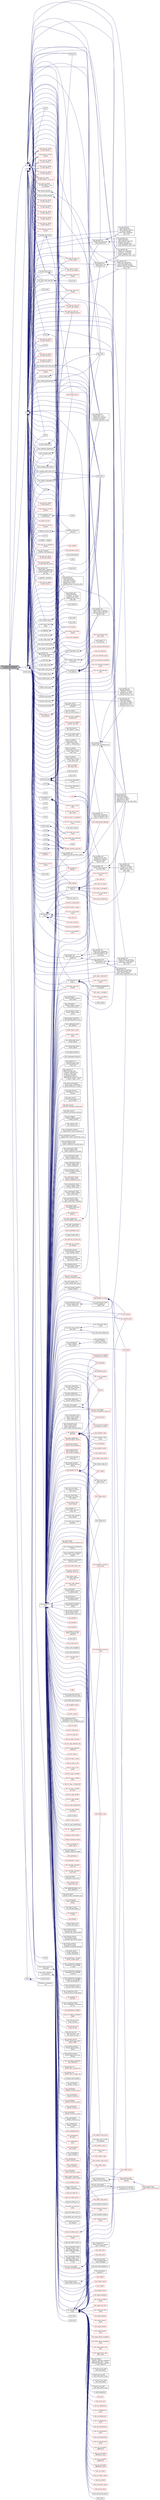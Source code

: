 digraph "HPX_REGISTER_BROADCAST_ACTION_DECLARATION"
{
  edge [fontname="Helvetica",fontsize="10",labelfontname="Helvetica",labelfontsize="10"];
  node [fontname="Helvetica",fontsize="10",shape=record];
  rankdir="LR";
  Node1 [label="HPX_REGISTER_BROADCAST\l_ACTION_DECLARATION",height=0.2,width=0.4,color="black", fillcolor="grey75", style="filled", fontcolor="black"];
  Node1 -> Node2 [dir="back",color="midnightblue",fontsize="10",style="solid",fontname="Helvetica"];
  Node2 [label="f1",height=0.2,width=0.4,color="black", fillcolor="white", style="filled",URL="$d8/d8b/broadcast_8cpp.html#a1751fbd41f2529b84514a9dbd767959a"];
  Node2 -> Node3 [dir="back",color="midnightblue",fontsize="10",style="solid",fontname="Helvetica"];
  Node3 [label="stepper::~stepper",height=0.2,width=0.4,color="black", fillcolor="white", style="filled",URL="$d0/da6/structstepper.html#add73bef54a4602b7a9c84c4fedcde6d0"];
  Node2 -> Node4 [dir="back",color="midnightblue",fontsize="10",style="solid",fontname="Helvetica"];
  Node4 [label="hpx_main",height=0.2,width=0.4,color="black", fillcolor="white", style="filled",URL="$dc/dc0/after__588_8cpp.html#a4ca51ec94fa82421fc621b58eef7b01c"];
  Node2 -> Node5 [dir="back",color="midnightblue",fontsize="10",style="solid",fontname="Helvetica"];
  Node5 [label="hpx::parallel::v1::\lnone_of",height=0.2,width=0.4,color="black", fillcolor="white", style="filled",URL="$db/db9/namespacehpx_1_1parallel_1_1v1.html#ae44352b56d9d9936c0ff9a90a50d3049"];
  Node5 -> Node6 [dir="back",color="midnightblue",fontsize="10",style="solid",fontname="Helvetica"];
  Node6 [label="test_none_of",height=0.2,width=0.4,color="red", fillcolor="white", style="filled",URL="$de/d32/none__of_8cpp.html#a4188d9b781e7ae7dd7a9049eb2ef3c38"];
  Node5 -> Node8 [dir="back",color="midnightblue",fontsize="10",style="solid",fontname="Helvetica"];
  Node8 [label="test_none_of_async",height=0.2,width=0.4,color="red", fillcolor="white", style="filled",URL="$de/d32/none__of_8cpp.html#a86a0a8c8f53ac6c09d22d4216bbeb59b"];
  Node5 -> Node9 [dir="back",color="midnightblue",fontsize="10",style="solid",fontname="Helvetica"];
  Node9 [label="test_none_of_exception",height=0.2,width=0.4,color="red", fillcolor="white", style="filled",URL="$de/d32/none__of_8cpp.html#a6fc2ea520cb018511cd2c90504cadf0c"];
  Node5 -> Node11 [dir="back",color="midnightblue",fontsize="10",style="solid",fontname="Helvetica"];
  Node11 [label="test_none_of_exception\l_async",height=0.2,width=0.4,color="red", fillcolor="white", style="filled",URL="$de/d32/none__of_8cpp.html#ac4f0567bb6e5f2e6ce455ab913ec9dfc"];
  Node5 -> Node12 [dir="back",color="midnightblue",fontsize="10",style="solid",fontname="Helvetica"];
  Node12 [label="test_none_of_bad_alloc",height=0.2,width=0.4,color="red", fillcolor="white", style="filled",URL="$de/d32/none__of_8cpp.html#af214362a538f7307354bcfb31b7f6f6c"];
  Node5 -> Node14 [dir="back",color="midnightblue",fontsize="10",style="solid",fontname="Helvetica"];
  Node14 [label="test_none_of_bad_alloc\l_async",height=0.2,width=0.4,color="red", fillcolor="white", style="filled",URL="$de/d32/none__of_8cpp.html#a98a0e0974e9e9829b45c786450df942c"];
  Node2 -> Node15 [dir="back",color="midnightblue",fontsize="10",style="solid",fontname="Helvetica"];
  Node15 [label="hpx::parallel::v1::\lany_of",height=0.2,width=0.4,color="black", fillcolor="white", style="filled",URL="$db/db9/namespacehpx_1_1parallel_1_1v1.html#aa0008b3858cfed5bbaca31df3f5c748c"];
  Node15 -> Node5 [dir="back",color="midnightblue",fontsize="10",style="solid",fontname="Helvetica"];
  Node15 -> Node16 [dir="back",color="midnightblue",fontsize="10",style="solid",fontname="Helvetica"];
  Node16 [label="test_any_of",height=0.2,width=0.4,color="red", fillcolor="white", style="filled",URL="$d8/d5d/any__of_8cpp.html#a3be6d1cf182d27096e687217832b6ffb"];
  Node15 -> Node18 [dir="back",color="midnightblue",fontsize="10",style="solid",fontname="Helvetica"];
  Node18 [label="test_any_of_async",height=0.2,width=0.4,color="red", fillcolor="white", style="filled",URL="$d8/d5d/any__of_8cpp.html#af1056def42768dd08ff4f98ce58d5586"];
  Node15 -> Node19 [dir="back",color="midnightblue",fontsize="10",style="solid",fontname="Helvetica"];
  Node19 [label="test_any_of_exception",height=0.2,width=0.4,color="red", fillcolor="white", style="filled",URL="$d8/d5d/any__of_8cpp.html#a348c2914b5d59fa0b61c79e37df17034"];
  Node15 -> Node21 [dir="back",color="midnightblue",fontsize="10",style="solid",fontname="Helvetica"];
  Node21 [label="test_any_of_exception\l_async",height=0.2,width=0.4,color="red", fillcolor="white", style="filled",URL="$d8/d5d/any__of_8cpp.html#ad81e0ee038af5e3b7dd176ced1237e38"];
  Node15 -> Node22 [dir="back",color="midnightblue",fontsize="10",style="solid",fontname="Helvetica"];
  Node22 [label="test_any_of_bad_alloc",height=0.2,width=0.4,color="red", fillcolor="white", style="filled",URL="$d8/d5d/any__of_8cpp.html#a24ee4ddcdaee70f8bbb0a44bab89ff9a"];
  Node15 -> Node24 [dir="back",color="midnightblue",fontsize="10",style="solid",fontname="Helvetica"];
  Node24 [label="test_any_of_bad_alloc\l_async",height=0.2,width=0.4,color="red", fillcolor="white", style="filled",URL="$d8/d5d/any__of_8cpp.html#a39de4a734510b3f4ae74c26a6c0834b0"];
  Node2 -> Node25 [dir="back",color="midnightblue",fontsize="10",style="solid",fontname="Helvetica"];
  Node25 [label="test_remote_async",height=0.2,width=0.4,color="black", fillcolor="white", style="filled",URL="$db/de6/async__action__1813_8cpp.html#af26e331d55cd69b2a6ef7070fe033535"];
  Node25 -> Node26 [dir="back",color="midnightblue",fontsize="10",style="solid",fontname="Helvetica"];
  Node26 [label="hpx_main",height=0.2,width=0.4,color="black", fillcolor="white", style="filled",URL="$db/de6/async__action__1813_8cpp.html#aefd26dd818037509b2241068d57e3e1d"];
  Node2 -> Node27 [dir="back",color="midnightblue",fontsize="10",style="solid",fontname="Helvetica"];
  Node27 [label="test_remote_async_cb\l_colocated",height=0.2,width=0.4,color="black", fillcolor="white", style="filled",URL="$d7/d7f/async__cb__colocated_8cpp.html#ab28e8d24280460d8e7f01922091a4847"];
  Node27 -> Node28 [dir="back",color="midnightblue",fontsize="10",style="solid",fontname="Helvetica"];
  Node28 [label="hpx_main",height=0.2,width=0.4,color="black", fillcolor="white", style="filled",URL="$d7/d7f/async__cb__colocated_8cpp.html#aefd26dd818037509b2241068d57e3e1d"];
  Node2 -> Node29 [dir="back",color="midnightblue",fontsize="10",style="solid",fontname="Helvetica"];
  Node29 [label="test_remote_async_cb",height=0.2,width=0.4,color="black", fillcolor="white", style="filled",URL="$da/d88/async__cb__remote_8cpp.html#a696e56ba0ade0311e4a0e06254e743d9"];
  Node29 -> Node30 [dir="back",color="midnightblue",fontsize="10",style="solid",fontname="Helvetica"];
  Node30 [label="hpx_main",height=0.2,width=0.4,color="black", fillcolor="white", style="filled",URL="$da/d88/async__cb__remote_8cpp.html#aefd26dd818037509b2241068d57e3e1d"];
  Node2 -> Node31 [dir="back",color="midnightblue",fontsize="10",style="solid",fontname="Helvetica"];
  Node31 [label="test_async_continue\l_cb_colocated",height=0.2,width=0.4,color="black", fillcolor="white", style="filled",URL="$dd/dce/async__continue__cb__colocated_8cpp.html#aa99d076a2b112058bce08cd88134c158"];
  Node31 -> Node32 [dir="back",color="midnightblue",fontsize="10",style="solid",fontname="Helvetica"];
  Node32 [label="hpx_main",height=0.2,width=0.4,color="black", fillcolor="white", style="filled",URL="$dd/dce/async__continue__cb__colocated_8cpp.html#aefd26dd818037509b2241068d57e3e1d"];
  Node2 -> Node33 [dir="back",color="midnightblue",fontsize="10",style="solid",fontname="Helvetica"];
  Node33 [label="test_async_with_executor",height=0.2,width=0.4,color="black", fillcolor="white", style="filled",URL="$d4/dce/async__local__executor_8cpp.html#a3be1a86d23b45cd956b5d793a25bc1f3"];
  Node33 -> Node34 [dir="back",color="midnightblue",fontsize="10",style="solid",fontname="Helvetica"];
  Node34 [label="hpx_main",height=0.2,width=0.4,color="black", fillcolor="white", style="filled",URL="$d4/dce/async__local__executor_8cpp.html#aefd26dd818037509b2241068d57e3e1d"];
  Node2 -> Node35 [dir="back",color="midnightblue",fontsize="10",style="solid",fontname="Helvetica"];
  Node35 [label="main",height=0.2,width=0.4,color="black", fillcolor="white", style="filled",URL="$d4/d13/async__unwrap__1037_8cpp.html#ae66f6b31b5ad750f1fe042a706a4e3d4"];
  Node2 -> Node36 [dir="back",color="midnightblue",fontsize="10",style="solid",fontname="Helvetica"];
  Node36 [label="function_bind_test1",height=0.2,width=0.4,color="black", fillcolor="white", style="filled",URL="$d7/d85/bind__action_8cpp.html#ae6639183a43f033e86cc0cd59de201fe"];
  Node36 -> Node37 [dir="back",color="midnightblue",fontsize="10",style="solid",fontname="Helvetica"];
  Node37 [label="run_tests",height=0.2,width=0.4,color="red", fillcolor="white", style="filled",URL="$d7/d85/bind__action_8cpp.html#a66ce417481659548c78f69005137fa56"];
  Node2 -> Node40 [dir="back",color="midnightblue",fontsize="10",style="solid",fontname="Helvetica"];
  Node40 [label="function_bind_test2",height=0.2,width=0.4,color="black", fillcolor="white", style="filled",URL="$d7/d85/bind__action_8cpp.html#a73d61c976bbadfb683092d4938800382"];
  Node40 -> Node37 [dir="back",color="midnightblue",fontsize="10",style="solid",fontname="Helvetica"];
  Node2 -> Node41 [dir="back",color="midnightblue",fontsize="10",style="solid",fontname="Helvetica"];
  Node41 [label="function_bind_test3",height=0.2,width=0.4,color="black", fillcolor="white", style="filled",URL="$d7/d85/bind__action_8cpp.html#ae74b5f5fa480266ffab176338c97c824"];
  Node41 -> Node37 [dir="back",color="midnightblue",fontsize="10",style="solid",fontname="Helvetica"];
  Node2 -> Node42 [dir="back",color="midnightblue",fontsize="10",style="solid",fontname="Helvetica"];
  Node42 [label="function_bind_test4",height=0.2,width=0.4,color="black", fillcolor="white", style="filled",URL="$d7/d85/bind__action_8cpp.html#ac73a85dab1306367e15d580ddbd172c3"];
  Node42 -> Node37 [dir="back",color="midnightblue",fontsize="10",style="solid",fontname="Helvetica"];
  Node2 -> Node43 [dir="back",color="midnightblue",fontsize="10",style="solid",fontname="Helvetica"];
  Node43 [label="function_bind_test5",height=0.2,width=0.4,color="black", fillcolor="white", style="filled",URL="$d7/d85/bind__action_8cpp.html#a72403e93fa8c54844fd1dbcbeb9ceadb"];
  Node43 -> Node37 [dir="back",color="midnightblue",fontsize="10",style="solid",fontname="Helvetica"];
  Node2 -> Node44 [dir="back",color="midnightblue",fontsize="10",style="solid",fontname="Helvetica"];
  Node44 [label="function_bind_test6",height=0.2,width=0.4,color="black", fillcolor="white", style="filled",URL="$d7/d85/bind__action_8cpp.html#ad24c4350176ea8ce81bffd3ccb3dc8f2"];
  Node44 -> Node37 [dir="back",color="midnightblue",fontsize="10",style="solid",fontname="Helvetica"];
  Node2 -> Node45 [dir="back",color="midnightblue",fontsize="10",style="solid",fontname="Helvetica"];
  Node45 [label="X::f0",height=0.2,width=0.4,color="black", fillcolor="white", style="filled",URL="$d9/d80/struct_x.html#a3d9af10d1eaa4ae6e3beef80626ed566"];
  Node2 -> Node46 [dir="back",color="midnightblue",fontsize="10",style="solid",fontname="Helvetica"];
  Node46 [label="X::f2",height=0.2,width=0.4,color="black", fillcolor="white", style="filled",URL="$d9/d80/struct_x.html#abead17ebf63427076f32b0d669052a81"];
  Node2 -> Node47 [dir="back",color="midnightblue",fontsize="10",style="solid",fontname="Helvetica"];
  Node47 [label="X::f3",height=0.2,width=0.4,color="black", fillcolor="white", style="filled",URL="$d9/d80/struct_x.html#a96b39955c6e699ea096325dd02930119"];
  Node2 -> Node48 [dir="back",color="midnightblue",fontsize="10",style="solid",fontname="Helvetica"];
  Node48 [label="X::f4",height=0.2,width=0.4,color="black", fillcolor="white", style="filled",URL="$d9/d80/struct_x.html#a617a1f581fd69596cb59fad83d02d7da"];
  Node2 -> Node49 [dir="back",color="midnightblue",fontsize="10",style="solid",fontname="Helvetica"];
  Node49 [label="X::f5",height=0.2,width=0.4,color="black", fillcolor="white", style="filled",URL="$d9/d80/struct_x.html#a4407376897e8748ef73bff13187a7640"];
  Node2 -> Node50 [dir="back",color="midnightblue",fontsize="10",style="solid",fontname="Helvetica"];
  Node50 [label="X::f6",height=0.2,width=0.4,color="black", fillcolor="white", style="filled",URL="$d9/d80/struct_x.html#a0ba6dad92a64fe568ed7184e59356167"];
  Node2 -> Node51 [dir="back",color="midnightblue",fontsize="10",style="solid",fontname="Helvetica"];
  Node51 [label="X::f7",height=0.2,width=0.4,color="black", fillcolor="white", style="filled",URL="$d9/d80/struct_x.html#a6c2d587d7a1d77cea56a91ab664130b8"];
  Node2 -> Node52 [dir="back",color="midnightblue",fontsize="10",style="solid",fontname="Helvetica"];
  Node52 [label="X::f8",height=0.2,width=0.4,color="black", fillcolor="white", style="filled",URL="$d9/d80/struct_x.html#af8508c9acafc85697f3ac8c96a7a2b8c"];
  Node2 -> Node53 [dir="back",color="midnightblue",fontsize="10",style="solid",fontname="Helvetica"];
  Node53 [label="V::f0",height=0.2,width=0.4,color="black", fillcolor="white", style="filled",URL="$d1/d19/struct_v.html#a7f5f018047748e35522406c1ff8bda5d"];
  Node53 -> Node54 [dir="back",color="midnightblue",fontsize="10",style="solid",fontname="Helvetica"];
  Node54 [label="member_function_void_test",height=0.2,width=0.4,color="red", fillcolor="white", style="filled",URL="$d0/dac/bind__test_8cpp.html#a0cd26a0269df9255c264fc823bfe4cd2"];
  Node2 -> Node56 [dir="back",color="midnightblue",fontsize="10",style="solid",fontname="Helvetica"];
  Node56 [label="V::f2",height=0.2,width=0.4,color="black", fillcolor="white", style="filled",URL="$d1/d19/struct_v.html#a9fc906cba52e02e38ae3f6c64829d5ba"];
  Node56 -> Node54 [dir="back",color="midnightblue",fontsize="10",style="solid",fontname="Helvetica"];
  Node2 -> Node57 [dir="back",color="midnightblue",fontsize="10",style="solid",fontname="Helvetica"];
  Node57 [label="V::f3",height=0.2,width=0.4,color="black", fillcolor="white", style="filled",URL="$d1/d19/struct_v.html#a02773f8887370a6b6c06aaa43c9ef7ba"];
  Node57 -> Node54 [dir="back",color="midnightblue",fontsize="10",style="solid",fontname="Helvetica"];
  Node2 -> Node58 [dir="back",color="midnightblue",fontsize="10",style="solid",fontname="Helvetica"];
  Node58 [label="V::f4",height=0.2,width=0.4,color="black", fillcolor="white", style="filled",URL="$d1/d19/struct_v.html#aea51b7ff5554ae7ac78437adb2d6b128"];
  Node58 -> Node54 [dir="back",color="midnightblue",fontsize="10",style="solid",fontname="Helvetica"];
  Node2 -> Node59 [dir="back",color="midnightblue",fontsize="10",style="solid",fontname="Helvetica"];
  Node59 [label="V::f5",height=0.2,width=0.4,color="black", fillcolor="white", style="filled",URL="$d1/d19/struct_v.html#ac8b9d79c01edf38bec04859019c58cc3"];
  Node59 -> Node54 [dir="back",color="midnightblue",fontsize="10",style="solid",fontname="Helvetica"];
  Node2 -> Node60 [dir="back",color="midnightblue",fontsize="10",style="solid",fontname="Helvetica"];
  Node60 [label="V::f6",height=0.2,width=0.4,color="black", fillcolor="white", style="filled",URL="$d1/d19/struct_v.html#a7ac1db2908e6994ee28ceeda483e6687"];
  Node60 -> Node54 [dir="back",color="midnightblue",fontsize="10",style="solid",fontname="Helvetica"];
  Node2 -> Node61 [dir="back",color="midnightblue",fontsize="10",style="solid",fontname="Helvetica"];
  Node61 [label="V::f7",height=0.2,width=0.4,color="black", fillcolor="white", style="filled",URL="$d1/d19/struct_v.html#ae80753b9b052b25bbce50fa378f85256"];
  Node61 -> Node54 [dir="back",color="midnightblue",fontsize="10",style="solid",fontname="Helvetica"];
  Node2 -> Node62 [dir="back",color="midnightblue",fontsize="10",style="solid",fontname="Helvetica"];
  Node62 [label="V::f8",height=0.2,width=0.4,color="black", fillcolor="white", style="filled",URL="$d1/d19/struct_v.html#aa62d4752ca21a38446499fd274ab2807"];
  Node62 -> Node54 [dir="back",color="midnightblue",fontsize="10",style="solid",fontname="Helvetica"];
  Node2 -> Node63 [dir="back",color="midnightblue",fontsize="10",style="solid",fontname="Helvetica"];
  Node63 [label="hpx::parallel::util\l::detail::get_bulk_iteration_shape",height=0.2,width=0.4,color="black", fillcolor="white", style="filled",URL="$db/d3e/namespacehpx_1_1parallel_1_1util_1_1detail.html#a86f73d13121a4afd334a34da6074ea24"];
  Node63 -> Node64 [dir="back",color="midnightblue",fontsize="10",style="solid",fontname="Helvetica"];
  Node64 [label="hpx::parallel::util\l::detail::static_partitioner::call",height=0.2,width=0.4,color="black", fillcolor="white", style="filled",URL="$d0/d26/structhpx_1_1parallel_1_1util_1_1detail_1_1static__partitioner.html#a55606c265351f432a032ffd3f526c9f0"];
  Node64 -> Node65 [dir="back",color="midnightblue",fontsize="10",style="solid",fontname="Helvetica"];
  Node65 [label="hpx::parallel::util\l::detail::partitioner\l\< ExPolicy_, R, Result,\l parallel::traits::static\l_partitioner_tag \>::call",height=0.2,width=0.4,color="black", fillcolor="white", style="filled",URL="$d9/da6/structhpx_1_1parallel_1_1util_1_1detail_1_1partitioner_3_01_ex_policy___00_01_r_00_01_result_00_f9188a728fbca94eb87dd779d6a026dd.html#a175d427f7214fb0049495e41dc2a54e1"];
  Node64 -> Node66 [dir="back",color="midnightblue",fontsize="10",style="solid",fontname="Helvetica"];
  Node66 [label="hpx::parallel::util\l::detail::partitioner\l\< execution::parallel\l_task_policy, R, Result,\l parallel::traits::static\l_partitioner_tag \>::call",height=0.2,width=0.4,color="black", fillcolor="white", style="filled",URL="$d2/d63/structhpx_1_1parallel_1_1util_1_1detail_1_1partitioner_3_01execution_1_1parallel__task__policy_0969c76df517dcec21fca7bbe6c5e8dec.html#a9fc3a0dd370ba00d8094b228c71ea206"];
  Node64 -> Node67 [dir="back",color="midnightblue",fontsize="10",style="solid",fontname="Helvetica"];
  Node67 [label="hpx::parallel::util\l::detail::partitioner\l\< execution::parallel\l_task_policy, R, Result,\l parallel::traits::static\l_partitioner_tag \>::call_with_index",height=0.2,width=0.4,color="black", fillcolor="white", style="filled",URL="$d2/d63/structhpx_1_1parallel_1_1util_1_1detail_1_1partitioner_3_01execution_1_1parallel__task__policy_0969c76df517dcec21fca7bbe6c5e8dec.html#ae29ad3ded2e96492f8b0d3f89630c55b"];
  Node63 -> Node68 [dir="back",color="midnightblue",fontsize="10",style="solid",fontname="Helvetica"];
  Node68 [label="hpx::parallel::util\l::detail::static_partitioner\l\< execution::parallel_task\l_policy, R, Result \>::call",height=0.2,width=0.4,color="black", fillcolor="white", style="filled",URL="$df/dd6/structhpx_1_1parallel_1_1util_1_1detail_1_1static__partitioner_3_01execution_1_1parallel__task__e307c4332e9603f100a00570fb182e4c.html#a6d9e6f39a7ed61b51f4172be35f686f9"];
  Node63 -> Node69 [dir="back",color="midnightblue",fontsize="10",style="solid",fontname="Helvetica"];
  Node69 [label="hpx::parallel::util\l::detail::static_partitioner\l_with_cleanup::call",height=0.2,width=0.4,color="black", fillcolor="white", style="filled",URL="$df/d7d/structhpx_1_1parallel_1_1util_1_1detail_1_1static__partitioner__with__cleanup.html#aeecd73fce300c09d9d3de28de56cd765"];
  Node69 -> Node70 [dir="back",color="midnightblue",fontsize="10",style="solid",fontname="Helvetica"];
  Node70 [label="hpx::parallel::util\l::detail::partitioner\l_with_cleanup\< ExPolicy\l_, R, Result, parallel::\ltraits::static_partitioner\l_tag \>::call",height=0.2,width=0.4,color="black", fillcolor="white", style="filled",URL="$d0/d90/structhpx_1_1parallel_1_1util_1_1detail_1_1partitioner__with__cleanup_3_01_ex_policy___00_01_r_0c3e17ad3ae71a37de155a669555baeda.html#aeb9438bf721d28529588bf5af4bcddba"];
  Node69 -> Node71 [dir="back",color="midnightblue",fontsize="10",style="solid",fontname="Helvetica"];
  Node71 [label="hpx::parallel::util\l::detail::partitioner\l_with_cleanup\< execution\l::parallel_task_policy,\l R, Result, parallel::traits\l::static_partitioner_tag \>::call",height=0.2,width=0.4,color="black", fillcolor="white", style="filled",URL="$d5/da7/structhpx_1_1parallel_1_1util_1_1detail_1_1partitioner__with__cleanup_3_01execution_1_1parallel_8673dcd98c12f633ab8c18b0022ea41a.html#a7b972bb926154f03e888a1b6fd127bcd"];
  Node63 -> Node72 [dir="back",color="midnightblue",fontsize="10",style="solid",fontname="Helvetica"];
  Node72 [label="hpx::parallel::util\l::detail::static_partitioner\l_with_cleanup\< execution\l::parallel_task_policy, R,\l Result \>::call",height=0.2,width=0.4,color="black", fillcolor="white", style="filled",URL="$df/dd6/structhpx_1_1parallel_1_1util_1_1detail_1_1static__partitioner__with__cleanup_3_01execution_1_1pee81c4d5fba158bd787d5798cd50c2c1.html#a8ad4ccadbe61740176e6186256233fd2"];
  Node63 -> Node73 [dir="back",color="midnightblue",fontsize="10",style="solid",fontname="Helvetica"];
  Node73 [label="hpx::parallel::util\l::detail::static_scan\l_partitioner::call",height=0.2,width=0.4,color="black", fillcolor="white", style="filled",URL="$d6/dba/structhpx_1_1parallel_1_1util_1_1detail_1_1static__scan__partitioner.html#a25ea6c014eef58f375a3ecbb2185ba0c"];
  Node73 -> Node74 [dir="back",color="midnightblue",fontsize="10",style="solid",fontname="Helvetica"];
  Node74 [label="hpx::parallel::util\l::detail::scan_partitioner\l\< ExPolicy_, R, Result1,\l Result2, parallel::traits\l::static_partitioner_tag \>::call",height=0.2,width=0.4,color="black", fillcolor="white", style="filled",URL="$d3/dc5/structhpx_1_1parallel_1_1util_1_1detail_1_1scan__partitioner_3_01_ex_policy___00_01_r_00_01_resu8681f2069743f920fc415be5cbab4cfc.html#a81f03c80515157478188ed27de54ec14"];
  Node73 -> Node75 [dir="back",color="midnightblue",fontsize="10",style="solid",fontname="Helvetica"];
  Node75 [label="hpx::parallel::util\l::detail::scan_partitioner\l\< execution::parallel_task\l_policy, R, Result1, Result2,\l parallel::traits::static_partitioner\l_tag \>::call",height=0.2,width=0.4,color="black", fillcolor="white", style="filled",URL="$dc/d0d/structhpx_1_1parallel_1_1util_1_1detail_1_1scan__partitioner_3_01execution_1_1parallel__task__po27cdc75dfa3303c868d1c8542c2a4e05.html#a668fa903a77643f2e22c7bdb3e02daee"];
  Node63 -> Node76 [dir="back",color="midnightblue",fontsize="10",style="solid",fontname="Helvetica"];
  Node76 [label="hpx::parallel::util\l::detail::static_scan\l_partitioner\< execution\l::parallel_task_policy,\l R, Result1, Result2 \>::call",height=0.2,width=0.4,color="black", fillcolor="white", style="filled",URL="$de/d2e/structhpx_1_1parallel_1_1util_1_1detail_1_1static__scan__partitioner_3_01execution_1_1parallel__8e160c3c419a57c7f05e2f191722824c.html#a64299a0bd2c41bac5cd118e8ff392410"];
  Node2 -> Node77 [dir="back",color="midnightblue",fontsize="10",style="solid",fontname="Helvetica"];
  Node77 [label="hpx::parallel::util\l::detail::get_bulk_iteration\l_shape_idx",height=0.2,width=0.4,color="black", fillcolor="white", style="filled",URL="$db/d3e/namespacehpx_1_1parallel_1_1util_1_1detail.html#a370c3e6a87ef9d31db12d80ae3733443"];
  Node77 -> Node78 [dir="back",color="midnightblue",fontsize="10",style="solid",fontname="Helvetica"];
  Node78 [label="hpx::parallel::util\l::detail::foreach_static\l_partitioner::call",height=0.2,width=0.4,color="black", fillcolor="white", style="filled",URL="$d6/d6a/structhpx_1_1parallel_1_1util_1_1detail_1_1foreach__static__partitioner.html#adacc835452ced27726fb88e340a65546"];
  Node78 -> Node79 [dir="back",color="midnightblue",fontsize="10",style="solid",fontname="Helvetica"];
  Node79 [label="hpx::parallel::util\l::detail::foreach_partitioner\l\< ExPolicy_, Result, parallel\l::traits::static_partitioner\l_tag \>::call",height=0.2,width=0.4,color="black", fillcolor="white", style="filled",URL="$db/d4c/structhpx_1_1parallel_1_1util_1_1detail_1_1foreach__partitioner_3_01_ex_policy___00_01_result_00f0905d86233521b217e190864e1ef9bf.html#aec3e49e5b0760bc3e17e7151fbb130db"];
  Node78 -> Node80 [dir="back",color="midnightblue",fontsize="10",style="solid",fontname="Helvetica"];
  Node80 [label="hpx::parallel::util\l::detail::foreach_partitioner\l\< execution::parallel_task\l_policy, Result, parallel::\ltraits::static_partitioner_tag \>::call",height=0.2,width=0.4,color="black", fillcolor="white", style="filled",URL="$dc/dea/structhpx_1_1parallel_1_1util_1_1detail_1_1foreach__partitioner_3_01execution_1_1parallel__task_15c413fade2c2ea381c529c90fb01b95.html#a8231aec9aa2b550686dfb09068355222"];
  Node77 -> Node81 [dir="back",color="midnightblue",fontsize="10",style="solid",fontname="Helvetica"];
  Node81 [label="hpx::parallel::util\l::detail::foreach_static\l_partitioner\< execution\l::parallel_task_policy,\l Result \>::call",height=0.2,width=0.4,color="black", fillcolor="white", style="filled",URL="$dc/d70/structhpx_1_1parallel_1_1util_1_1detail_1_1foreach__static__partitioner_3_01execution_1_1paralle8626d5c4384767c8555b9966fc809b75.html#a4879597fc0c82d45142cb561100c86f4"];
  Node77 -> Node82 [dir="back",color="midnightblue",fontsize="10",style="solid",fontname="Helvetica"];
  Node82 [label="hpx::parallel::util\l::detail::static_partitioner\l::call_with_index",height=0.2,width=0.4,color="black", fillcolor="white", style="filled",URL="$d0/d26/structhpx_1_1parallel_1_1util_1_1detail_1_1static__partitioner.html#a042b7839c8ab773e61517e0d1581a02d"];
  Node82 -> Node83 [dir="back",color="midnightblue",fontsize="10",style="solid",fontname="Helvetica"];
  Node83 [label="hpx::parallel::util\l::detail::partitioner\l\< ExPolicy_, R, Result,\l parallel::traits::static\l_partitioner_tag \>::call\l_with_index",height=0.2,width=0.4,color="black", fillcolor="white", style="filled",URL="$d9/da6/structhpx_1_1parallel_1_1util_1_1detail_1_1partitioner_3_01_ex_policy___00_01_r_00_01_result_00_f9188a728fbca94eb87dd779d6a026dd.html#ace9998b92da4f0f522b791aaefbe6db4"];
  Node82 -> Node67 [dir="back",color="midnightblue",fontsize="10",style="solid",fontname="Helvetica"];
  Node77 -> Node84 [dir="back",color="midnightblue",fontsize="10",style="solid",fontname="Helvetica"];
  Node84 [label="hpx::parallel::util\l::detail::static_partitioner\l\< execution::parallel_task\l_policy, R, Result \>::call\l_with_index",height=0.2,width=0.4,color="black", fillcolor="white", style="filled",URL="$df/dd6/structhpx_1_1parallel_1_1util_1_1detail_1_1static__partitioner_3_01execution_1_1parallel__task__e307c4332e9603f100a00570fb182e4c.html#ac1f9791eef7a7d0965e568a55d384ad9"];
  Node2 -> Node85 [dir="back",color="midnightblue",fontsize="10",style="solid",fontname="Helvetica"];
  Node85 [label="hpx::parallel::v1::\lcopy_n",height=0.2,width=0.4,color="black", fillcolor="white", style="filled",URL="$db/db9/namespacehpx_1_1parallel_1_1v1.html#a62b381b00123e950f7cd81ae9b16c4a6"];
  Node85 -> Node86 [dir="back",color="midnightblue",fontsize="10",style="solid",fontname="Helvetica"];
  Node86 [label="hpx::parallel::v1::copy",height=0.2,width=0.4,color="red", fillcolor="white", style="filled",URL="$db/db9/namespacehpx_1_1parallel_1_1v1.html#a502f993845638113034b4a1629b7a3c7"];
  Node86 -> Node161 [dir="back",color="midnightblue",fontsize="10",style="solid",fontname="Helvetica"];
  Node161 [label="test_reverse",height=0.2,width=0.4,color="red", fillcolor="white", style="filled",URL="$d8/dc4/reverse_8cpp.html#a698a7dfc93bebfd1903e9279d728b478"];
  Node86 -> Node163 [dir="back",color="midnightblue",fontsize="10",style="solid",fontname="Helvetica"];
  Node163 [label="test_reverse_async",height=0.2,width=0.4,color="red", fillcolor="white", style="filled",URL="$d8/dc4/reverse_8cpp.html#a98d04b1d1b66041667a0b108cb75bd94"];
  Node86 -> Node174 [dir="back",color="midnightblue",fontsize="10",style="solid",fontname="Helvetica"];
  Node174 [label="test_rotate",height=0.2,width=0.4,color="red", fillcolor="white", style="filled",URL="$d7/d5d/rotate_8cpp.html#ab8a8520d8bdef3f9022bc5377426d949"];
  Node86 -> Node176 [dir="back",color="midnightblue",fontsize="10",style="solid",fontname="Helvetica"];
  Node176 [label="test_rotate_async",height=0.2,width=0.4,color="red", fillcolor="white", style="filled",URL="$d7/d5d/rotate_8cpp.html#ae3e37eb13d1c555e7ec861e99599cecb"];
  Node85 -> Node202 [dir="back",color="midnightblue",fontsize="10",style="solid",fontname="Helvetica"];
  Node202 [label="test_copy_n_exception",height=0.2,width=0.4,color="red", fillcolor="white", style="filled",URL="$d3/d44/copyn_8cpp.html#abe4e05d78a05b84674e56fe6c39fca90"];
  Node85 -> Node204 [dir="back",color="midnightblue",fontsize="10",style="solid",fontname="Helvetica"];
  Node204 [label="test_copy_n_exception\l_async",height=0.2,width=0.4,color="red", fillcolor="white", style="filled",URL="$d3/d44/copyn_8cpp.html#a42328f0b598518eafcc7b94d6a28425d"];
  Node85 -> Node205 [dir="back",color="midnightblue",fontsize="10",style="solid",fontname="Helvetica"];
  Node205 [label="test_copy_n_bad_alloc",height=0.2,width=0.4,color="red", fillcolor="white", style="filled",URL="$d3/d44/copyn_8cpp.html#a74eb1f7d59b681e15d11f90c85f48147"];
  Node85 -> Node207 [dir="back",color="midnightblue",fontsize="10",style="solid",fontname="Helvetica"];
  Node207 [label="test_copy_n_bad_alloc\l_async",height=0.2,width=0.4,color="red", fillcolor="white", style="filled",URL="$d3/d44/copyn_8cpp.html#af27e7c5f4571120910ce3c0567280b50"];
  Node85 -> Node208 [dir="back",color="midnightblue",fontsize="10",style="solid",fontname="Helvetica"];
  Node208 [label="verify_values",height=0.2,width=0.4,color="black", fillcolor="white", style="filled",URL="$d7/dfb/partitioned__vector__scan_8hpp.html#a1b81c4c13d30b08cac00db9b75578cf1"];
  Node2 -> Node209 [dir="back",color="midnightblue",fontsize="10",style="solid",fontname="Helvetica"];
  Node209 [label="hpx::parallel::v1::\lcount",height=0.2,width=0.4,color="black", fillcolor="white", style="filled",URL="$db/db9/namespacehpx_1_1parallel_1_1v1.html#a19d058114a2bd44801aab4176b188e23"];
  Node209 -> Node210 [dir="back",color="midnightblue",fontsize="10",style="solid",fontname="Helvetica"];
  Node210 [label="hpx::agas::addressing\l_service::gva_cache_key\l::gva_cache_key",height=0.2,width=0.4,color="black", fillcolor="white", style="filled",URL="$d0/d9c/structhpx_1_1agas_1_1addressing__service_1_1gva__cache__key.html#acecfbda8da5778456192cab1265b29ba"];
  Node209 -> Node211 [dir="back",color="midnightblue",fontsize="10",style="solid",fontname="Helvetica"];
  Node211 [label="hpx::agas::addressing\l_service::resolve_full_local",height=0.2,width=0.4,color="black", fillcolor="white", style="filled",URL="$db/d58/structhpx_1_1agas_1_1addressing__service.html#a6195cfc66f93111dd1e0252b5bd4a712"];
  Node209 -> Node212 [dir="back",color="midnightblue",fontsize="10",style="solid",fontname="Helvetica"];
  Node212 [label="hpx::agas::addressing\l_service::resolve_cached",height=0.2,width=0.4,color="black", fillcolor="white", style="filled",URL="$db/d58/structhpx_1_1agas_1_1addressing__service.html#a5d63a4e7a5e442e1d19692d6f71673e6"];
  Node209 -> Node213 [dir="back",color="midnightblue",fontsize="10",style="solid",fontname="Helvetica"];
  Node213 [label="hpx::agas::addressing\l_service::update_cache_entry",height=0.2,width=0.4,color="red", fillcolor="white", style="filled",URL="$db/d58/structhpx_1_1agas_1_1addressing__service.html#ab49f7530592fc5c804c94720b8ffd61d"];
  Node213 -> Node173 [dir="back",color="midnightblue",fontsize="10",style="solid",fontname="Helvetica"];
  Node173 [label="HPX_REGISTER_BROADCAST\l_ACTION_ID",height=0.2,width=0.4,color="black", fillcolor="white", style="filled",URL="$de/d5c/runtime__support__server_8cpp.html#a2c7fd60adfab122ae67b173ad73fc706"];
  Node209 -> Node287 [dir="back",color="midnightblue",fontsize="10",style="solid",fontname="Helvetica"];
  Node287 [label="hpx::agas::addressing\l_service::register_factory",height=0.2,width=0.4,color="red", fillcolor="white", style="filled",URL="$db/d58/structhpx_1_1agas_1_1addressing__service.html#a844d33bc815e5d556363cb03dca4842e",tooltip="Register a factory for a specific component type. "];
  Node209 -> Node290 [dir="back",color="midnightblue",fontsize="10",style="solid",fontname="Helvetica"];
  Node290 [label="hpx::threads::policies\l::detail::count_initialized",height=0.2,width=0.4,color="red", fillcolor="white", style="filled",URL="$d5/d1a/namespacehpx_1_1threads_1_1policies_1_1detail.html#a28a8562de43906755977c312023a89eb"];
  Node209 -> Node292 [dir="back",color="midnightblue",fontsize="10",style="solid",fontname="Helvetica"];
  Node292 [label="hpx::threads::policies\l::detail::affinity_data\l::get_thread_occupancy",height=0.2,width=0.4,color="red", fillcolor="white", style="filled",URL="$d7/d9b/structhpx_1_1threads_1_1policies_1_1detail_1_1affinity__data.html#a07b92d102e9741c4d8382e4acd8cb105"];
  Node209 -> Node294 [dir="back",color="midnightblue",fontsize="10",style="solid",fontname="Helvetica"];
  Node294 [label="gva_cache_key::gva\l_cache_key",height=0.2,width=0.4,color="black", fillcolor="white", style="filled",URL="$de/d0d/structgva__cache__key.html#a6812780b5b3b4a05557840e8c4a6cc7c"];
  Node209 -> Node295 [dir="back",color="midnightblue",fontsize="10",style="solid",fontname="Helvetica"];
  Node295 [label="hpx::compute::traits\l::detail::bulk_construct::call",height=0.2,width=0.4,color="red", fillcolor="white", style="filled",URL="$d4/d56/structhpx_1_1compute_1_1traits_1_1detail_1_1bulk__construct.html#ac74edb5f18b085d23c7ad03af163598d"];
  Node209 -> Node299 [dir="back",color="midnightblue",fontsize="10",style="solid",fontname="Helvetica"];
  Node299 [label="hpx::compute::traits\l::detail::bulk_destroy::call",height=0.2,width=0.4,color="black", fillcolor="white", style="filled",URL="$d4/dcf/structhpx_1_1compute_1_1traits_1_1detail_1_1bulk__destroy.html#a65c2cb2dcbe0d2d76fc9f48302cd56d8"];
  Node299 -> Node300 [dir="back",color="midnightblue",fontsize="10",style="solid",fontname="Helvetica"];
  Node300 [label="hpx::compute::traits\l::detail::call_bulk_destroy",height=0.2,width=0.4,color="black", fillcolor="white", style="filled",URL="$d5/df2/namespacehpx_1_1compute_1_1traits_1_1detail.html#acc13444e66b79935de52111e1f28f164"];
  Node300 -> Node301 [dir="back",color="midnightblue",fontsize="10",style="solid",fontname="Helvetica"];
  Node301 [label="hpx::compute::traits\l::allocator_traits::bulk\l_destroy",height=0.2,width=0.4,color="red", fillcolor="white", style="filled",URL="$dc/d38/structhpx_1_1compute_1_1traits_1_1allocator__traits.html#a79ea07e626d594a9890675db2b56063f"];
  Node301 -> Node295 [dir="back",color="midnightblue",fontsize="10",style="solid",fontname="Helvetica"];
  Node209 -> Node300 [dir="back",color="midnightblue",fontsize="10",style="solid",fontname="Helvetica"];
  Node209 -> Node301 [dir="back",color="midnightblue",fontsize="10",style="solid",fontname="Helvetica"];
  Node209 -> Node306 [dir="back",color="midnightblue",fontsize="10",style="solid",fontname="Helvetica"];
  Node306 [label="hpx::lcos::local::base\l_and_gate\< no_mutex \>\l::get_future",height=0.2,width=0.4,color="black", fillcolor="white", style="filled",URL="$df/d91/structhpx_1_1lcos_1_1local_1_1base__and__gate.html#a9cbcd9fe46997ee4fa44fe0fdf3fa395",tooltip="get a future allowing to wait for the gate to fire "];
  Node209 -> Node307 [dir="back",color="midnightblue",fontsize="10",style="solid",fontname="Helvetica"];
  Node307 [label="hpx::lcos::local::base\l_and_gate\< no_mutex \>\l::init_locked",height=0.2,width=0.4,color="black", fillcolor="white", style="filled",URL="$df/d91/structhpx_1_1lcos_1_1local_1_1base__and__gate.html#a85b84ec329f8939fbccbe784c0567e9e"];
  Node209 -> Node308 [dir="back",color="midnightblue",fontsize="10",style="solid",fontname="Helvetica"];
  Node308 [label="boost::inspect::ascii\l_check::inspect",height=0.2,width=0.4,color="red", fillcolor="white", style="filled",URL="$df/d41/classboost_1_1inspect_1_1ascii__check.html#a42c51a97f6f401032bb06a96f48a96dd"];
  Node209 -> Node310 [dir="back",color="midnightblue",fontsize="10",style="solid",fontname="Helvetica"];
  Node310 [label="hpx_main",height=0.2,width=0.4,color="black", fillcolor="white", style="filled",URL="$d3/d4c/async__local_8cpp.html#aefd26dd818037509b2241068d57e3e1d"];
  Node209 -> Node311 [dir="back",color="midnightblue",fontsize="10",style="solid",fontname="Helvetica"];
  Node311 [label="test_remote_async",height=0.2,width=0.4,color="red", fillcolor="white", style="filled",URL="$dd/dd8/async__remote_8cpp.html#ac9fb603a20fe776399062d78f9ad4844"];
  Node209 -> Node313 [dir="back",color="midnightblue",fontsize="10",style="solid",fontname="Helvetica"];
  Node313 [label="hpx::parallel::v3::\lauto_chunk_size::auto\l_chunk_size",height=0.2,width=0.4,color="black", fillcolor="white", style="filled",URL="$d5/dad/structhpx_1_1parallel_1_1v3_1_1auto__chunk__size.html#a63003d60652494486f49eb058ad40528"];
  Node209 -> Node314 [dir="back",color="midnightblue",fontsize="10",style="solid",fontname="Helvetica"];
  Node314 [label="any_tests::copy_counter\l::copy_counter",height=0.2,width=0.4,color="black", fillcolor="white", style="filled",URL="$d9/d99/structany__tests_1_1copy__counter.html#ac24473e37314d8ecd531bb1733109ca5"];
  Node209 -> Node315 [dir="back",color="midnightblue",fontsize="10",style="solid",fontname="Helvetica"];
  Node315 [label="any_tests::copy_counter\l::operator=",height=0.2,width=0.4,color="black", fillcolor="white", style="filled",URL="$d9/d99/structany__tests_1_1copy__counter.html#a2fc9f27cb3580a424c7909d60c66a5e9"];
  Node209 -> Node316 [dir="back",color="midnightblue",fontsize="10",style="solid",fontname="Helvetica"];
  Node316 [label="any_tests::copy_counter\l::get_count",height=0.2,width=0.4,color="black", fillcolor="white", style="filled",URL="$d9/d99/structany__tests_1_1copy__counter.html#a8323d67d1a98a937f4e3cc2180963dbd"];
  Node316 -> Node317 [dir="back",color="midnightblue",fontsize="10",style="solid",fontname="Helvetica"];
  Node317 [label="any_tests::test_swap\l_small",height=0.2,width=0.4,color="black", fillcolor="white", style="filled",URL="$de/db0/namespaceany__tests.html#a5a9f3ac333174dc1cc9a9f39d996b4d2"];
  Node316 -> Node318 [dir="back",color="midnightblue",fontsize="10",style="solid",fontname="Helvetica"];
  Node318 [label="any_tests::test_swap_big",height=0.2,width=0.4,color="black", fillcolor="white", style="filled",URL="$de/db0/namespaceany__tests.html#a0567012862bab4ad7821c706fcaa2035"];
  Node209 -> Node317 [dir="back",color="midnightblue",fontsize="10",style="solid",fontname="Helvetica"];
  Node209 -> Node318 [dir="back",color="midnightblue",fontsize="10",style="solid",fontname="Helvetica"];
  Node209 -> Node255 [dir="back",color="midnightblue",fontsize="10",style="solid",fontname="Helvetica"];
  Node255 [label="hpx::agas::detail::\lbootstrap_locality_namespace::ptr",height=0.2,width=0.4,color="red", fillcolor="white", style="filled",URL="$d2/d28/structhpx_1_1agas_1_1detail_1_1bootstrap__locality__namespace.html#a5d4dcef228d9a8e6040f2e404546a7b8"];
  Node209 -> Node63 [dir="back",color="midnightblue",fontsize="10",style="solid",fontname="Helvetica"];
  Node209 -> Node77 [dir="back",color="midnightblue",fontsize="10",style="solid",fontname="Helvetica"];
  Node209 -> Node319 [dir="back",color="midnightblue",fontsize="10",style="solid",fontname="Helvetica"];
  Node319 [label="hpx::components::component\l::destroy",height=0.2,width=0.4,color="black", fillcolor="white", style="filled",URL="$d2/d0b/classhpx_1_1components_1_1component.html#a83324df9d2a3574db8949c9198cb7375",tooltip="The function destroy is used for destruction and de-allocation of instances of the derived components..."];
  Node209 -> Node320 [dir="back",color="midnightblue",fontsize="10",style="solid",fontname="Helvetica"];
  Node320 [label="hpx::components::component\l_base\< row \>::get_current\l_address",height=0.2,width=0.4,color="black", fillcolor="white", style="filled",URL="$d2/de6/classhpx_1_1components_1_1component__base.html#a158c6874c847422beb28c9deee381907"];
  Node209 -> Node321 [dir="back",color="midnightblue",fontsize="10",style="solid",fontname="Helvetica"];
  Node321 [label="hpx::components::component\l_factory::create",height=0.2,width=0.4,color="black", fillcolor="white", style="filled",URL="$d9/dc0/structhpx_1_1components_1_1component__factory.html#a858e92b3c7dde85fad2a22361550c5a7",tooltip="Create one or more new component instances. "];
  Node209 -> Node322 [dir="back",color="midnightblue",fontsize="10",style="solid",fontname="Helvetica"];
  Node322 [label="test_wait_until_times_out",height=0.2,width=0.4,color="red", fillcolor="white", style="filled",URL="$d1/ded/tests_2unit_2lcos_2condition__variable_8cpp.html#aea5657395fd47b474e1f427561446d10"];
  Node209 -> Node324 [dir="back",color="midnightblue",fontsize="10",style="solid",fontname="Helvetica"];
  Node324 [label="test_wait_until_with\l_predicate_times_out",height=0.2,width=0.4,color="red", fillcolor="white", style="filled",URL="$d1/ded/tests_2unit_2lcos_2condition__variable_8cpp.html#addabd721978fd49994293916b65085e8"];
  Node209 -> Node325 [dir="back",color="midnightblue",fontsize="10",style="solid",fontname="Helvetica"];
  Node325 [label="test_relative_wait\l_until_with_predicate\l_times_out",height=0.2,width=0.4,color="red", fillcolor="white", style="filled",URL="$d1/ded/tests_2unit_2lcos_2condition__variable_8cpp.html#ae174356f5cc84c994b8e627d0779855e"];
  Node209 -> Node326 [dir="back",color="midnightblue",fontsize="10",style="solid",fontname="Helvetica"];
  Node326 [label="test_wait_until_relative\l_times_out",height=0.2,width=0.4,color="red", fillcolor="white", style="filled",URL="$d1/ded/tests_2unit_2lcos_2condition__variable_8cpp.html#a43133d1c1ffc4f3e5ae0e94721453bfe"];
  Node209 -> Node327 [dir="back",color="midnightblue",fontsize="10",style="solid",fontname="Helvetica"];
  Node327 [label="hpx::serialization\l::erased_output_container\l::is_preprocessing",height=0.2,width=0.4,color="black", fillcolor="white", style="filled",URL="$d8/db8/structhpx_1_1serialization_1_1erased__output__container.html#aa893cee06e2bb5d09a9fe42d9a07b5ff"];
  Node209 -> Node328 [dir="back",color="midnightblue",fontsize="10",style="solid",fontname="Helvetica"];
  Node328 [label="hpx::serialization\l::erased_input_container\l::is_preprocessing",height=0.2,width=0.4,color="black", fillcolor="white", style="filled",URL="$de/d06/structhpx_1_1serialization_1_1erased__input__container.html#a64ed24fc6d533fb36561b19644495873"];
  Node209 -> Node329 [dir="back",color="midnightblue",fontsize="10",style="solid",fontname="Helvetica"];
  Node329 [label="hpx::threads::coroutines\l::detail::context_base\l::unique",height=0.2,width=0.4,color="black", fillcolor="white", style="filled",URL="$db/d5b/classhpx_1_1threads_1_1coroutines_1_1detail_1_1context__base.html#a69e8102773b72342232710adecad9d73"];
  Node209 -> Node330 [dir="back",color="midnightblue",fontsize="10",style="solid",fontname="Helvetica"];
  Node330 [label="hpx::threads::coroutines\l::detail::context_base\l::get_allocation_count_all",height=0.2,width=0.4,color="black", fillcolor="white", style="filled",URL="$db/d5b/classhpx_1_1threads_1_1coroutines_1_1detail_1_1context__base.html#a000ba35d5ac42a3deac7540d8c119465"];
  Node209 -> Node331 [dir="back",color="midnightblue",fontsize="10",style="solid",fontname="Helvetica"];
  Node331 [label="test_bounds1",height=0.2,width=0.4,color="red", fillcolor="white", style="filled",URL="$db/dbc/coordinate_8cpp.html#a8c6bc40ca40e765c1df197938c9a475d"];
  Node209 -> Node333 [dir="back",color="midnightblue",fontsize="10",style="solid",fontname="Helvetica"];
  Node333 [label="test_bounds2",height=0.2,width=0.4,color="red", fillcolor="white", style="filled",URL="$db/dbc/coordinate_8cpp.html#a096ca88ee31f17366206933116c1f64e"];
  Node209 -> Node334 [dir="back",color="midnightblue",fontsize="10",style="solid",fontname="Helvetica"];
  Node334 [label="test_bounds3",height=0.2,width=0.4,color="red", fillcolor="white", style="filled",URL="$db/dbc/coordinate_8cpp.html#ae6ce52a15a47eb0cee423f5944dc322a"];
  Node209 -> Node86 [dir="back",color="midnightblue",fontsize="10",style="solid",fontname="Helvetica"];
  Node209 -> Node85 [dir="back",color="midnightblue",fontsize="10",style="solid",fontname="Helvetica"];
  Node209 -> Node335 [dir="back",color="midnightblue",fontsize="10",style="solid",fontname="Helvetica"];
  Node335 [label="hpx::threads::coroutines\l::detail::coroutine_impl\l::operator()",height=0.2,width=0.4,color="red", fillcolor="white", style="filled",URL="$d7/dd2/classhpx_1_1threads_1_1coroutines_1_1detail_1_1coroutine__impl.html#a9e9734e8516ed51824b453f5abaa8435"];
  Node209 -> Node337 [dir="back",color="midnightblue",fontsize="10",style="solid",fontname="Helvetica"];
  Node337 [label="test_count",height=0.2,width=0.4,color="black", fillcolor="white", style="filled",URL="$de/d3a/count__tests_8hpp.html#adb14e941c026b6ad84f53dec4f32c557"];
  Node209 -> Node338 [dir="back",color="midnightblue",fontsize="10",style="solid",fontname="Helvetica"];
  Node338 [label="test_count_async",height=0.2,width=0.4,color="red", fillcolor="white", style="filled",URL="$de/d3a/count__tests_8hpp.html#a4621580b458537fa0a2fd6953e037a6a"];
  Node209 -> Node340 [dir="back",color="midnightblue",fontsize="10",style="solid",fontname="Helvetica"];
  Node340 [label="test_count_exception",height=0.2,width=0.4,color="black", fillcolor="white", style="filled",URL="$de/d3a/count__tests_8hpp.html#adbde9fbf4434fe9320503044b3b2c464"];
  Node209 -> Node341 [dir="back",color="midnightblue",fontsize="10",style="solid",fontname="Helvetica"];
  Node341 [label="test_count_exception\l_async",height=0.2,width=0.4,color="red", fillcolor="white", style="filled",URL="$de/d3a/count__tests_8hpp.html#ab0cd91de016499bfe205083429b6785a"];
  Node209 -> Node343 [dir="back",color="midnightblue",fontsize="10",style="solid",fontname="Helvetica"];
  Node343 [label="test_count_bad_alloc",height=0.2,width=0.4,color="black", fillcolor="white", style="filled",URL="$de/d3a/count__tests_8hpp.html#a5bc414d6715d9db79b7f328d971cf7b7"];
  Node209 -> Node344 [dir="back",color="midnightblue",fontsize="10",style="solid",fontname="Helvetica"];
  Node344 [label="test_count_bad_alloc\l_async",height=0.2,width=0.4,color="red", fillcolor="white", style="filled",URL="$de/d3a/count__tests_8hpp.html#ab6f5cd5abb77116db322db53775acdea"];
  Node209 -> Node346 [dir="back",color="midnightblue",fontsize="10",style="solid",fontname="Helvetica"];
  Node346 [label="hpx::lcos::local::counting\l_semaphore_var::wait",height=0.2,width=0.4,color="red", fillcolor="white", style="filled",URL="$df/d53/classhpx_1_1lcos_1_1local_1_1counting__semaphore__var.html#a803c6b370e225e49b5033bbb4e7e91a1",tooltip="Wait for the semaphore to be signaled. "];
  Node209 -> Node350 [dir="back",color="midnightblue",fontsize="10",style="solid",fontname="Helvetica"];
  Node350 [label="hpx::lcos::local::counting\l_semaphore_var::try_wait",height=0.2,width=0.4,color="black", fillcolor="white", style="filled",URL="$df/d53/classhpx_1_1lcos_1_1local_1_1counting__semaphore__var.html#a81da6f6de5f9518e74768cde90d9d5b7",tooltip="Try to wait for the semaphore to be signaled. "];
  Node209 -> Node351 [dir="back",color="midnightblue",fontsize="10",style="solid",fontname="Helvetica"];
  Node351 [label="hpx::lcos::local::counting\l_semaphore_var::signal",height=0.2,width=0.4,color="red", fillcolor="white", style="filled",URL="$df/d53/classhpx_1_1lcos_1_1local_1_1counting__semaphore__var.html#a5eab648deb92bdd61e680ea16d736f1a",tooltip="Signal the semaphore. "];
  Node209 -> Node353 [dir="back",color="midnightblue",fontsize="10",style="solid",fontname="Helvetica"];
  Node353 [label="hpx::lcos::local::detail\l::counting_semaphore::wait",height=0.2,width=0.4,color="red", fillcolor="white", style="filled",URL="$d3/d61/classhpx_1_1lcos_1_1local_1_1detail_1_1counting__semaphore.html#a649923710c2ef70cfe2933926438d5fe"];
  Node353 -> Node346 [dir="back",color="midnightblue",fontsize="10",style="solid",fontname="Helvetica"];
  Node353 -> Node354 [dir="back",color="midnightblue",fontsize="10",style="solid",fontname="Helvetica"];
  Node354 [label="hpx::lcos::local::detail\l::counting_semaphore::try_wait",height=0.2,width=0.4,color="black", fillcolor="white", style="filled",URL="$d3/d61/classhpx_1_1lcos_1_1local_1_1detail_1_1counting__semaphore.html#ac320439e96c0cda1540d408c75d26aa3"];
  Node354 -> Node350 [dir="back",color="midnightblue",fontsize="10",style="solid",fontname="Helvetica"];
  Node209 -> Node354 [dir="back",color="midnightblue",fontsize="10",style="solid",fontname="Helvetica"];
  Node209 -> Node355 [dir="back",color="midnightblue",fontsize="10",style="solid",fontname="Helvetica"];
  Node355 [label="hpx::lcos::local::detail\l::counting_semaphore::signal",height=0.2,width=0.4,color="black", fillcolor="white", style="filled",URL="$d3/d61/classhpx_1_1lcos_1_1local_1_1detail_1_1counting__semaphore.html#a927d73ef311e041d32c6ce124766899d"];
  Node355 -> Node351 [dir="back",color="midnightblue",fontsize="10",style="solid",fontname="Helvetica"];
  Node355 -> Node356 [dir="back",color="midnightblue",fontsize="10",style="solid",fontname="Helvetica"];
  Node356 [label="hpx::lcos::local::detail\l::counting_semaphore::signal_all",height=0.2,width=0.4,color="red", fillcolor="white", style="filled",URL="$d3/d61/classhpx_1_1lcos_1_1local_1_1detail_1_1counting__semaphore.html#a182df19eb28dc4d52b76af0a215504c0"];
  Node209 -> Node356 [dir="back",color="midnightblue",fontsize="10",style="solid",fontname="Helvetica"];
  Node209 -> Node358 [dir="back",color="midnightblue",fontsize="10",style="solid",fontname="Helvetica"];
  Node358 [label="split",height=0.2,width=0.4,color="red", fillcolor="white", style="filled",URL="$d9/dca/created__executor_8cpp.html#a93788ea6faf31003f71a7ef49dbb0ec3"];
  Node209 -> Node362 [dir="back",color="midnightblue",fontsize="10",style="solid",fontname="Helvetica"];
  Node362 [label="hpx::components::derived\l_component_factory::create",height=0.2,width=0.4,color="black", fillcolor="white", style="filled",URL="$de/d5d/structhpx_1_1components_1_1derived__component__factory.html#a0da5225841736d13d5a75247eca697df",tooltip="Create one or more new component instances. "];
  Node209 -> Node363 [dir="back",color="midnightblue",fontsize="10",style="solid",fontname="Helvetica"];
  Node363 [label="hpx::parallel::v1::\lequal",height=0.2,width=0.4,color="black", fillcolor="white", style="filled",URL="$db/db9/namespacehpx_1_1parallel_1_1v1.html#a0c7fdfade58cb9d4dda65892a877aa58"];
  Node363 -> Node364 [dir="back",color="midnightblue",fontsize="10",style="solid",fontname="Helvetica"];
  Node364 [label="hpx::compute::host\l::block_executor\< executor\l_type \>::operator=",height=0.2,width=0.4,color="black", fillcolor="white", style="filled",URL="$d5/d95/structhpx_1_1compute_1_1host_1_1block__executor.html#a2e94f39146de2e5db444d93100a1cd9d"];
  Node363 -> Node365 [dir="back",color="midnightblue",fontsize="10",style="solid",fontname="Helvetica"];
  Node365 [label="test_bulk_sync",height=0.2,width=0.4,color="red", fillcolor="white", style="filled",URL="$d2/d56/bulk__async_8cpp.html#abcd3c113797813e7123226b2a864d5df"];
  Node363 -> Node367 [dir="back",color="midnightblue",fontsize="10",style="solid",fontname="Helvetica"];
  Node367 [label="test_bulk_async",height=0.2,width=0.4,color="red", fillcolor="white", style="filled",URL="$d2/d56/bulk__async_8cpp.html#a0c9f242c44ff4818d7e4996d5ef3f5a5"];
  Node363 -> Node368 [dir="back",color="midnightblue",fontsize="10",style="solid",fontname="Helvetica"];
  Node368 [label="hpx::util::command\l_line_handling::handle\l_attach_debugger",height=0.2,width=0.4,color="black", fillcolor="white", style="filled",URL="$d2/df0/structhpx_1_1util_1_1command__line__handling.html#ae8163b563d79e71fd4a62eb19be542c7"];
  Node363 -> Node369 [dir="back",color="midnightblue",fontsize="10",style="solid",fontname="Helvetica"];
  Node369 [label="hpx::util::index::operator==",height=0.2,width=0.4,color="black", fillcolor="white", style="filled",URL="$de/d30/classhpx_1_1util_1_1index.html#a8d82b76f61811925b6490c13b9bfe2a4"];
  Node363 -> Node370 [dir="back",color="midnightblue",fontsize="10",style="solid",fontname="Helvetica"];
  Node370 [label="hpx::util::bounds::\loperator==",height=0.2,width=0.4,color="black", fillcolor="white", style="filled",URL="$d4/d1b/classhpx_1_1util_1_1bounds.html#a3fcbce36a9941e7fd6738943c7249e18"];
  Node363 -> Node371 [dir="back",color="midnightblue",fontsize="10",style="solid",fontname="Helvetica"];
  Node371 [label="test_equal1",height=0.2,width=0.4,color="red", fillcolor="white", style="filled",URL="$df/d99/equal_8cpp.html#a993f6ad964cb4afb272f978a0a3e37d2"];
  Node363 -> Node373 [dir="back",color="midnightblue",fontsize="10",style="solid",fontname="Helvetica"];
  Node373 [label="test_equal1_async",height=0.2,width=0.4,color="red", fillcolor="white", style="filled",URL="$df/d99/equal_8cpp.html#a597f8602188e12cea7368e6d9f6594e0"];
  Node363 -> Node374 [dir="back",color="midnightblue",fontsize="10",style="solid",fontname="Helvetica"];
  Node374 [label="test_equal2",height=0.2,width=0.4,color="red", fillcolor="white", style="filled",URL="$df/d99/equal_8cpp.html#aa6286147cba8b8d2b0eaab5b94d8a677"];
  Node363 -> Node376 [dir="back",color="midnightblue",fontsize="10",style="solid",fontname="Helvetica"];
  Node376 [label="test_equal2_async",height=0.2,width=0.4,color="red", fillcolor="white", style="filled",URL="$df/d99/equal_8cpp.html#a3359950a33be0341540aafc6ef22a748"];
  Node363 -> Node377 [dir="back",color="midnightblue",fontsize="10",style="solid",fontname="Helvetica"];
  Node377 [label="test_equal_exception",height=0.2,width=0.4,color="red", fillcolor="white", style="filled",URL="$df/d99/equal_8cpp.html#a6692be2d4f8233c6a880b6e716ed3c21"];
  Node363 -> Node379 [dir="back",color="midnightblue",fontsize="10",style="solid",fontname="Helvetica"];
  Node379 [label="test_equal_exception\l_async",height=0.2,width=0.4,color="red", fillcolor="white", style="filled",URL="$df/d99/equal_8cpp.html#aefe3cd6440e52513c0e461ceaa633561"];
  Node363 -> Node380 [dir="back",color="midnightblue",fontsize="10",style="solid",fontname="Helvetica"];
  Node380 [label="test_equal_bad_alloc",height=0.2,width=0.4,color="red", fillcolor="white", style="filled",URL="$df/d99/equal_8cpp.html#af950f7fdd7126a3d4e7070031dc3d5df"];
  Node363 -> Node382 [dir="back",color="midnightblue",fontsize="10",style="solid",fontname="Helvetica"];
  Node382 [label="test_equal_bad_alloc\l_async",height=0.2,width=0.4,color="red", fillcolor="white", style="filled",URL="$df/d99/equal_8cpp.html#ab3ba5ebcf2015b2ea24c68f1ac9bd45d"];
  Node363 -> Node383 [dir="back",color="midnightblue",fontsize="10",style="solid",fontname="Helvetica"];
  Node383 [label="test_equal_binary1",height=0.2,width=0.4,color="red", fillcolor="white", style="filled",URL="$d2/ddd/equal__binary_8cpp.html#ac243042dee077edd93dabe07c31f9b67"];
  Node363 -> Node385 [dir="back",color="midnightblue",fontsize="10",style="solid",fontname="Helvetica"];
  Node385 [label="test_equal_binary1\l_async",height=0.2,width=0.4,color="red", fillcolor="white", style="filled",URL="$d2/ddd/equal__binary_8cpp.html#a0bf303e8f092a05593843e28a35491da"];
  Node363 -> Node386 [dir="back",color="midnightblue",fontsize="10",style="solid",fontname="Helvetica"];
  Node386 [label="test_equal_binary2",height=0.2,width=0.4,color="red", fillcolor="white", style="filled",URL="$d2/ddd/equal__binary_8cpp.html#af689980805cbcb82c9ff24d53a778984"];
  Node363 -> Node388 [dir="back",color="midnightblue",fontsize="10",style="solid",fontname="Helvetica"];
  Node388 [label="test_equal_binary2\l_async",height=0.2,width=0.4,color="red", fillcolor="white", style="filled",URL="$d2/ddd/equal__binary_8cpp.html#a65247ce0883e15b03dd40be1d6b43f8d"];
  Node363 -> Node389 [dir="back",color="midnightblue",fontsize="10",style="solid",fontname="Helvetica"];
  Node389 [label="test_equal_binary_exception",height=0.2,width=0.4,color="red", fillcolor="white", style="filled",URL="$d2/ddd/equal__binary_8cpp.html#aac0d8667f4a6b730f668fb793bf7a348"];
  Node363 -> Node391 [dir="back",color="midnightblue",fontsize="10",style="solid",fontname="Helvetica"];
  Node391 [label="test_equal_binary_exception\l_async",height=0.2,width=0.4,color="red", fillcolor="white", style="filled",URL="$d2/ddd/equal__binary_8cpp.html#ab23d2d7b96fd0abd15e4c710481be38f"];
  Node363 -> Node392 [dir="back",color="midnightblue",fontsize="10",style="solid",fontname="Helvetica"];
  Node392 [label="test_equal_binary_bad\l_alloc",height=0.2,width=0.4,color="red", fillcolor="white", style="filled",URL="$d2/ddd/equal__binary_8cpp.html#a6563a612c52fb145353dd711752ec0ab"];
  Node363 -> Node394 [dir="back",color="midnightblue",fontsize="10",style="solid",fontname="Helvetica"];
  Node394 [label="test_equal_binary_bad\l_alloc_async",height=0.2,width=0.4,color="red", fillcolor="white", style="filled",URL="$d2/ddd/equal__binary_8cpp.html#ae142fdafd69712b8e1cd0eb516c06740"];
  Node363 -> Node395 [dir="back",color="midnightblue",fontsize="10",style="solid",fontname="Helvetica"];
  Node395 [label="hpx::util::iterator\l_adaptor\< segment_unordered\l_map_iterator\< Key, T, Hash,\l KeyEqual, BaseIter \>, BaseIter\l \>::base_reference",height=0.2,width=0.4,color="black", fillcolor="white", style="filled",URL="$dd/d31/classhpx_1_1util_1_1iterator__adaptor.html#a94fc51756ea35a5e0b1523c242b7fb3c"];
  Node363 -> Node396 [dir="back",color="midnightblue",fontsize="10",style="solid",fontname="Helvetica"];
  Node396 [label="test_merge",height=0.2,width=0.4,color="red", fillcolor="white", style="filled",URL="$db/d38/merge__range_8cpp.html#a2e0060748d277706ba728016568f1dbf"];
  Node363 -> Node399 [dir="back",color="midnightblue",fontsize="10",style="solid",fontname="Helvetica"];
  Node399 [label="test_merge_async",height=0.2,width=0.4,color="red", fillcolor="white", style="filled",URL="$db/d38/merge__range_8cpp.html#ac7a94e614f43f22799d481ea272af59e"];
  Node363 -> Node400 [dir="back",color="midnightblue",fontsize="10",style="solid",fontname="Helvetica"];
  Node400 [label="test_merge_etc",height=0.2,width=0.4,color="black", fillcolor="white", style="filled",URL="$dc/d10/merge__tests_8hpp.html#ad0f4882078c9e3e1f692464e67040c7a"];
  Node363 -> Node401 [dir="back",color="midnightblue",fontsize="10",style="solid",fontname="Helvetica"];
  Node401 [label="test_partition_copy",height=0.2,width=0.4,color="red", fillcolor="white", style="filled",URL="$d9/dfa/partition__copy__tests_8hpp.html#ad9ddd8ab895684ada0894aaab61eb447"];
  Node363 -> Node403 [dir="back",color="midnightblue",fontsize="10",style="solid",fontname="Helvetica"];
  Node403 [label="test_partition_copy\l_async",height=0.2,width=0.4,color="black", fillcolor="white", style="filled",URL="$d9/dfa/partition__copy__tests_8hpp.html#ac159394185d42c0081d696f41aff774c"];
  Node363 -> Node404 [dir="back",color="midnightblue",fontsize="10",style="solid",fontname="Helvetica"];
  Node404 [label="test_partition",height=0.2,width=0.4,color="red", fillcolor="white", style="filled",URL="$df/dd8/partition__tests_8hpp.html#a4f40d9e862c5aaa7e64d56fc15f089ce"];
  Node363 -> Node407 [dir="back",color="midnightblue",fontsize="10",style="solid",fontname="Helvetica"];
  Node407 [label="test_partition_async",height=0.2,width=0.4,color="red", fillcolor="white", style="filled",URL="$df/dd8/partition__tests_8hpp.html#aae3d4d8e7dafc0029ef1ef9296dd49da"];
  Node363 -> Node409 [dir="back",color="midnightblue",fontsize="10",style="solid",fontname="Helvetica"];
  Node409 [label="exclusive_scan_algo\l_tests_with_policy",height=0.2,width=0.4,color="black", fillcolor="white", style="filled",URL="$d2/dda/partitioned__vector__exclusive__scan_8cpp.html#a4a261a1382349c14bb90c84e6c42992f"];
  Node363 -> Node410 [dir="back",color="midnightblue",fontsize="10",style="solid",fontname="Helvetica"];
  Node410 [label="exclusive_scan_algo\l_tests_with_policy_async",height=0.2,width=0.4,color="black", fillcolor="white", style="filled",URL="$d2/dda/partitioned__vector__exclusive__scan_8cpp.html#a430eb978e18bd4deefe98774b98d73d0"];
  Node363 -> Node411 [dir="back",color="midnightblue",fontsize="10",style="solid",fontname="Helvetica"];
  Node411 [label="inclusive_scan_algo\l_tests_with_policy",height=0.2,width=0.4,color="black", fillcolor="white", style="filled",URL="$d0/dd9/partitioned__vector__inclusive__scan_8cpp.html#a34738553072fae9ba4943c819d65ebaf"];
  Node363 -> Node412 [dir="back",color="midnightblue",fontsize="10",style="solid",fontname="Helvetica"];
  Node412 [label="inclusive_scan_algo\l_tests_with_policy_async",height=0.2,width=0.4,color="black", fillcolor="white", style="filled",URL="$d0/dd9/partitioned__vector__inclusive__scan_8cpp.html#ab0bfeba9eb0de80c695d41005ad8d0a9"];
  Node363 -> Node413 [dir="back",color="midnightblue",fontsize="10",style="solid",fontname="Helvetica"];
  Node413 [label="verify::sequential",height=0.2,width=0.4,color="black", fillcolor="white", style="filled",URL="$db/d9c/structverify.html#a9e306b7e822040bbb51f4a5ef9f6d193"];
  Node363 -> Node414 [dir="back",color="midnightblue",fontsize="10",style="solid",fontname="Helvetica"];
  Node414 [label="test_replace_copy",height=0.2,width=0.4,color="red", fillcolor="white", style="filled",URL="$da/d69/replace__copy_8cpp.html#a549287bdbc50f6d0ee9398a1b96d0b3e"];
  Node363 -> Node416 [dir="back",color="midnightblue",fontsize="10",style="solid",fontname="Helvetica"];
  Node416 [label="test_replace_copy_async",height=0.2,width=0.4,color="red", fillcolor="white", style="filled",URL="$da/d69/replace__copy_8cpp.html#a97e96f670ad38d3f3c03779deb3a346c"];
  Node363 -> Node417 [dir="back",color="midnightblue",fontsize="10",style="solid",fontname="Helvetica"];
  Node417 [label="test_replace_copy_if",height=0.2,width=0.4,color="red", fillcolor="white", style="filled",URL="$d4/d1c/replace__copy__if_8cpp.html#aa848d9d1e416d0099784c89a557b0a5a"];
  Node363 -> Node419 [dir="back",color="midnightblue",fontsize="10",style="solid",fontname="Helvetica"];
  Node419 [label="test_replace_copy_if\l_async",height=0.2,width=0.4,color="red", fillcolor="white", style="filled",URL="$d4/d1c/replace__copy__if_8cpp.html#aa32e57023525ecb3fe7d68c541ef1fb4"];
  Node363 -> Node161 [dir="back",color="midnightblue",fontsize="10",style="solid",fontname="Helvetica"];
  Node363 -> Node163 [dir="back",color="midnightblue",fontsize="10",style="solid",fontname="Helvetica"];
  Node363 -> Node420 [dir="back",color="midnightblue",fontsize="10",style="solid",fontname="Helvetica"];
  Node420 [label="test_reverse_copy",height=0.2,width=0.4,color="red", fillcolor="white", style="filled",URL="$dd/d14/reverse__copy_8cpp.html#a298232cec66ae90b0563ba2508e907b5"];
  Node363 -> Node422 [dir="back",color="midnightblue",fontsize="10",style="solid",fontname="Helvetica"];
  Node422 [label="test_reverse_copy_async",height=0.2,width=0.4,color="red", fillcolor="white", style="filled",URL="$dd/d14/reverse__copy_8cpp.html#ab9e629812148935cc830738ad470eb27"];
  Node363 -> Node174 [dir="back",color="midnightblue",fontsize="10",style="solid",fontname="Helvetica"];
  Node363 -> Node176 [dir="back",color="midnightblue",fontsize="10",style="solid",fontname="Helvetica"];
  Node363 -> Node423 [dir="back",color="midnightblue",fontsize="10",style="solid",fontname="Helvetica"];
  Node423 [label="test_rotate_copy",height=0.2,width=0.4,color="red", fillcolor="white", style="filled",URL="$da/d77/rotate__copy_8cpp.html#aef8e9231188daeb3b06747b380edc1d4"];
  Node363 -> Node425 [dir="back",color="midnightblue",fontsize="10",style="solid",fontname="Helvetica"];
  Node425 [label="test_rotate_copy_async",height=0.2,width=0.4,color="red", fillcolor="white", style="filled",URL="$da/d77/rotate__copy_8cpp.html#a1f7621ef1cefc5b6afa027925c14e5be"];
  Node363 -> Node426 [dir="back",color="midnightblue",fontsize="10",style="solid",fontname="Helvetica"];
  Node426 [label="test_one",height=0.2,width=0.4,color="red", fillcolor="white", style="filled",URL="$d6/d4b/scan__different__inits_8cpp.html#a2dca6b152f8357818ee3cc75d6547a40"];
  Node363 -> Node428 [dir="back",color="midnightblue",fontsize="10",style="solid",fontname="Helvetica"];
  Node428 [label="test_async_one",height=0.2,width=0.4,color="red", fillcolor="white", style="filled",URL="$d6/d4b/scan__different__inits_8cpp.html#afe7bf95c5a454262bee1d49e0c9a2b4e"];
  Node363 -> Node429 [dir="back",color="midnightblue",fontsize="10",style="solid",fontname="Helvetica"];
  Node429 [label="test_set_difference1",height=0.2,width=0.4,color="red", fillcolor="white", style="filled",URL="$d5/d98/set__difference_8cpp.html#aa5ef48dcbfc36441fd35dfaf8a44405a"];
  Node363 -> Node431 [dir="back",color="midnightblue",fontsize="10",style="solid",fontname="Helvetica"];
  Node431 [label="test_set_difference1\l_async",height=0.2,width=0.4,color="red", fillcolor="white", style="filled",URL="$d5/d98/set__difference_8cpp.html#a7c5d0e06c1a72bdf86a4d59bcdfaf206"];
  Node363 -> Node432 [dir="back",color="midnightblue",fontsize="10",style="solid",fontname="Helvetica"];
  Node432 [label="test_set_difference2",height=0.2,width=0.4,color="red", fillcolor="white", style="filled",URL="$d5/d98/set__difference_8cpp.html#a7e5cdcd8b098d630b553a44690695466"];
  Node363 -> Node434 [dir="back",color="midnightblue",fontsize="10",style="solid",fontname="Helvetica"];
  Node434 [label="test_set_difference2\l_async",height=0.2,width=0.4,color="red", fillcolor="white", style="filled",URL="$d5/d98/set__difference_8cpp.html#ac38db7d14fe24f38054132e20e95a1d6"];
  Node363 -> Node435 [dir="back",color="midnightblue",fontsize="10",style="solid",fontname="Helvetica"];
  Node435 [label="test_set_intersection1",height=0.2,width=0.4,color="red", fillcolor="white", style="filled",URL="$dd/d83/set__intersection_8cpp.html#a26ae57f28f2ec442dcd8fe3fd5e0225c"];
  Node363 -> Node437 [dir="back",color="midnightblue",fontsize="10",style="solid",fontname="Helvetica"];
  Node437 [label="test_set_intersection1\l_async",height=0.2,width=0.4,color="red", fillcolor="white", style="filled",URL="$dd/d83/set__intersection_8cpp.html#ad4d7143e7c4fb9a9d288dbf5304fe792"];
  Node363 -> Node438 [dir="back",color="midnightblue",fontsize="10",style="solid",fontname="Helvetica"];
  Node438 [label="test_set_intersection2",height=0.2,width=0.4,color="red", fillcolor="white", style="filled",URL="$dd/d83/set__intersection_8cpp.html#a539d8b0bd3df41a9cd2658f6751c84a4"];
  Node363 -> Node440 [dir="back",color="midnightblue",fontsize="10",style="solid",fontname="Helvetica"];
  Node440 [label="test_set_intersection2\l_async",height=0.2,width=0.4,color="red", fillcolor="white", style="filled",URL="$dd/d83/set__intersection_8cpp.html#a55845f5792feea3dbd9edbc297f32663"];
  Node363 -> Node441 [dir="back",color="midnightblue",fontsize="10",style="solid",fontname="Helvetica"];
  Node441 [label="test_set_symmetric\l_difference1",height=0.2,width=0.4,color="red", fillcolor="white", style="filled",URL="$d4/d0c/set__symmetric__difference_8cpp.html#a72e3a27d859122adca768080762a6937"];
  Node363 -> Node443 [dir="back",color="midnightblue",fontsize="10",style="solid",fontname="Helvetica"];
  Node443 [label="test_set_symmetric\l_difference1_async",height=0.2,width=0.4,color="red", fillcolor="white", style="filled",URL="$d4/d0c/set__symmetric__difference_8cpp.html#a3be9afeae23e298c9b3af32ada4db7c9"];
  Node363 -> Node444 [dir="back",color="midnightblue",fontsize="10",style="solid",fontname="Helvetica"];
  Node444 [label="test_set_symmetric\l_difference2",height=0.2,width=0.4,color="red", fillcolor="white", style="filled",URL="$d4/d0c/set__symmetric__difference_8cpp.html#aad15f5840f8e5438bc5ec5203fb472d9"];
  Node363 -> Node446 [dir="back",color="midnightblue",fontsize="10",style="solid",fontname="Helvetica"];
  Node446 [label="test_set_symmetric\l_difference2_async",height=0.2,width=0.4,color="red", fillcolor="white", style="filled",URL="$d4/d0c/set__symmetric__difference_8cpp.html#af9925c4684e172430d77219020a782c5"];
  Node363 -> Node447 [dir="back",color="midnightblue",fontsize="10",style="solid",fontname="Helvetica"];
  Node447 [label="test_set_union1",height=0.2,width=0.4,color="red", fillcolor="white", style="filled",URL="$d7/d76/set__union_8cpp.html#aad0a35e61d16be3a9a9a1ad9ab61d8a8"];
  Node363 -> Node449 [dir="back",color="midnightblue",fontsize="10",style="solid",fontname="Helvetica"];
  Node449 [label="test_set_union1_async",height=0.2,width=0.4,color="red", fillcolor="white", style="filled",URL="$d7/d76/set__union_8cpp.html#a4a2990d6e0b29a4b6975008a74f256a6"];
  Node363 -> Node450 [dir="back",color="midnightblue",fontsize="10",style="solid",fontname="Helvetica"];
  Node450 [label="test_set_union2",height=0.2,width=0.4,color="red", fillcolor="white", style="filled",URL="$d7/d76/set__union_8cpp.html#a035fcfe19c89b694a9cd09f9b33fca21"];
  Node363 -> Node452 [dir="back",color="midnightblue",fontsize="10",style="solid",fontname="Helvetica"];
  Node452 [label="test_set_union2_async",height=0.2,width=0.4,color="red", fillcolor="white", style="filled",URL="$d7/d76/set__union_8cpp.html#a18c984db0d092fc351908f4725450a40"];
  Node363 -> Node190 [dir="back",color="midnightblue",fontsize="10",style="solid",fontname="Helvetica"];
  Node190 [label="test_sort_by_key1",height=0.2,width=0.4,color="red", fillcolor="white", style="filled",URL="$df/daa/sort__by__key_8cpp.html#a8652239ac3ed0857d7ab6d8a87ee38d5"];
  Node363 -> Node192 [dir="back",color="midnightblue",fontsize="10",style="solid",fontname="Helvetica"];
  Node192 [label="test_sort_by_key_async",height=0.2,width=0.4,color="black", fillcolor="white", style="filled",URL="$df/daa/sort__by__key_8cpp.html#ac09b80a6ff7103516379f571e4f168ce"];
  Node363 -> Node453 [dir="back",color="midnightblue",fontsize="10",style="solid",fontname="Helvetica"];
  Node453 [label="test_transform_binary2",height=0.2,width=0.4,color="black", fillcolor="white", style="filled",URL="$d7/dcc/transform__binary2__tests_8hpp.html#a5633d2cc1591e633c618498c97abf0f6"];
  Node363 -> Node454 [dir="back",color="midnightblue",fontsize="10",style="solid",fontname="Helvetica"];
  Node454 [label="test_transform_binary2\l_async",height=0.2,width=0.4,color="red", fillcolor="white", style="filled",URL="$d7/dcc/transform__binary2__tests_8hpp.html#a813584916bde8db922ccc9d3b9f344b1"];
  Node363 -> Node456 [dir="back",color="midnightblue",fontsize="10",style="solid",fontname="Helvetica"];
  Node456 [label="test_transform_binary",height=0.2,width=0.4,color="black", fillcolor="white", style="filled",URL="$dd/d5d/transform__binary__tests_8hpp.html#aac39bbca545fd16d8470b9668a600282"];
  Node363 -> Node457 [dir="back",color="midnightblue",fontsize="10",style="solid",fontname="Helvetica"];
  Node457 [label="test_transform_binary\l_async",height=0.2,width=0.4,color="red", fillcolor="white", style="filled",URL="$dd/d5d/transform__binary__tests_8hpp.html#a9c94d21a83c7d690561eeba5c2ea66a2"];
  Node363 -> Node459 [dir="back",color="midnightblue",fontsize="10",style="solid",fontname="Helvetica"];
  Node459 [label="test_transform_inclusive\l_scan2",height=0.2,width=0.4,color="red", fillcolor="white", style="filled",URL="$d0/d83/transform__inclusive__scan_8cpp.html#ad61e5144c5e99d46fc37ba2e7388bcb6"];
  Node363 -> Node461 [dir="back",color="midnightblue",fontsize="10",style="solid",fontname="Helvetica"];
  Node461 [label="test_transform_inclusive\l_scan2_async",height=0.2,width=0.4,color="red", fillcolor="white", style="filled",URL="$d0/d83/transform__inclusive__scan_8cpp.html#a8436ade25dbfc68a881d8cfec6213553"];
  Node363 -> Node462 [dir="back",color="midnightblue",fontsize="10",style="solid",fontname="Helvetica"];
  Node462 [label="test_unique_copy",height=0.2,width=0.4,color="red", fillcolor="white", style="filled",URL="$db/d2d/unique__copy__range_8cpp.html#a430a316532273e52ba2fec98612fccd1"];
  Node363 -> Node465 [dir="back",color="midnightblue",fontsize="10",style="solid",fontname="Helvetica"];
  Node465 [label="test_unique_copy_async",height=0.2,width=0.4,color="red", fillcolor="white", style="filled",URL="$db/d2d/unique__copy__range_8cpp.html#a7bd3aa17d960e55b29380b19ae3cb55f"];
  Node363 -> Node466 [dir="back",color="midnightblue",fontsize="10",style="solid",fontname="Helvetica"];
  Node466 [label="test_unique_copy_etc",height=0.2,width=0.4,color="black", fillcolor="white", style="filled",URL="$d8/dff/unique__copy__tests_8hpp.html#a987292fe962b0cf655a572c28b7d351f"];
  Node363 -> Node467 [dir="back",color="midnightblue",fontsize="10",style="solid",fontname="Helvetica"];
  Node467 [label="hpx_main",height=0.2,width=0.4,color="black", fillcolor="white", style="filled",URL="$da/dfd/zero__copy__parcels__1001_8cpp.html#aefd26dd818037509b2241068d57e3e1d"];
  Node209 -> Node468 [dir="back",color="midnightblue",fontsize="10",style="solid",fontname="Helvetica"];
  Node468 [label="hpx::detail::get_arraylen",height=0.2,width=0.4,color="black", fillcolor="white", style="filled",URL="$d5/dbe/namespacehpx_1_1detail.html#ab6263008f7dfb22ec493a6701edad334"];
  Node209 -> Node469 [dir="back",color="midnightblue",fontsize="10",style="solid",fontname="Helvetica"];
  Node469 [label="file_wrapper::resize",height=0.2,width=0.4,color="red", fillcolor="white", style="filled",URL="$d5/daa/structfile__wrapper.html#acf257e5a8f00bfc573d3a9920eaf7834"];
  Node209 -> Node471 [dir="back",color="midnightblue",fontsize="10",style="solid",fontname="Helvetica"];
  Node471 [label="test_fill",height=0.2,width=0.4,color="red", fillcolor="white", style="filled",URL="$db/df9/fill_8cpp.html#ad931e89bdc39168cdc6519ee48bd69a3"];
  Node209 -> Node473 [dir="back",color="midnightblue",fontsize="10",style="solid",fontname="Helvetica"];
  Node473 [label="test_fill_async",height=0.2,width=0.4,color="red", fillcolor="white", style="filled",URL="$db/df9/fill_8cpp.html#a746e43066c59dc6277a1d21db34f226c"];
  Node209 -> Node474 [dir="back",color="midnightblue",fontsize="10",style="solid",fontname="Helvetica"];
  Node474 [label="hpx::parallel::v1::fill",height=0.2,width=0.4,color="red", fillcolor="white", style="filled",URL="$db/db9/namespacehpx_1_1parallel_1_1v1.html#a2e0f7399daabb5d675c4229ca3d71809"];
  Node474 -> Node341 [dir="back",color="midnightblue",fontsize="10",style="solid",fontname="Helvetica"];
  Node474 -> Node471 [dir="back",color="midnightblue",fontsize="10",style="solid",fontname="Helvetica"];
  Node474 -> Node473 [dir="back",color="midnightblue",fontsize="10",style="solid",fontname="Helvetica"];
  Node474 -> Node539 [dir="back",color="midnightblue",fontsize="10",style="solid",fontname="Helvetica"];
  Node539 [label="fill_algo_tests_with\l_policy_async",height=0.2,width=0.4,color="black", fillcolor="white", style="filled",URL="$de/d66/partitioned__vector__fill_8cpp.html#a77800721f938b711d778e042ea6c7029"];
  Node474 -> Node459 [dir="back",color="midnightblue",fontsize="10",style="solid",fontname="Helvetica"];
  Node474 -> Node461 [dir="back",color="midnightblue",fontsize="10",style="solid",fontname="Helvetica"];
  Node209 -> Node598 [dir="back",color="midnightblue",fontsize="10",style="solid",fontname="Helvetica"];
  Node598 [label="test_fill_n",height=0.2,width=0.4,color="red", fillcolor="white", style="filled",URL="$d7/df6/filln_8cpp.html#a90206cdfbebe12bccee8713a9aad8f46"];
  Node209 -> Node600 [dir="back",color="midnightblue",fontsize="10",style="solid",fontname="Helvetica"];
  Node600 [label="test_fill_n_async",height=0.2,width=0.4,color="red", fillcolor="white", style="filled",URL="$d7/df6/filln_8cpp.html#ad4c7a1f958a03c69d308888e8f3deb11"];
  Node209 -> Node601 [dir="back",color="midnightblue",fontsize="10",style="solid",fontname="Helvetica"];
  Node601 [label="hpx::components::fixed\l_component_base\< symbol\l_namespace \>::set_component_type",height=0.2,width=0.4,color="black", fillcolor="white", style="filled",URL="$df/dfd/classhpx_1_1components_1_1fixed__component__base.html#afb470101120bfa05ce9788b621c576af"];
  Node209 -> Node602 [dir="back",color="midnightblue",fontsize="10",style="solid",fontname="Helvetica"];
  Node602 [label="test_for_loop",height=0.2,width=0.4,color="red", fillcolor="white", style="filled",URL="$de/d62/for__loop_8cpp.html#a89c3b2a7b49b2327ebd96502571ce424"];
  Node209 -> Node604 [dir="back",color="midnightblue",fontsize="10",style="solid",fontname="Helvetica"];
  Node604 [label="test_for_loop_async",height=0.2,width=0.4,color="red", fillcolor="white", style="filled",URL="$de/d62/for__loop_8cpp.html#a3cada76ac0fd661f700bdd0e4caa10df"];
  Node209 -> Node605 [dir="back",color="midnightblue",fontsize="10",style="solid",fontname="Helvetica"];
  Node605 [label="test_for_loop_idx",height=0.2,width=0.4,color="red", fillcolor="white", style="filled",URL="$de/d62/for__loop_8cpp.html#ad3b12e33f1d50a2207b1a8679ca76d16"];
  Node209 -> Node608 [dir="back",color="midnightblue",fontsize="10",style="solid",fontname="Helvetica"];
  Node608 [label="test_for_loop_idx_async",height=0.2,width=0.4,color="red", fillcolor="white", style="filled",URL="$de/d62/for__loop_8cpp.html#abf1fa6ad852561a80d8a7c0d919b0443"];
  Node209 -> Node609 [dir="back",color="midnightblue",fontsize="10",style="solid",fontname="Helvetica"];
  Node609 [label="test_for_loop_induction_idx",height=0.2,width=0.4,color="red", fillcolor="white", style="filled",URL="$dc/d69/for__loop__induction_8cpp.html#a6887265b3abec63b6903baff262990f7"];
  Node209 -> Node612 [dir="back",color="midnightblue",fontsize="10",style="solid",fontname="Helvetica"];
  Node612 [label="test_for_loop_induction\l_stride_idx",height=0.2,width=0.4,color="red", fillcolor="white", style="filled",URL="$dc/d69/for__loop__induction_8cpp.html#a4560434d8c14bf88370c6b352768ac0f"];
  Node209 -> Node613 [dir="back",color="midnightblue",fontsize="10",style="solid",fontname="Helvetica"];
  Node613 [label="test_for_loop_n",height=0.2,width=0.4,color="red", fillcolor="white", style="filled",URL="$de/da4/for__loop__n_8cpp.html#a09399efa5681bb0b53e7c20771ae1910"];
  Node209 -> Node615 [dir="back",color="midnightblue",fontsize="10",style="solid",fontname="Helvetica"];
  Node615 [label="test_for_loop_n_async",height=0.2,width=0.4,color="red", fillcolor="white", style="filled",URL="$de/da4/for__loop__n_8cpp.html#a1a081f4e0b938c3b3399fa3adbed2d4a"];
  Node209 -> Node616 [dir="back",color="midnightblue",fontsize="10",style="solid",fontname="Helvetica"];
  Node616 [label="test_for_loop_n_idx",height=0.2,width=0.4,color="red", fillcolor="white", style="filled",URL="$de/da4/for__loop__n_8cpp.html#a7929df9a27934c86ac0b3eca1f9e07f2"];
  Node209 -> Node619 [dir="back",color="midnightblue",fontsize="10",style="solid",fontname="Helvetica"];
  Node619 [label="test_for_loop_n_idx\l_async",height=0.2,width=0.4,color="red", fillcolor="white", style="filled",URL="$de/da4/for__loop__n_8cpp.html#ae28739be7de605eaa5684eb80b5313c7"];
  Node209 -> Node620 [dir="back",color="midnightblue",fontsize="10",style="solid",fontname="Helvetica"];
  Node620 [label="test_for_loop_n_strided",height=0.2,width=0.4,color="red", fillcolor="white", style="filled",URL="$d8/d8f/for__loop__n__strided_8cpp.html#a1676f09a88556052fe8f067854bfab87"];
  Node209 -> Node622 [dir="back",color="midnightblue",fontsize="10",style="solid",fontname="Helvetica"];
  Node622 [label="test_for_loop_n_strided\l_async",height=0.2,width=0.4,color="red", fillcolor="white", style="filled",URL="$d8/d8f/for__loop__n__strided_8cpp.html#ab3be47c5d95eec03f7e87f64c7ef78ba"];
  Node209 -> Node623 [dir="back",color="midnightblue",fontsize="10",style="solid",fontname="Helvetica"];
  Node623 [label="test_for_loop_n_strided_idx",height=0.2,width=0.4,color="red", fillcolor="white", style="filled",URL="$d8/d8f/for__loop__n__strided_8cpp.html#af30960deb447fc912a2d9204c13aa498"];
  Node209 -> Node626 [dir="back",color="midnightblue",fontsize="10",style="solid",fontname="Helvetica"];
  Node626 [label="test_for_loop_n_strided\l_idx_async",height=0.2,width=0.4,color="red", fillcolor="white", style="filled",URL="$d8/d8f/for__loop__n__strided_8cpp.html#a0ac8e919b5b1379a68c7e7a2f53ddb9f"];
  Node209 -> Node627 [dir="back",color="midnightblue",fontsize="10",style="solid",fontname="Helvetica"];
  Node627 [label="test_for_loop_strided",height=0.2,width=0.4,color="red", fillcolor="white", style="filled",URL="$d1/d10/for__loop__strided_8cpp.html#aa945a778237a6f866822c0e3e50f4e15"];
  Node209 -> Node629 [dir="back",color="midnightblue",fontsize="10",style="solid",fontname="Helvetica"];
  Node629 [label="test_for_loop_strided\l_async",height=0.2,width=0.4,color="red", fillcolor="white", style="filled",URL="$d1/d10/for__loop__strided_8cpp.html#a4527adf48eeea0cb4ec3e666e3abc714"];
  Node209 -> Node630 [dir="back",color="midnightblue",fontsize="10",style="solid",fontname="Helvetica"];
  Node630 [label="test_for_loop_strided_idx",height=0.2,width=0.4,color="red", fillcolor="white", style="filled",URL="$d1/d10/for__loop__strided_8cpp.html#ae23fbcef4670e58787645aff3bf1e66f"];
  Node209 -> Node633 [dir="back",color="midnightblue",fontsize="10",style="solid",fontname="Helvetica"];
  Node633 [label="test_for_loop_strided\l_idx_async",height=0.2,width=0.4,color="red", fillcolor="white", style="filled",URL="$d1/d10/for__loop__strided_8cpp.html#a15d1da0e4f9525e2c50f6dc8b0ddfda8"];
  Node209 -> Node80 [dir="back",color="midnightblue",fontsize="10",style="solid",fontname="Helvetica"];
  Node209 -> Node634 [dir="back",color="midnightblue",fontsize="10",style="solid",fontname="Helvetica"];
  Node634 [label="test_for_each",height=0.2,width=0.4,color="black", fillcolor="white", style="filled",URL="$d4/d2c/algorithms_2foreach__tests_8hpp.html#a9a7a05e9964560c9198de48f388c9129"];
  Node209 -> Node635 [dir="back",color="midnightblue",fontsize="10",style="solid",fontname="Helvetica"];
  Node635 [label="test_for_each_async",height=0.2,width=0.4,color="red", fillcolor="white", style="filled",URL="$d4/d2c/algorithms_2foreach__tests_8hpp.html#a69c5edf24498613fdeab313a0c08e59f"];
  Node209 -> Node657 [dir="back",color="midnightblue",fontsize="10",style="solid",fontname="Helvetica"];
  Node657 [label="test_for_each_n",height=0.2,width=0.4,color="black", fillcolor="white", style="filled",URL="$d4/d2c/algorithms_2foreach__tests_8hpp.html#abfa02612e9838cfd6335405ce7ef6707"];
  Node209 -> Node658 [dir="back",color="midnightblue",fontsize="10",style="solid",fontname="Helvetica"];
  Node658 [label="test_for_each_n_async",height=0.2,width=0.4,color="red", fillcolor="white", style="filled",URL="$d4/d2c/algorithms_2foreach__tests_8hpp.html#aa9f7f18d8ba9151e0d0211f00d2ac977"];
  Node209 -> Node660 [dir="back",color="midnightblue",fontsize="10",style="solid",fontname="Helvetica"];
  Node660 [label="test_for_each_prefetching",height=0.2,width=0.4,color="black", fillcolor="white", style="filled",URL="$de/d0e/foreach__tests__prefetching_8hpp.html#a101684849e83b2f42041fabc740e66cc"];
  Node209 -> Node661 [dir="back",color="midnightblue",fontsize="10",style="solid",fontname="Helvetica"];
  Node661 [label="test_for_each_prefetching\l_async",height=0.2,width=0.4,color="red", fillcolor="white", style="filled",URL="$de/d0e/foreach__tests__prefetching_8hpp.html#ac37554b57cbc38aa02857ce781f2d115"];
  Node209 -> Node667 [dir="back",color="midnightblue",fontsize="10",style="solid",fontname="Helvetica"];
  Node667 [label="measure_action_futures",height=0.2,width=0.4,color="red", fillcolor="white", style="filled",URL="$d3/d79/future__overhead_8cpp.html#a9a3eff89e718d4dcaf811a3262299d7b"];
  Node209 -> Node669 [dir="back",color="midnightblue",fontsize="10",style="solid",fontname="Helvetica"];
  Node669 [label="measure_function_futures",height=0.2,width=0.4,color="red", fillcolor="white", style="filled",URL="$d3/d79/future__overhead_8cpp.html#abb9c0468f399cf830ce0334538c8b7bc"];
  Node209 -> Node670 [dir="back",color="midnightblue",fontsize="10",style="solid",fontname="Helvetica"];
  Node670 [label="test_complex_then_chain\l_one_launch",height=0.2,width=0.4,color="black", fillcolor="white", style="filled",URL="$df/da5/future__then_8cpp.html#acf17bb2a5182b9cb7667271f95a03704"];
  Node670 -> Node671 [dir="back",color="midnightblue",fontsize="10",style="solid",fontname="Helvetica"];
  Node671 [label="hpx_main",height=0.2,width=0.4,color="black", fillcolor="white", style="filled",URL="$df/da5/future__then_8cpp.html#aefd26dd818037509b2241068d57e3e1d"];
  Node209 -> Node672 [dir="back",color="midnightblue",fontsize="10",style="solid",fontname="Helvetica"];
  Node672 [label="test_generate",height=0.2,width=0.4,color="red", fillcolor="white", style="filled",URL="$d4/da7/generate_8cpp.html#afd13d6b5b72198f3f2810d6ea7199982"];
  Node209 -> Node674 [dir="back",color="midnightblue",fontsize="10",style="solid",fontname="Helvetica"];
  Node674 [label="test_generate_async",height=0.2,width=0.4,color="red", fillcolor="white", style="filled",URL="$d4/da7/generate_8cpp.html#ab3f410cfdad007aed7ce31571f497e36"];
  Node209 -> Node675 [dir="back",color="midnightblue",fontsize="10",style="solid",fontname="Helvetica"];
  Node675 [label="hpx::parallel::v1::\lgenerate",height=0.2,width=0.4,color="red", fillcolor="white", style="filled",URL="$db/db9/namespacehpx_1_1parallel_1_1v1.html#a1f74f2be2954d6fbd8278df5fedb946a"];
  Node675 -> Node672 [dir="back",color="midnightblue",fontsize="10",style="solid",fontname="Helvetica"];
  Node675 -> Node674 [dir="back",color="midnightblue",fontsize="10",style="solid",fontname="Helvetica"];
  Node675 -> Node396 [dir="back",color="midnightblue",fontsize="10",style="solid",fontname="Helvetica"];
  Node675 -> Node399 [dir="back",color="midnightblue",fontsize="10",style="solid",fontname="Helvetica"];
  Node675 -> Node400 [dir="back",color="midnightblue",fontsize="10",style="solid",fontname="Helvetica"];
  Node675 -> Node401 [dir="back",color="midnightblue",fontsize="10",style="solid",fontname="Helvetica"];
  Node675 -> Node403 [dir="back",color="midnightblue",fontsize="10",style="solid",fontname="Helvetica"];
  Node675 -> Node404 [dir="back",color="midnightblue",fontsize="10",style="solid",fontname="Helvetica"];
  Node675 -> Node407 [dir="back",color="midnightblue",fontsize="10",style="solid",fontname="Helvetica"];
  Node675 -> Node462 [dir="back",color="midnightblue",fontsize="10",style="solid",fontname="Helvetica"];
  Node675 -> Node465 [dir="back",color="midnightblue",fontsize="10",style="solid",fontname="Helvetica"];
  Node675 -> Node466 [dir="back",color="midnightblue",fontsize="10",style="solid",fontname="Helvetica"];
  Node209 -> Node731 [dir="back",color="midnightblue",fontsize="10",style="solid",fontname="Helvetica"];
  Node731 [label="hpx::util::unique_id\l_ranges::get_id",height=0.2,width=0.4,color="red", fillcolor="white", style="filled",URL="$d7/d25/classhpx_1_1util_1_1unique__id__ranges.html#add5537614da4a5b89e74bd63a272b726",tooltip="Generate next unique component id. "];
  Node209 -> Node734 [dir="back",color="midnightblue",fontsize="10",style="solid",fontname="Helvetica"];
  Node734 [label="hpx::util::unique_id\l_ranges::unique_id_ranges",height=0.2,width=0.4,color="black", fillcolor="white", style="filled",URL="$d7/d25/classhpx_1_1util_1_1unique__id__ranges.html#a32bdfcf2e8c74f5b3a2d27aecb8b96ab"];
  Node209 -> Node735 [dir="back",color="midnightblue",fontsize="10",style="solid",fontname="Helvetica"];
  Node735 [label="test_generate_n",height=0.2,width=0.4,color="red", fillcolor="white", style="filled",URL="$d6/dd4/generaten_8cpp.html#aa7d36845de24c2128275af7429347b6d"];
  Node209 -> Node737 [dir="back",color="midnightblue",fontsize="10",style="solid",fontname="Helvetica"];
  Node737 [label="test_generate_n_async",height=0.2,width=0.4,color="red", fillcolor="white", style="filled",URL="$d6/dd4/generaten_8cpp.html#a586608d2e5b94df88ca7ee21ab0d23be"];
  Node209 -> Node738 [dir="back",color="midnightblue",fontsize="10",style="solid",fontname="Helvetica"];
  Node738 [label="hpx::util::high_resolution\l_clock::min",height=0.2,width=0.4,color="red", fillcolor="white", style="filled",URL="$dd/d16/structhpx_1_1util_1_1high__resolution__clock.html#a7cb7f0560e76afa7c57a0bb2fe6bb578"];
  Node209 -> Node741 [dir="back",color="midnightblue",fontsize="10",style="solid",fontname="Helvetica"];
  Node741 [label="hpx::util::high_resolution\l_clock::max",height=0.2,width=0.4,color="red", fillcolor="white", style="filled",URL="$dd/d16/structhpx_1_1util_1_1high__resolution__clock.html#a74659e1723015aba1c5833d333560f8f"];
  Node209 -> Node744 [dir="back",color="midnightblue",fontsize="10",style="solid",fontname="Helvetica"];
  Node744 [label="hpx::util::detail::\lhistogram_impl::result",height=0.2,width=0.4,color="black", fillcolor="white", style="filled",URL="$d2/d12/structhpx_1_1util_1_1detail_1_1histogram__impl.html#a9474e8686cbbc4d962ed5f085fd3c1e8"];
  Node209 -> Node745 [dir="back",color="midnightblue",fontsize="10",style="solid",fontname="Helvetica"];
  Node745 [label="hpx::compute::host\l::target::num_pus",height=0.2,width=0.4,color="red", fillcolor="white", style="filled",URL="$d9/d46/structhpx_1_1compute_1_1host_1_1target.html#acec60cfb619c1a63ca22f723e521d89f"];
  Node209 -> Node747 [dir="back",color="midnightblue",fontsize="10",style="solid",fontname="Helvetica"];
  Node747 [label="HPX_REGISTER_BASE_LCO\l_WITH_VALUE_ID",height=0.2,width=0.4,color="black", fillcolor="white", style="filled",URL="$d4/d5f/hosted__locality__namespace_8cpp.html#a30213c953f9744a6067fd573b3103b80"];
  Node209 -> Node748 [dir="back",color="midnightblue",fontsize="10",style="solid",fontname="Helvetica"];
  Node748 [label="hpx::agas::detail::\lhosted_locality_namespace::gid",height=0.2,width=0.4,color="black", fillcolor="white", style="filled",URL="$d8/d1b/structhpx_1_1agas_1_1detail_1_1hosted__locality__namespace.html#afedb36be2515eeb64bc08731f7cc9ef5"];
  Node209 -> Node749 [dir="back",color="midnightblue",fontsize="10",style="solid",fontname="Helvetica"];
  Node749 [label="hpx::serialization\l::input_container::load\l_binary",height=0.2,width=0.4,color="red", fillcolor="white", style="filled",URL="$d2/de8/structhpx_1_1serialization_1_1input__container.html#aa107e0cb4daedbf7e5f99072ce398d8b"];
  Node209 -> Node282 [dir="back",color="midnightblue",fontsize="10",style="solid",fontname="Helvetica"];
  Node282 [label="hpx::agas::is_local\l_lva_encoded_address",height=0.2,width=0.4,color="black", fillcolor="white", style="filled",URL="$dc/d54/namespacehpx_1_1agas.html#abb5e5584ed3b536ace8e3f58415e24c2"];
  Node209 -> Node751 [dir="back",color="midnightblue",fontsize="10",style="solid",fontname="Helvetica"];
  Node751 [label="hpx::parallel::v1::\lis_heap",height=0.2,width=0.4,color="red", fillcolor="white", style="filled",URL="$db/db9/namespacehpx_1_1parallel_1_1v1.html#aac059f3475e076e09d839022cbe17da9"];
  Node209 -> Node773 [dir="back",color="midnightblue",fontsize="10",style="solid",fontname="Helvetica"];
  Node773 [label="get_arraylen",height=0.2,width=0.4,color="red", fillcolor="white", style="filled",URL="$df/ddc/launch__process_8cpp.html#acb1ad483f06000cf3e4cc39e9e782d2d"];
  Node209 -> Node774 [dir="back",color="midnightblue",fontsize="10",style="solid",fontname="Helvetica"];
  Node774 [label="boost::inspect::link\l_check::link_check",height=0.2,width=0.4,color="black", fillcolor="white", style="filled",URL="$db/dbd/classboost_1_1inspect_1_1link__check.html#ae55fc092583bd82319d2168b67282c19"];
  Node209 -> Node775 [dir="back",color="midnightblue",fontsize="10",style="solid",fontname="Helvetica"];
  Node775 [label="plain_arguments_lazy",height=0.2,width=0.4,color="black", fillcolor="white", style="filled",URL="$d9/d92/local__dataflow_8cpp.html#a2fe272faeadbd2e1b266a7a48e605f72"];
  Node775 -> Node776 [dir="back",color="midnightblue",fontsize="10",style="solid",fontname="Helvetica"];
  Node776 [label="hpx_main",height=0.2,width=0.4,color="black", fillcolor="white", style="filled",URL="$d9/d92/local__dataflow_8cpp.html#a255f773d830db5ca937cff11c2692fa2"];
  Node209 -> Node777 [dir="back",color="midnightblue",fontsize="10",style="solid",fontname="Helvetica"];
  Node777 [label="hpx::threads::policies\l::local_priority_queue\l_scheduler::get_queue_length",height=0.2,width=0.4,color="black", fillcolor="white", style="filled",URL="$d7/d87/classhpx_1_1threads_1_1policies_1_1local__priority__queue__scheduler.html#a5927026f4ed5794fa5570f98d8d0497e"];
  Node209 -> Node778 [dir="back",color="midnightblue",fontsize="10",style="solid",fontname="Helvetica"];
  Node778 [label="hpx::threads::policies\l::local_priority_queue\l_scheduler::get_thread_count",height=0.2,width=0.4,color="black", fillcolor="white", style="filled",URL="$d7/d87/classhpx_1_1threads_1_1policies_1_1local__priority__queue__scheduler.html#aaab2364cc978af8579d142a1a533baca"];
  Node209 -> Node779 [dir="back",color="midnightblue",fontsize="10",style="solid",fontname="Helvetica"];
  Node779 [label="hpx::threads::policies\l::local_priority_queue\l_scheduler::enumerate_threads",height=0.2,width=0.4,color="black", fillcolor="white", style="filled",URL="$d7/d87/classhpx_1_1threads_1_1policies_1_1local__priority__queue__scheduler.html#a76f0fd7689987542f5013e4395ea6149"];
  Node209 -> Node780 [dir="back",color="midnightblue",fontsize="10",style="solid",fontname="Helvetica"];
  Node780 [label="hpx::agas::server::\llocality_namespace::\llocality_namespace",height=0.2,width=0.4,color="black", fillcolor="white", style="filled",URL="$dc/d72/structhpx_1_1agas_1_1server_1_1locality__namespace.html#aa9f3ea539ff11605d5e9620e200f56d2"];
  Node209 -> Node781 [dir="back",color="midnightblue",fontsize="10",style="solid",fontname="Helvetica"];
  Node781 [label="hpx::performance_counters\l::install_counter_types",height=0.2,width=0.4,color="red", fillcolor="white", style="filled",URL="$d0/d36/namespacehpx_1_1performance__counters.html#ab040877c215a8e5c82c3d17e1a6fea1e"];
  Node209 -> Node798 [dir="back",color="midnightblue",fontsize="10",style="solid",fontname="Helvetica"];
  Node798 [label="hpx::components::managed\l_component\< test, Wrapper\l \>::create",height=0.2,width=0.4,color="black", fillcolor="white", style="filled",URL="$dc/d4c/classhpx_1_1components_1_1managed__component.html#abf78aaf7b34540120d1356adb37d7bbe",tooltip="The function create is used for allocation and. "];
  Node209 -> Node799 [dir="back",color="midnightblue",fontsize="10",style="solid",fontname="Helvetica"];
  Node799 [label="hpx::components::managed\l_component\< test, Wrapper\l \>::destroy",height=0.2,width=0.4,color="black", fillcolor="white", style="filled",URL="$dc/d4c/classhpx_1_1components_1_1managed__component.html#a8cbca5804a45bbae9f6281c4ad9a8c62",tooltip="The function destroy is used for deletion and. "];
  Node209 -> Node800 [dir="back",color="midnightblue",fontsize="10",style="solid",fontname="Helvetica"];
  Node800 [label="hpx::components::managed\l_component\< test, Wrapper\l \>::get_unmanaged_id",height=0.2,width=0.4,color="black", fillcolor="white", style="filled",URL="$dc/d4c/classhpx_1_1components_1_1managed__component.html#a70e953edc2577d6b83c6ce55ce1265f0",tooltip="Return the global id of this future instance. "];
  Node209 -> Node801 [dir="back",color="midnightblue",fontsize="10",style="solid",fontname="Helvetica"];
  Node801 [label="hpx::components::server\l::memory_block::destroy",height=0.2,width=0.4,color="black", fillcolor="white", style="filled",URL="$d3/d65/classhpx_1_1components_1_1server_1_1memory__block.html#aeb4d20eed0346f34736e6421f33e0c86",tooltip="The function destroy is used for deletion and. "];
  Node209 -> Node802 [dir="back",color="midnightblue",fontsize="10",style="solid",fontname="Helvetica"];
  Node802 [label="hpx::components::stubs\l::memory_block::create_async",height=0.2,width=0.4,color="black", fillcolor="white", style="filled",URL="$d2/d46/structhpx_1_1components_1_1stubs_1_1memory__block.html#a02cd0813ae8fa99c0526b4220ba6212a"];
  Node209 -> Node803 [dir="back",color="midnightblue",fontsize="10",style="solid",fontname="Helvetica"];
  Node803 [label="hpx::parallel::v1::\lmismatch",height=0.2,width=0.4,color="red", fillcolor="white", style="filled",URL="$db/db9/namespacehpx_1_1parallel_1_1v1.html#ad2210ac36941837306cdf8c12114a31a"];
  Node209 -> Node828 [dir="back",color="midnightblue",fontsize="10",style="solid",fontname="Helvetica"];
  Node828 [label="hpx::components::detail\l::new_component\< Component\l[]\>::call",height=0.2,width=0.4,color="black", fillcolor="white", style="filled",URL="$df/d38/structhpx_1_1components_1_1detail_1_1new__component_3_01_component[]_4.html#aaef97af77380384a0c17060a27a184a4"];
  Node209 -> Node829 [dir="back",color="midnightblue",fontsize="10",style="solid",fontname="Helvetica"];
  Node829 [label="test_binpacking_multiple",height=0.2,width=0.4,color="red", fillcolor="white", style="filled",URL="$d6/d82/new__binpacking_8cpp.html#a3b354b82749679b66573b711f01ea60b"];
  Node209 -> Node831 [dir="back",color="midnightblue",fontsize="10",style="solid",fontname="Helvetica"];
  Node831 [label="hpx::lcos::object_semaphore\l::signal",height=0.2,width=0.4,color="red", fillcolor="white", style="filled",URL="$d3/df4/structhpx_1_1lcos_1_1object__semaphore.html#ad8a035872a4e583790ac8447bb9f6014"];
  Node209 -> Node833 [dir="back",color="midnightblue",fontsize="10",style="solid",fontname="Helvetica"];
  Node833 [label="hpx::util::one_size\l_heap_list::alloc",height=0.2,width=0.4,color="black", fillcolor="white", style="filled",URL="$dd/d40/classhpx_1_1util_1_1one__size__heap__list.html#a3ec28194865ab210ed9c7ddd529c8bb8"];
  Node209 -> Node834 [dir="back",color="midnightblue",fontsize="10",style="solid",fontname="Helvetica"];
  Node834 [label="hpx::util::one_size\l_heap_list::free",height=0.2,width=0.4,color="red", fillcolor="white", style="filled",URL="$dd/d40/classhpx_1_1util_1_1one__size__heap__list.html#a7b3caa304f907038a3d51ee27d674e8d"];
  Node209 -> Node836 [dir="back",color="midnightblue",fontsize="10",style="solid",fontname="Helvetica"];
  Node836 [label="hpx::util::one_size\l_heap_list_base::~one\l_size_heap_list_base",height=0.2,width=0.4,color="black", fillcolor="white", style="filled",URL="$d1/ddc/structhpx_1_1util_1_1one__size__heap__list__base.html#aecb32ca790f463c8528e81fd78188353"];
  Node209 -> Node837 [dir="back",color="midnightblue",fontsize="10",style="solid",fontname="Helvetica"];
  Node837 [label="hpx::serialization\l::output_container::\lsave_binary",height=0.2,width=0.4,color="black", fillcolor="white", style="filled",URL="$dc/ddf/structhpx_1_1serialization_1_1output__container.html#a5c30f8ffd499202c2667a7ec10e2abe4"];
  Node837 -> Node838 [dir="back",color="midnightblue",fontsize="10",style="solid",fontname="Helvetica"];
  Node838 [label="hpx::serialization\l::output_container::\lsave_binary_chunk",height=0.2,width=0.4,color="black", fillcolor="white", style="filled",URL="$dc/ddf/structhpx_1_1serialization_1_1output__container.html#a00f7a8763b6b12f20098cef28086be27"];
  Node209 -> Node838 [dir="back",color="midnightblue",fontsize="10",style="solid",fontname="Helvetica"];
  Node209 -> Node839 [dir="back",color="midnightblue",fontsize="10",style="solid",fontname="Helvetica"];
  Node839 [label="hpx::serialization\l::filtered_output_container\l::save_binary",height=0.2,width=0.4,color="black", fillcolor="white", style="filled",URL="$d1/dec/structhpx_1_1serialization_1_1filtered__output__container.html#a882247d0bca27e5e78100dc8f3c81518"];
  Node209 -> Node840 [dir="back",color="midnightblue",fontsize="10",style="solid",fontname="Helvetica"];
  Node840 [label="hpx::serialization\l::filtered_output_container\l::save_binary_chunk",height=0.2,width=0.4,color="black", fillcolor="white", style="filled",URL="$d1/dec/structhpx_1_1serialization_1_1filtered__output__container.html#a45b52c474ead3514d2893c190a0c9541"];
  Node209 -> Node841 [dir="back",color="midnightblue",fontsize="10",style="solid",fontname="Helvetica"];
  Node841 [label="hpx::iostreams::server\l::output_stream::output\l_stream",height=0.2,width=0.4,color="black", fillcolor="white", style="filled",URL="$d2/dc6/structhpx_1_1iostreams_1_1server_1_1output__stream.html#a6afa08832e4d3d206be9a764f52f9a90"];
  Node209 -> Node842 [dir="back",color="midnightblue",fontsize="10",style="solid",fontname="Helvetica"];
  Node842 [label="hpx::parcelset::parcelport\l::get_pending_parcels_count",height=0.2,width=0.4,color="black", fillcolor="white", style="filled",URL="$d9/d67/classhpx_1_1parcelset_1_1parcelport.html#a1a4cb7293429f7d05bfab4baf5efae0a"];
  Node209 -> Node843 [dir="back",color="midnightblue",fontsize="10",style="solid",fontname="Helvetica"];
  Node843 [label="hpx::parallel::v1::\lpartition",height=0.2,width=0.4,color="red", fillcolor="white", style="filled",URL="$db/db9/namespacehpx_1_1parallel_1_1v1.html#a85718940775712c16d794b47aad3dda6"];
  Node209 -> Node846 [dir="back",color="midnightblue",fontsize="10",style="solid",fontname="Helvetica"];
  Node846 [label="hpx::partitioned_vector\l::get_partition",height=0.2,width=0.4,color="black", fillcolor="white", style="filled",URL="$d1/d60/classhpx_1_1partitioned__vector.html#a4158a49599136cc1b52bee61849020c0"];
  Node209 -> Node847 [dir="back",color="midnightblue",fontsize="10",style="solid",fontname="Helvetica"];
  Node847 [label="verify_values_count",height=0.2,width=0.4,color="red", fillcolor="white", style="filled",URL="$de/dc8/partitioned__vector__for__each_8cpp.html#a4ce152724d74c6195b589fce59604796"];
  Node209 -> Node852 [dir="back",color="midnightblue",fontsize="10",style="solid",fontname="Helvetica"];
  Node852 [label="verify_values_count\l_async",height=0.2,width=0.4,color="red", fillcolor="white", style="filled",URL="$de/dc8/partitioned__vector__for__each_8cpp.html#a9013b8df361246e31c27d52364abf913"];
  Node209 -> Node855 [dir="back",color="midnightblue",fontsize="10",style="solid",fontname="Helvetica"];
  Node855 [label="hpx::partitioned_vector\l::create_helper1",height=0.2,width=0.4,color="black", fillcolor="white", style="filled",URL="$d1/d60/classhpx_1_1partitioned__vector.html#a66fc56a10fc2e818ec3ce291cf760b83"];
  Node209 -> Node856 [dir="back",color="midnightblue",fontsize="10",style="solid",fontname="Helvetica"];
  Node856 [label="hpx::partitioned_vector\l::create_helper2",height=0.2,width=0.4,color="black", fillcolor="white", style="filled",URL="$d1/d60/classhpx_1_1partitioned__vector.html#a33fd3fc740fd58c9b4a0b3582862b952"];
  Node209 -> Node857 [dir="back",color="midnightblue",fontsize="10",style="solid",fontname="Helvetica"];
  Node857 [label="test_global_iteration",height=0.2,width=0.4,color="black", fillcolor="white", style="filled",URL="$dc/ddf/partitioned__vector__iter_8cpp.html#a45212328fa7623966dd0f37455b03f19"];
  Node209 -> Node858 [dir="back",color="midnightblue",fontsize="10",style="solid",fontname="Helvetica"];
  Node858 [label="test_segmented_iteration",height=0.2,width=0.4,color="black", fillcolor="white", style="filled",URL="$dc/ddf/partitioned__vector__iter_8cpp.html#ab08e0d3e3c62343cda6e09720da22fdb"];
  Node209 -> Node67 [dir="back",color="midnightblue",fontsize="10",style="solid",fontname="Helvetica"];
  Node209 -> Node859 [dir="back",color="midnightblue",fontsize="10",style="solid",fontname="Helvetica"];
  Node859 [label="hpx::parallel::v3::\lpersistent_auto_chunk\l_size::persistent_auto\l_chunk_size",height=0.2,width=0.4,color="black", fillcolor="white", style="filled",URL="$d2/d1f/structhpx_1_1parallel_1_1v3_1_1persistent__auto__chunk__size.html#a6940a53ed826b09360d2f0fda21e7c0b"];
  Node209 -> Node860 [dir="back",color="midnightblue",fontsize="10",style="solid",fontname="Helvetica"];
  Node860 [label="hpx::parallel::v1::\ldetail::calculate_next\l\< Iterable, typename std\l::enable_if\< hpx::traits\l::is_iterator\< Iterable \>\l::value &&!hpx::traits::is\l_bidirectional_iterator\< Iterable\l \>::value \>::type \>::call",height=0.2,width=0.4,color="black", fillcolor="white", style="filled",URL="$d5/df7/structhpx_1_1parallel_1_1v1_1_1detail_1_1calculate__next_3_01_iterable_00_01typename_01std_1_1en7a1bbe27b069364c079954b1049f68fe.html#a21088d851cd294d9fbdb5152f8373b00"];
  Node209 -> Node861 [dir="back",color="midnightblue",fontsize="10",style="solid",fontname="Helvetica"];
  Node861 [label="hpx::traits::serialization\l_access_data\< serialization\l::detail::preprocess \>::resize",height=0.2,width=0.4,color="black", fillcolor="white", style="filled",URL="$d5/de0/structhpx_1_1traits_1_1serialization__access__data_3_01serialization_1_1detail_1_1preprocess_01_4.html#a91f9006cafff1ae47a91b307d2668de2"];
  Node209 -> Node862 [dir="back",color="midnightblue",fontsize="10",style="solid",fontname="Helvetica"];
  Node862 [label="hpx::agas::primary\l_namespace::is_service\l_instance",height=0.2,width=0.4,color="black", fillcolor="white", style="filled",URL="$d1/d43/structhpx_1_1agas_1_1primary__namespace.html#acfd4c4e96f8953034866562d8ae58c3b"];
  Node209 -> Node863 [dir="back",color="midnightblue",fontsize="10",style="solid",fontname="Helvetica"];
  Node863 [label="hpx::agas::server::\lprimary_namespace::set\l_local_locality",height=0.2,width=0.4,color="black", fillcolor="white", style="filled",URL="$d7/d3a/structhpx_1_1agas_1_1server_1_1primary__namespace.html#a52d12a1efbe05190fd6592ba971192b6"];
  Node209 -> Node271 [dir="back",color="midnightblue",fontsize="10",style="solid",fontname="Helvetica"];
  Node271 [label="hpx::agas::server::\lprimary_namespace::unbind_gid",height=0.2,width=0.4,color="red", fillcolor="white", style="filled",URL="$d7/d3a/structhpx_1_1agas_1_1server_1_1primary__namespace.html#ab86ca45dbf7362722af552f285ee5783"];
  Node209 -> Node274 [dir="back",color="midnightblue",fontsize="10",style="solid",fontname="Helvetica"];
  Node274 [label="hpx::agas::server::\lprimary_namespace::allocate",height=0.2,width=0.4,color="black", fillcolor="white", style="filled",URL="$d7/d3a/structhpx_1_1agas_1_1server_1_1primary__namespace.html#a87560fb730ac846b91fc7287dc4e247b"];
  Node209 -> Node864 [dir="back",color="midnightblue",fontsize="10",style="solid",fontname="Helvetica"];
  Node864 [label="hpx::util::logging\l::profile::scoped_compute\l::~scoped_compute",height=0.2,width=0.4,color="black", fillcolor="white", style="filled",URL="$d2/dc6/structhpx_1_1util_1_1logging_1_1profile_1_1scoped__compute.html#a7ed702490fe23eb6973c6e532c2bbaa1"];
  Node209 -> Node865 [dir="back",color="midnightblue",fontsize="10",style="solid",fontname="Helvetica"];
  Node865 [label="plain_actions",height=0.2,width=0.4,color="red", fillcolor="white", style="filled",URL="$df/d7b/remote__dataflow_8cpp.html#abfaf62a26cdd6cb4e699767400c96af2"];
  Node209 -> Node414 [dir="back",color="midnightblue",fontsize="10",style="solid",fontname="Helvetica"];
  Node209 -> Node416 [dir="back",color="midnightblue",fontsize="10",style="solid",fontname="Helvetica"];
  Node209 -> Node417 [dir="back",color="midnightblue",fontsize="10",style="solid",fontname="Helvetica"];
  Node209 -> Node419 [dir="back",color="midnightblue",fontsize="10",style="solid",fontname="Helvetica"];
  Node209 -> Node161 [dir="back",color="midnightblue",fontsize="10",style="solid",fontname="Helvetica"];
  Node209 -> Node163 [dir="back",color="midnightblue",fontsize="10",style="solid",fontname="Helvetica"];
  Node209 -> Node420 [dir="back",color="midnightblue",fontsize="10",style="solid",fontname="Helvetica"];
  Node209 -> Node422 [dir="back",color="midnightblue",fontsize="10",style="solid",fontname="Helvetica"];
  Node209 -> Node174 [dir="back",color="midnightblue",fontsize="10",style="solid",fontname="Helvetica"];
  Node209 -> Node176 [dir="back",color="midnightblue",fontsize="10",style="solid",fontname="Helvetica"];
  Node209 -> Node423 [dir="back",color="midnightblue",fontsize="10",style="solid",fontname="Helvetica"];
  Node209 -> Node425 [dir="back",color="midnightblue",fontsize="10",style="solid",fontname="Helvetica"];
  Node209 -> Node867 [dir="back",color="midnightblue",fontsize="10",style="solid",fontname="Helvetica"];
  Node867 [label="hpx::runtime::get_topology",height=0.2,width=0.4,color="red", fillcolor="white", style="filled",URL="$d0/d7b/classhpx_1_1runtime.html#aa55a57060c6d0c1ea5ce4e6ef818526e"];
  Node209 -> Node880 [dir="back",color="midnightblue",fontsize="10",style="solid",fontname="Helvetica"];
  Node880 [label="hpx::runtime_impl::\lget_memory_lva",height=0.2,width=0.4,color="black", fillcolor="white", style="filled",URL="$dc/d80/classhpx_1_1runtime__impl.html#a5d49e5b2c0bc6695f71e4d5ee1b49a19"];
  Node209 -> Node881 [dir="back",color="midnightblue",fontsize="10",style="solid",fontname="Helvetica"];
  Node881 [label="hpx::components::runtime\l_support::bulk_create_components",height=0.2,width=0.4,color="black", fillcolor="white", style="filled",URL="$d4/df5/classhpx_1_1components_1_1runtime__support.html#aee69e7ad71e8bd533fa4e0bdba4f8fee"];
  Node209 -> Node882 [dir="back",color="midnightblue",fontsize="10",style="solid",fontname="Helvetica"];
  Node882 [label="hpx::components::runtime\l_support::bulk_create_components_async",height=0.2,width=0.4,color="black", fillcolor="white", style="filled",URL="$d4/df5/classhpx_1_1components_1_1runtime__support.html#a7ccfb5155d5c9e6e6d842122fe4db2ed",tooltip="Asynchronously create a new component using the runtime_support. "];
  Node209 -> Node883 [dir="back",color="midnightblue",fontsize="10",style="solid",fontname="Helvetica"];
  Node883 [label="hpx::components::server\l::runtime_support::is\l_target_valid",height=0.2,width=0.4,color="black", fillcolor="white", style="filled",URL="$d8/d25/classhpx_1_1components_1_1server_1_1runtime__support.html#a17d89675ad9c0e530b4194b5fc4da440"];
  Node209 -> Node884 [dir="back",color="midnightblue",fontsize="10",style="solid",fontname="Helvetica"];
  Node884 [label="hpx::components::server\l::runtime_support::bulk\l_create_component",height=0.2,width=0.4,color="black", fillcolor="white", style="filled",URL="$d8/d25/classhpx_1_1components_1_1server_1_1runtime__support.html#add3c13057bb38ba21deca3933e860427"];
  Node884 -> Node883 [dir="back",color="midnightblue",fontsize="10",style="solid",fontname="Helvetica"];
  Node209 -> Node885 [dir="back",color="midnightblue",fontsize="10",style="solid",fontname="Helvetica"];
  Node885 [label="hpx::components::stubs\l::runtime_support::bulk\l_create_component_colocated_async",height=0.2,width=0.4,color="black", fillcolor="white", style="filled",URL="$da/d36/structhpx_1_1components_1_1stubs_1_1runtime__support.html#a0c2dfc10829349120ac2ad6f120d18cd"];
  Node209 -> Node886 [dir="back",color="midnightblue",fontsize="10",style="solid",fontname="Helvetica"];
  Node886 [label="hpx::components::stubs\l::runtime_support::bulk\l_create_component_colocated",height=0.2,width=0.4,color="black", fillcolor="white", style="filled",URL="$da/d36/structhpx_1_1components_1_1stubs_1_1runtime__support.html#ac97a2fbb3de807c36d2f35e2bac51114"];
  Node209 -> Node887 [dir="back",color="midnightblue",fontsize="10",style="solid",fontname="Helvetica"];
  Node887 [label="hpx::components::stubs\l::runtime_support::bulk\l_create_component_async",height=0.2,width=0.4,color="black", fillcolor="white", style="filled",URL="$da/d36/structhpx_1_1components_1_1stubs_1_1runtime__support.html#a7a0e0c92719b370bd0a88fb942526c8d"];
  Node209 -> Node888 [dir="back",color="midnightblue",fontsize="10",style="solid",fontname="Helvetica"];
  Node888 [label="hpx::components::stubs\l::runtime_support::bulk\l_create_component",height=0.2,width=0.4,color="black", fillcolor="white", style="filled",URL="$da/d36/structhpx_1_1components_1_1stubs_1_1runtime__support.html#ade955eb5ee67c9adead9312a579fcdc9"];
  Node209 -> Node889 [dir="back",color="midnightblue",fontsize="10",style="solid",fontname="Helvetica"];
  Node889 [label="hpx::components::stubs\l::runtime_support::migrate\l_component",height=0.2,width=0.4,color="black", fillcolor="white", style="filled",URL="$da/d36/structhpx_1_1components_1_1stubs_1_1runtime__support.html#a1e07c4f7c91ee9c85a754e3f78ba5430"];
  Node209 -> Node173 [dir="back",color="midnightblue",fontsize="10",style="solid",fontname="Helvetica"];
  Node209 -> Node890 [dir="back",color="midnightblue",fontsize="10",style="solid",fontname="Helvetica"];
  Node890 [label="hpx::components::stubs\l::runtime_support::bulk\l_create_components_async",height=0.2,width=0.4,color="red", fillcolor="white", style="filled",URL="$da/d36/structhpx_1_1components_1_1stubs_1_1runtime__support.html#a42afbf0516c780791bf991a8db11a697"];
  Node209 -> Node892 [dir="back",color="midnightblue",fontsize="10",style="solid",fontname="Helvetica"];
  Node892 [label="hpx::components::stubs\l::runtime_support::create\l_memory_block_async",height=0.2,width=0.4,color="black", fillcolor="white", style="filled",URL="$da/d36/structhpx_1_1components_1_1stubs_1_1runtime__support.html#a1216a25922fccf8007c744f9b04a14f0"];
  Node209 -> Node893 [dir="back",color="midnightblue",fontsize="10",style="solid",fontname="Helvetica"];
  Node893 [label="hpx::components::stubs\l::runtime_support::update\l_agas_cache_entry",height=0.2,width=0.4,color="black", fillcolor="white", style="filled",URL="$da/d36/structhpx_1_1components_1_1stubs_1_1runtime__support.html#a1bc944d2efc3dc40dde391b05efd7c0e"];
  Node209 -> Node894 [dir="back",color="midnightblue",fontsize="10",style="solid",fontname="Helvetica"];
  Node894 [label="hpx::components::stubs\l::runtime_support::update\l_agas_cache_entry_colocated",height=0.2,width=0.4,color="black", fillcolor="white", style="filled",URL="$da/d36/structhpx_1_1components_1_1stubs_1_1runtime__support.html#a780e96cb52f91b1e1885e8a69dd88646"];
  Node209 -> Node73 [dir="back",color="midnightblue",fontsize="10",style="solid",fontname="Helvetica"];
  Node209 -> Node76 [dir="back",color="midnightblue",fontsize="10",style="solid",fontname="Helvetica"];
  Node209 -> Node895 [dir="back",color="midnightblue",fontsize="10",style="solid",fontname="Helvetica"];
  Node895 [label="hpx::threads::detail\l::scheduled_thread_pool\l::thread_func",height=0.2,width=0.4,color="red", fillcolor="white", style="filled",URL="$d2/df7/classhpx_1_1threads_1_1detail_1_1scheduled__thread__pool.html#a32d8c1d6d55b20d42149c5710792142f"];
  Node209 -> Node897 [dir="back",color="midnightblue",fontsize="10",style="solid",fontname="Helvetica"];
  Node897 [label="hpx::parallel::v1::\lsearch_n",height=0.2,width=0.4,color="red", fillcolor="white", style="filled",URL="$db/db9/namespacehpx_1_1parallel_1_1v1.html#a76f1677de623ee3bc79ae00e111ef70e"];
  Node209 -> Node905 [dir="back",color="midnightblue",fontsize="10",style="solid",fontname="Helvetica"];
  Node905 [label="hpx::traits::serialization\l_access_data::resize",height=0.2,width=0.4,color="black", fillcolor="white", style="filled",URL="$d7/d0f/structhpx_1_1traits_1_1serialization__access__data.html#a24b8aac200423d29ad16ef2dbf4060af"];
  Node209 -> Node906 [dir="back",color="midnightblue",fontsize="10",style="solid",fontname="Helvetica"];
  Node906 [label="hpx_serialization_test",height=0.2,width=0.4,color="red", fillcolor="white", style="filled",URL="$d2/de7/serialization__performance_8cpp.html#af23f4ff19f3fff46459b3389d3070a6d"];
  Node209 -> Node908 [dir="back",color="midnightblue",fontsize="10",style="solid",fontname="Helvetica"];
  Node908 [label="change_thread_state",height=0.2,width=0.4,color="black", fillcolor="white", style="filled",URL="$d4/d81/set__thread__state_8cpp.html#a3dc52291a245e2c16461379250066835"];
  Node209 -> Node909 [dir="back",color="midnightblue",fontsize="10",style="solid",fontname="Helvetica"];
  Node909 [label="test_wait_for_all_from_list",height=0.2,width=0.4,color="red", fillcolor="white", style="filled",URL="$d3/d69/shared__future_8cpp.html#a8ed179c3203f392faab58c99fb6198e7"];
  Node209 -> Node911 [dir="back",color="midnightblue",fontsize="10",style="solid",fontname="Helvetica"];
  Node911 [label="test_wait_for_all_from\l_list_iterators",height=0.2,width=0.4,color="red", fillcolor="white", style="filled",URL="$d3/d69/shared__future_8cpp.html#a9d8802de47b06c9ed24f871741b45d49"];
  Node209 -> Node912 [dir="back",color="midnightblue",fontsize="10",style="solid",fontname="Helvetica"];
  Node912 [label="test_wait_for_two_out\l_of_five_futures",height=0.2,width=0.4,color="red", fillcolor="white", style="filled",URL="$d3/d69/shared__future_8cpp.html#a758e71b543c6f57cc16a66a709f54344"];
  Node209 -> Node913 [dir="back",color="midnightblue",fontsize="10",style="solid",fontname="Helvetica"];
  Node913 [label="test_wait_for_three\l_out_of_five_futures",height=0.2,width=0.4,color="red", fillcolor="white", style="filled",URL="$d3/d69/shared__future_8cpp.html#afb196c115d061bea3ded4e9fae6c1a9d"];
  Node209 -> Node914 [dir="back",color="midnightblue",fontsize="10",style="solid",fontname="Helvetica"];
  Node914 [label="hpx::threads::policies\l::shared_priority_scheduler\l::get_scheduler_name",height=0.2,width=0.4,color="black", fillcolor="white", style="filled",URL="$d8/d52/classhpx_1_1threads_1_1policies_1_1shared__priority__scheduler.html#a9291ec05b95889c0e99cc795f8ac9a9b"];
  Node209 -> Node915 [dir="back",color="midnightblue",fontsize="10",style="solid",fontname="Helvetica"];
  Node915 [label="hpx::threads::policies\l::shared_priority_scheduler\l::get_queue_length",height=0.2,width=0.4,color="black", fillcolor="white", style="filled",URL="$d8/d52/classhpx_1_1threads_1_1policies_1_1shared__priority__scheduler.html#a6b6bd7fde4534665a915b44ba69d8fa3"];
  Node209 -> Node916 [dir="back",color="midnightblue",fontsize="10",style="solid",fontname="Helvetica"];
  Node916 [label="hpx::threads::policies\l::shared_priority_scheduler\l::get_thread_count",height=0.2,width=0.4,color="black", fillcolor="white", style="filled",URL="$d8/d52/classhpx_1_1threads_1_1policies_1_1shared__priority__scheduler.html#aa13551f9eeaaa324d1a1b703a1665e54"];
  Node209 -> Node917 [dir="back",color="midnightblue",fontsize="10",style="solid",fontname="Helvetica"];
  Node917 [label="hpx::lcos::local::detail\l::sliding_semaphore::signal",height=0.2,width=0.4,color="red", fillcolor="white", style="filled",URL="$d4/d7a/classhpx_1_1lcos_1_1local_1_1detail_1_1sliding__semaphore.html#ada80c92055d95c750944b8e63b8b5e5e"];
  Node209 -> Node924 [dir="back",color="midnightblue",fontsize="10",style="solid",fontname="Helvetica"];
  Node924 [label="hpx::util::steady_time\l_point::steady_time_point",height=0.2,width=0.4,color="black", fillcolor="white", style="filled",URL="$d0/d84/classhpx_1_1util_1_1steady__time__point.html#adfaab55e224710f1ff890e141cb687dc"];
  Node209 -> Node925 [dir="back",color="midnightblue",fontsize="10",style="solid",fontname="Helvetica"];
  Node925 [label="hpx::util::steady_duration\l::steady_duration",height=0.2,width=0.4,color="black", fillcolor="white", style="filled",URL="$d9/d4f/classhpx_1_1util_1_1steady__duration.html#a2e5fb213267405a44e3c955a51aca9dc"];
  Node209 -> Node926 [dir="back",color="midnightblue",fontsize="10",style="solid",fontname="Helvetica"];
  Node926 [label="hpx::components::stub\l_base\< server::simple\l_central_tuplespace \>\l::bulk_create_async",height=0.2,width=0.4,color="black", fillcolor="white", style="filled",URL="$de/dfa/structhpx_1_1components_1_1stub__base.html#a6a68ca7a26f10ac3d61e8f2167bee5ac"];
  Node209 -> Node927 [dir="back",color="midnightblue",fontsize="10",style="solid",fontname="Helvetica"];
  Node927 [label="hpx::components::stub\l_base\< server::simple\l_central_tuplespace \>\l::bulk_create_colocated_async",height=0.2,width=0.4,color="black", fillcolor="white", style="filled",URL="$de/dfa/structhpx_1_1components_1_1stub__base.html#af4dca498f0cb050e876cd5b6c22f4ca0"];
  Node209 -> Node928 [dir="back",color="midnightblue",fontsize="10",style="solid",fontname="Helvetica"];
  Node928 [label="hpx::threads::policies\l::thread_queue::add_new\l_always",height=0.2,width=0.4,color="black", fillcolor="white", style="filled",URL="$d0/d44/classhpx_1_1threads_1_1policies_1_1thread__queue.html#afd069e53b2ea74d339527fd660ffdd19"];
  Node209 -> Node929 [dir="back",color="midnightblue",fontsize="10",style="solid",fontname="Helvetica"];
  Node929 [label="hpx::threads::policies\l::thread_queue::get_staged\l_queue_length",height=0.2,width=0.4,color="red", fillcolor="white", style="filled",URL="$d0/d44/classhpx_1_1threads_1_1policies_1_1thread__queue.html#ae2eafe152f05b62632bcd5c3cbfe9d1c"];
  Node209 -> Node931 [dir="back",color="midnightblue",fontsize="10",style="solid",fontname="Helvetica"];
  Node931 [label="hpx::threads::policies\l::thread_queue::destroy\l_thread",height=0.2,width=0.4,color="black", fillcolor="white", style="filled",URL="$d0/d44/classhpx_1_1threads_1_1policies_1_1thread__queue.html#a159fcf0f5d7b3bd4cf377b99da566d48",tooltip="Destroy the passed thread as it has been terminated. "];
  Node209 -> Node932 [dir="back",color="midnightblue",fontsize="10",style="solid",fontname="Helvetica"];
  Node932 [label="hpx::threads::policies\l::thread_queue::enumerate\l_threads",height=0.2,width=0.4,color="black", fillcolor="white", style="filled",URL="$d0/d44/classhpx_1_1threads_1_1policies_1_1thread__queue.html#a30e0b74bbc72ce1c9f89554d314fe5e8"];
  Node209 -> Node933 [dir="back",color="midnightblue",fontsize="10",style="solid",fontname="Helvetica"];
  Node933 [label="hpx::util::debug::suspended\l_task_backtraces",height=0.2,width=0.4,color="red", fillcolor="white", style="filled",URL="$d8/d1b/namespacehpx_1_1util_1_1debug.html#ac039dac628105a97960f41d4eca8dbbd"];
  Node209 -> Node935 [dir="back",color="midnightblue",fontsize="10",style="solid",fontname="Helvetica"];
  Node935 [label="hpx::parallel::util\l::detail::copy_n_helper::call",height=0.2,width=0.4,color="red", fillcolor="white", style="filled",URL="$de/d50/structhpx_1_1parallel_1_1util_1_1detail_1_1copy__n__helper.html#ae283ae8df16258386dd2aa4d58d4df8e"];
  Node209 -> Node937 [dir="back",color="midnightblue",fontsize="10",style="solid",fontname="Helvetica"];
  Node937 [label="hpx::parallel::util\l::detail::move_n_helper::call",height=0.2,width=0.4,color="red", fillcolor="white", style="filled",URL="$d4/d18/structhpx_1_1parallel_1_1util_1_1detail_1_1move__n__helper.html#a671d7bdde7722108631bd439d2bee27f"];
  Node209 -> Node453 [dir="back",color="midnightblue",fontsize="10",style="solid",fontname="Helvetica"];
  Node209 -> Node454 [dir="back",color="midnightblue",fontsize="10",style="solid",fontname="Helvetica"];
  Node209 -> Node456 [dir="back",color="midnightblue",fontsize="10",style="solid",fontname="Helvetica"];
  Node209 -> Node457 [dir="back",color="midnightblue",fontsize="10",style="solid",fontname="Helvetica"];
  Node209 -> Node939 [dir="back",color="midnightblue",fontsize="10",style="solid",fontname="Helvetica"];
  Node939 [label="measure_inner_product",height=0.2,width=0.4,color="black", fillcolor="white", style="filled",URL="$d1/dae/transform__reduce__binary__scaling_8cpp.html#a18cd6cf97d06b50aed509453a85054cf"];
  Node209 -> Node940 [dir="back",color="midnightblue",fontsize="10",style="solid",fontname="Helvetica"];
  Node940 [label="test_uninitialized\l_default_construct",height=0.2,width=0.4,color="black", fillcolor="white", style="filled",URL="$de/def/uninitialized__default__construct__tests_8hpp.html#ae38ac84589ab0b41a175ead238e72e37"];
  Node209 -> Node941 [dir="back",color="midnightblue",fontsize="10",style="solid",fontname="Helvetica"];
  Node941 [label="test_uninitialized\l_default_construct_async",height=0.2,width=0.4,color="red", fillcolor="white", style="filled",URL="$de/def/uninitialized__default__construct__tests_8hpp.html#ac78da3dbc9b02341945e22632f201c1f"];
  Node209 -> Node943 [dir="back",color="midnightblue",fontsize="10",style="solid",fontname="Helvetica"];
  Node943 [label="test_uninitialized\l_default_construct2",height=0.2,width=0.4,color="red", fillcolor="white", style="filled",URL="$de/def/uninitialized__default__construct__tests_8hpp.html#a4b8139812956c5b7cd1f53aefb14554c"];
  Node209 -> Node944 [dir="back",color="midnightblue",fontsize="10",style="solid",fontname="Helvetica"];
  Node944 [label="test_uninitialized\l_default_construct_async2",height=0.2,width=0.4,color="red", fillcolor="white", style="filled",URL="$de/def/uninitialized__default__construct__tests_8hpp.html#a7d637c4ea88e96668cad9e9dda453336"];
  Node209 -> Node945 [dir="back",color="midnightblue",fontsize="10",style="solid",fontname="Helvetica"];
  Node945 [label="test_uninitialized\l_default_construct_n",height=0.2,width=0.4,color="red", fillcolor="white", style="filled",URL="$d4/dfe/uninitialized__default__constructn_8cpp.html#a4e095d013b95850ce8987c702640bfc6"];
  Node209 -> Node947 [dir="back",color="midnightblue",fontsize="10",style="solid",fontname="Helvetica"];
  Node947 [label="test_uninitialized\l_default_construct_n_async",height=0.2,width=0.4,color="red", fillcolor="white", style="filled",URL="$d4/dfe/uninitialized__default__constructn_8cpp.html#a6d9c887a0ff4f6860d28edd32d3deb5e"];
  Node209 -> Node948 [dir="back",color="midnightblue",fontsize="10",style="solid",fontname="Helvetica"];
  Node948 [label="test_uninitialized\l_default_construct_n2",height=0.2,width=0.4,color="black", fillcolor="white", style="filled",URL="$d4/dfe/uninitialized__default__constructn_8cpp.html#aa119594631b1cb193be2ac58ca173e24"];
  Node209 -> Node949 [dir="back",color="midnightblue",fontsize="10",style="solid",fontname="Helvetica"];
  Node949 [label="test_uninitialized\l_default_construct_n\l_async2",height=0.2,width=0.4,color="black", fillcolor="white", style="filled",URL="$d4/dfe/uninitialized__default__constructn_8cpp.html#a9abb2d779d0107a2ac66e9c96cd4d57a"];
  Node209 -> Node950 [dir="back",color="midnightblue",fontsize="10",style="solid",fontname="Helvetica"];
  Node950 [label="test_uninitialized_fill",height=0.2,width=0.4,color="red", fillcolor="white", style="filled",URL="$d7/da6/uninitialized__fill_8cpp.html#af867783766ebfc9ba40466265f58ae55"];
  Node209 -> Node952 [dir="back",color="midnightblue",fontsize="10",style="solid",fontname="Helvetica"];
  Node952 [label="test_uninitialized\l_fill_async",height=0.2,width=0.4,color="red", fillcolor="white", style="filled",URL="$d7/da6/uninitialized__fill_8cpp.html#a69a86602a712a3d7110778d9e8877049"];
  Node209 -> Node953 [dir="back",color="midnightblue",fontsize="10",style="solid",fontname="Helvetica"];
  Node953 [label="test_uninitialized\l_fill_n",height=0.2,width=0.4,color="red", fillcolor="white", style="filled",URL="$d8/de9/uninitialized__filln_8cpp.html#a6d0fa768e56c717ff3d1b5de21a79a31"];
  Node209 -> Node955 [dir="back",color="midnightblue",fontsize="10",style="solid",fontname="Helvetica"];
  Node955 [label="test_uninitialized\l_fill_n_async",height=0.2,width=0.4,color="red", fillcolor="white", style="filled",URL="$d8/de9/uninitialized__filln_8cpp.html#a13e3e4848e0828d804801f44481e3772"];
  Node209 -> Node956 [dir="back",color="midnightblue",fontsize="10",style="solid",fontname="Helvetica"];
  Node956 [label="test_uninitialized\l_value_construct",height=0.2,width=0.4,color="black", fillcolor="white", style="filled",URL="$dc/d40/uninitialized__value__construct__tests_8hpp.html#a31b71fffe2e2106bbb7d03631664ca9f"];
  Node209 -> Node957 [dir="back",color="midnightblue",fontsize="10",style="solid",fontname="Helvetica"];
  Node957 [label="test_uninitialized\l_value_construct_async",height=0.2,width=0.4,color="red", fillcolor="white", style="filled",URL="$dc/d40/uninitialized__value__construct__tests_8hpp.html#a2b27f36ab743ca21035fe42418110a1c"];
  Node209 -> Node959 [dir="back",color="midnightblue",fontsize="10",style="solid",fontname="Helvetica"];
  Node959 [label="test_uninitialized\l_value_construct_n",height=0.2,width=0.4,color="red", fillcolor="white", style="filled",URL="$d2/d2b/uninitialized__value__constructn_8cpp.html#a4a77c1637bdc12b24cf23c60b4cdd746"];
  Node209 -> Node961 [dir="back",color="midnightblue",fontsize="10",style="solid",fontname="Helvetica"];
  Node961 [label="test_uninitialized\l_value_construct_n_async",height=0.2,width=0.4,color="red", fillcolor="white", style="filled",URL="$d2/d2b/uninitialized__value__constructn_8cpp.html#a044ab3785f548e1c1d74003694fda6a9"];
  Node209 -> Node962 [dir="back",color="midnightblue",fontsize="10",style="solid",fontname="Helvetica"];
  Node962 [label="boost::inspect::unnamed\l_namespace_check::inspect",height=0.2,width=0.4,color="red", fillcolor="white", style="filled",URL="$d1/df9/classboost_1_1inspect_1_1unnamed__namespace__check.html#ae2baa2c7fa4fd6b8d23e29c4ce132fe0"];
  Node209 -> Node964 [dir="back",color="midnightblue",fontsize="10",style="solid",fontname="Helvetica"];
  Node964 [label="fill_unordered_map",height=0.2,width=0.4,color="red", fillcolor="white", style="filled",URL="$d1/d75/unordered__map_8cpp.html#af39816cce60816535546c376b5d66693"];
  Node209 -> Node966 [dir="back",color="midnightblue",fontsize="10",style="solid",fontname="Helvetica"];
  Node966 [label="legacy_tests::test\l_legacy_requirements",height=0.2,width=0.4,color="black", fillcolor="white", style="filled",URL="$d3/d1d/namespacelegacy__tests.html#aed8b41a8ee1d749e0ac0782f6a31d0b8"];
  Node209 -> Node967 [dir="back",color="midnightblue",fontsize="10",style="solid",fontname="Helvetica"];
  Node967 [label="hpx::lcos::wait_all_n",height=0.2,width=0.4,color="red", fillcolor="white", style="filled",URL="$d2/dc9/namespacehpx_1_1lcos.html#a3453c851de574d5bd18a266d8a140265"];
  Node209 -> Node969 [dir="back",color="midnightblue",fontsize="10",style="solid",fontname="Helvetica"];
  Node969 [label="hpx::lcos::wait_some_n",height=0.2,width=0.4,color="red", fillcolor="white", style="filled",URL="$d2/dc9/namespacehpx_1_1lcos.html#a50e061e8afdc0903f9f4a5e65d5827d0"];
  Node209 -> Node973 [dir="back",color="midnightblue",fontsize="10",style="solid",fontname="Helvetica"];
  Node973 [label="hpx::lcos::when_all_n",height=0.2,width=0.4,color="black", fillcolor="white", style="filled",URL="$d2/dc9/namespacehpx_1_1lcos.html#a6aea10125ff7c59574072ab7487c9445"];
  Node209 -> Node974 [dir="back",color="midnightblue",fontsize="10",style="solid",fontname="Helvetica"];
  Node974 [label="test_wait_for_all_from\l_array",height=0.2,width=0.4,color="red", fillcolor="white", style="filled",URL="$d0/dfc/when__all__std__array_8cpp.html#a6acd1417c4f920a3b9704b22d898297d"];
  Node209 -> Node976 [dir="back",color="midnightblue",fontsize="10",style="solid",fontname="Helvetica"];
  Node976 [label="hpx::lcos::when_any_n",height=0.2,width=0.4,color="black", fillcolor="white", style="filled",URL="$d2/dc9/namespacehpx_1_1lcos.html#a5cb554ad2bb6a09ae4f06332b08b1fcb"];
  Node209 -> Node977 [dir="back",color="midnightblue",fontsize="10",style="solid",fontname="Helvetica"];
  Node977 [label="test_when_each_from_list",height=0.2,width=0.4,color="black", fillcolor="white", style="filled",URL="$d0/d95/when__each_8cpp.html#ad09fc13b570c23a27128c5ea0c1baf3d"];
  Node209 -> Node978 [dir="back",color="midnightblue",fontsize="10",style="solid",fontname="Helvetica"];
  Node978 [label="test_when_each_from\l_list_iterators",height=0.2,width=0.4,color="black", fillcolor="white", style="filled",URL="$d0/d95/when__each_8cpp.html#a3f313b596f3147f388175a0b803fb22e"];
  Node209 -> Node979 [dir="back",color="midnightblue",fontsize="10",style="solid",fontname="Helvetica"];
  Node979 [label="test_when_each_n_from\l_list_iterators",height=0.2,width=0.4,color="black", fillcolor="white", style="filled",URL="$d0/d95/when__each_8cpp.html#a24ca82395b0b4a42570e1bbb88ed085c"];
  Node209 -> Node980 [dir="back",color="midnightblue",fontsize="10",style="solid",fontname="Helvetica"];
  Node980 [label="test_when_each_one\l_future",height=0.2,width=0.4,color="red", fillcolor="white", style="filled",URL="$d0/d95/when__each_8cpp.html#a573e1129a0f111826d4524103ebd51e7"];
  Node209 -> Node982 [dir="back",color="midnightblue",fontsize="10",style="solid",fontname="Helvetica"];
  Node982 [label="test_when_each_two\l_futures",height=0.2,width=0.4,color="red", fillcolor="white", style="filled",URL="$d0/d95/when__each_8cpp.html#aa1e08fdd0f81716b2f6e266777ec25fd"];
  Node209 -> Node983 [dir="back",color="midnightblue",fontsize="10",style="solid",fontname="Helvetica"];
  Node983 [label="test_when_each_three\l_futures",height=0.2,width=0.4,color="red", fillcolor="white", style="filled",URL="$d0/d95/when__each_8cpp.html#a6abf20bdacda094b3706fa5312bf21eb"];
  Node209 -> Node984 [dir="back",color="midnightblue",fontsize="10",style="solid",fontname="Helvetica"];
  Node984 [label="test_when_each_four\l_futures",height=0.2,width=0.4,color="red", fillcolor="white", style="filled",URL="$d0/d95/when__each_8cpp.html#a13cbf3bc68616740731cebbe888741c9"];
  Node209 -> Node985 [dir="back",color="midnightblue",fontsize="10",style="solid",fontname="Helvetica"];
  Node985 [label="test_when_each_five\l_futures",height=0.2,width=0.4,color="red", fillcolor="white", style="filled",URL="$d0/d95/when__each_8cpp.html#a49672c9d48666f9cfca009a61f8f5b7f"];
  Node209 -> Node986 [dir="back",color="midnightblue",fontsize="10",style="solid",fontname="Helvetica"];
  Node986 [label="test_when_each_late\l_future",height=0.2,width=0.4,color="red", fillcolor="white", style="filled",URL="$d0/d95/when__each_8cpp.html#a66259c4edddc831679b3cac0fb6abea3"];
  Node209 -> Node987 [dir="back",color="midnightblue",fontsize="10",style="solid",fontname="Helvetica"];
  Node987 [label="test_when_each_deferred\l_futures",height=0.2,width=0.4,color="red", fillcolor="white", style="filled",URL="$d0/d95/when__each_8cpp.html#a1d44c99f6eff168af136e2b7548df45c"];
  Node209 -> Node988 [dir="back",color="midnightblue",fontsize="10",style="solid",fontname="Helvetica"];
  Node988 [label="hpx::lcos::when_each_n",height=0.2,width=0.4,color="red", fillcolor="white", style="filled",URL="$d2/dc9/namespacehpx_1_1lcos.html#aade187ec903d391d20edf064a9d2ce0e"];
  Node988 -> Node979 [dir="back",color="midnightblue",fontsize="10",style="solid",fontname="Helvetica"];
  Node209 -> Node992 [dir="back",color="midnightblue",fontsize="10",style="solid",fontname="Helvetica"];
  Node992 [label="test_wait_for_two_out\l_of_five_late_futures",height=0.2,width=0.4,color="red", fillcolor="white", style="filled",URL="$dc/d48/when__some_8cpp.html#a118d3041384a0824e5e2730d50d1e0b8"];
  Node209 -> Node994 [dir="back",color="midnightblue",fontsize="10",style="solid",fontname="Helvetica"];
  Node994 [label="test_wait_for_two_out\l_of_five_deferred_futures",height=0.2,width=0.4,color="red", fillcolor="white", style="filled",URL="$dc/d48/when__some_8cpp.html#a685e4f145a3b6d064322d79f00f40ff5"];
  Node209 -> Node995 [dir="back",color="midnightblue",fontsize="10",style="solid",fontname="Helvetica"];
  Node995 [label="hpx::lcos::when_some_n",height=0.2,width=0.4,color="black", fillcolor="white", style="filled",URL="$d2/dc9/namespacehpx_1_1lcos.html#aea98e2ebae548d36ecc21bb3cd7b0a36"];
  Node209 -> Node996 [dir="back",color="midnightblue",fontsize="10",style="solid",fontname="Helvetica"];
  Node996 [label="hpx::components::detail\l::wrapper_heap\< T, one\l_size_heap_allocators::\lfixed_mallocator, Mutex\l \>::alloc",height=0.2,width=0.4,color="black", fillcolor="white", style="filled",URL="$d1/d6d/classhpx_1_1components_1_1detail_1_1wrapper__heap.html#a357f138b371262567e4faf5a34689f8b"];
  Node209 -> Node997 [dir="back",color="midnightblue",fontsize="10",style="solid",fontname="Helvetica"];
  Node997 [label="hpx::components::detail\l::wrapper_heap\< T, one\l_size_heap_allocators::\lfixed_mallocator, Mutex\l \>::free",height=0.2,width=0.4,color="black", fillcolor="white", style="filled",URL="$d1/d6d/classhpx_1_1components_1_1detail_1_1wrapper__heap.html#aca09fd51113634e49b03973d49a01612"];
  Node2 -> Node998 [dir="back",color="midnightblue",fontsize="10",style="solid",fontname="Helvetica"];
  Node998 [label="future_swap",height=0.2,width=0.4,color="black", fillcolor="white", style="filled",URL="$dc/d8c/dataflow__future__swap_8cpp.html#a7dceab2020cbc0a6b4d5947cc279903a"];
  Node998 -> Node999 [dir="back",color="midnightblue",fontsize="10",style="solid",fontname="Helvetica"];
  Node999 [label="main",height=0.2,width=0.4,color="black", fillcolor="white", style="filled",URL="$dc/d8c/dataflow__future__swap_8cpp.html#ae66f6b31b5ad750f1fe042a706a4e3d4"];
  Node2 -> Node363 [dir="back",color="midnightblue",fontsize="10",style="solid",fontname="Helvetica"];
  Node2 -> Node1000 [dir="back",color="midnightblue",fontsize="10",style="solid",fontname="Helvetica"];
  Node1000 [label="test_exception_from\l_continuation1",height=0.2,width=0.4,color="black", fillcolor="white", style="filled",URL="$db/d28/exception__from__continuation__1613_8cpp.html#a22363670a48079a92099d1f0f7def774"];
  Node1000 -> Node1001 [dir="back",color="midnightblue",fontsize="10",style="solid",fontname="Helvetica"];
  Node1001 [label="main",height=0.2,width=0.4,color="black", fillcolor="white", style="filled",URL="$db/d28/exception__from__continuation__1613_8cpp.html#ae66f6b31b5ad750f1fe042a706a4e3d4"];
  Node2 -> Node1002 [dir="back",color="midnightblue",fontsize="10",style="solid",fontname="Helvetica"];
  Node1002 [label="fibonacci_future_all",height=0.2,width=0.4,color="black", fillcolor="white", style="filled",URL="$d6/de3/fibonacci__futures_8cpp.html#a7b46a4821d812f249d5ad3908cecd85f"];
  Node1002 -> Node1003 [dir="back",color="midnightblue",fontsize="10",style="solid",fontname="Helvetica"];
  Node1003 [label="fibonacci_future_all\l_when_all",height=0.2,width=0.4,color="black", fillcolor="white", style="filled",URL="$d6/de3/fibonacci__futures_8cpp.html#a5695816899c3a480a2c9c0d3277cd4e0"];
  Node2 -> Node1003 [dir="back",color="midnightblue",fontsize="10",style="solid",fontname="Helvetica"];
  Node2 -> Node1004 [dir="back",color="midnightblue",fontsize="10",style="solid",fontname="Helvetica"];
  Node1004 [label="hpx::parallel::v1::\lfor_each_n",height=0.2,width=0.4,color="black", fillcolor="white", style="filled",URL="$db/db9/namespacehpx_1_1parallel_1_1v1.html#af456b61f388971fe21f1f36b3085d10a"];
  Node1004 -> Node657 [dir="back",color="midnightblue",fontsize="10",style="solid",fontname="Helvetica"];
  Node1004 -> Node658 [dir="back",color="midnightblue",fontsize="10",style="solid",fontname="Helvetica"];
  Node1004 -> Node1005 [dir="back",color="midnightblue",fontsize="10",style="solid",fontname="Helvetica"];
  Node1005 [label="test_for_each_n_bad\l_alloc",height=0.2,width=0.4,color="red", fillcolor="white", style="filled",URL="$dc/dad/foreachn__bad__alloc_8cpp.html#a4496235f0eb792fcd3cf2df561ee3a3d"];
  Node1004 -> Node1007 [dir="back",color="midnightblue",fontsize="10",style="solid",fontname="Helvetica"];
  Node1007 [label="test_for_each_n_bad\l_alloc_async",height=0.2,width=0.4,color="red", fillcolor="white", style="filled",URL="$dc/dad/foreachn__bad__alloc_8cpp.html#a512e60fa6f1c63405d9ed2bb36387148"];
  Node1004 -> Node1008 [dir="back",color="midnightblue",fontsize="10",style="solid",fontname="Helvetica"];
  Node1008 [label="test_for_each_n_exception",height=0.2,width=0.4,color="red", fillcolor="white", style="filled",URL="$d7/d9a/foreachn__exception_8cpp.html#ac19da618c4eb3ec6df03eee4e7a8152c"];
  Node1004 -> Node1010 [dir="back",color="midnightblue",fontsize="10",style="solid",fontname="Helvetica"];
  Node1010 [label="test_for_each_n_exception\l_async",height=0.2,width=0.4,color="red", fillcolor="white", style="filled",URL="$d7/d9a/foreachn__exception_8cpp.html#a0b7b511160d05ade5fbd958a180eb445"];
  Node1004 -> Node851 [dir="back",color="midnightblue",fontsize="10",style="solid",fontname="Helvetica"];
  Node851 [label="for_each_n_tests",height=0.2,width=0.4,color="black", fillcolor="white", style="filled",URL="$de/dc8/partitioned__vector__for__each_8cpp.html#abf8171f27cbe43370d530a93d000de65"];
  Node2 -> Node78 [dir="back",color="midnightblue",fontsize="10",style="solid",fontname="Helvetica"];
  Node2 -> Node81 [dir="back",color="midnightblue",fontsize="10",style="solid",fontname="Helvetica"];
  Node2 -> Node79 [dir="back",color="midnightblue",fontsize="10",style="solid",fontname="Helvetica"];
  Node2 -> Node80 [dir="back",color="midnightblue",fontsize="10",style="solid",fontname="Helvetica"];
  Node2 -> Node1011 [dir="back",color="midnightblue",fontsize="10",style="solid",fontname="Helvetica"];
  Node1011 [label="test_return_int",height=0.2,width=0.4,color="black", fillcolor="white", style="filled",URL="$df/da5/future__then_8cpp.html#a4574c7d42a67c66efb94b4aad426e984"];
  Node1011 -> Node671 [dir="back",color="midnightblue",fontsize="10",style="solid",fontname="Helvetica"];
  Node2 -> Node1012 [dir="back",color="midnightblue",fontsize="10",style="solid",fontname="Helvetica"];
  Node1012 [label="test_return_int_launch",height=0.2,width=0.4,color="black", fillcolor="white", style="filled",URL="$df/da5/future__then_8cpp.html#a4d59ccf0b01a1fa8fde2acc877f986a7"];
  Node1012 -> Node671 [dir="back",color="midnightblue",fontsize="10",style="solid",fontname="Helvetica"];
  Node2 -> Node1013 [dir="back",color="midnightblue",fontsize="10",style="solid",fontname="Helvetica"];
  Node1013 [label="test_return_void",height=0.2,width=0.4,color="black", fillcolor="white", style="filled",URL="$df/da5/future__then_8cpp.html#a504f39b4d586615d5d1371c8dad56645"];
  Node1013 -> Node671 [dir="back",color="midnightblue",fontsize="10",style="solid",fontname="Helvetica"];
  Node2 -> Node1014 [dir="back",color="midnightblue",fontsize="10",style="solid",fontname="Helvetica"];
  Node1014 [label="test_return_void_launch",height=0.2,width=0.4,color="black", fillcolor="white", style="filled",URL="$df/da5/future__then_8cpp.html#a6bca71baf1676513433d261fbffee4bc"];
  Node1014 -> Node671 [dir="back",color="midnightblue",fontsize="10",style="solid",fontname="Helvetica"];
  Node2 -> Node1015 [dir="back",color="midnightblue",fontsize="10",style="solid",fontname="Helvetica"];
  Node1015 [label="test_implicit_unwrapping",height=0.2,width=0.4,color="black", fillcolor="white", style="filled",URL="$df/da5/future__then_8cpp.html#ad7b1b04c3515e5bf95459e94b1bdc337"];
  Node1015 -> Node671 [dir="back",color="midnightblue",fontsize="10",style="solid",fontname="Helvetica"];
  Node2 -> Node1016 [dir="back",color="midnightblue",fontsize="10",style="solid",fontname="Helvetica"];
  Node1016 [label="test_complex_then",height=0.2,width=0.4,color="black", fillcolor="white", style="filled",URL="$df/da5/future__then_8cpp.html#a65c0909ab7ad1dbde6b00a89e09d12ee"];
  Node1016 -> Node671 [dir="back",color="midnightblue",fontsize="10",style="solid",fontname="Helvetica"];
  Node2 -> Node1017 [dir="back",color="midnightblue",fontsize="10",style="solid",fontname="Helvetica"];
  Node1017 [label="test_complex_then_launch",height=0.2,width=0.4,color="black", fillcolor="white", style="filled",URL="$df/da5/future__then_8cpp.html#a57e79de123fc4563e6535bcb0d510eb6"];
  Node1017 -> Node671 [dir="back",color="midnightblue",fontsize="10",style="solid",fontname="Helvetica"];
  Node2 -> Node1018 [dir="back",color="midnightblue",fontsize="10",style="solid",fontname="Helvetica"];
  Node1018 [label="test_complex_then_chain_one",height=0.2,width=0.4,color="black", fillcolor="white", style="filled",URL="$df/da5/future__then_8cpp.html#aa9256ab654994c70d6de44c612f62ac1"];
  Node1018 -> Node671 [dir="back",color="midnightblue",fontsize="10",style="solid",fontname="Helvetica"];
  Node2 -> Node670 [dir="back",color="midnightblue",fontsize="10",style="solid",fontname="Helvetica"];
  Node2 -> Node1019 [dir="back",color="midnightblue",fontsize="10",style="solid",fontname="Helvetica"];
  Node1019 [label="hpx::lcos::wait",height=0.2,width=0.4,color="black", fillcolor="white", style="filled",URL="$d2/dc9/namespacehpx_1_1lcos.html#afff729d1ecad56e04dee234689931b12"];
  Node1019 -> Node1020 [dir="back",color="midnightblue",fontsize="10",style="solid",fontname="Helvetica"];
  Node1020 [label="hpx::lcos::local::condition\l_variable::wait",height=0.2,width=0.4,color="red", fillcolor="white", style="filled",URL="$df/db3/classhpx_1_1lcos_1_1local_1_1condition__variable.html#a1719bdbcdf61e0cd8ab5a9195d1b5f3c"];
  Node1019 -> Node1021 [dir="back",color="midnightblue",fontsize="10",style="solid",fontname="Helvetica"];
  Node1021 [label="hpx::lcos::local::condition\l_variable_any::wait",height=0.2,width=0.4,color="red", fillcolor="white", style="filled",URL="$d4/d84/classhpx_1_1lcos_1_1local_1_1condition__variable__any.html#a0fb45be0a6574d75e3e54583aa47cbe0"];
  Node1019 -> Node1022 [dir="back",color="midnightblue",fontsize="10",style="solid",fontname="Helvetica"];
  Node1022 [label="hpx::lcos::future\<\l std::uint64_t \>::then",height=0.2,width=0.4,color="black", fillcolor="white", style="filled",URL="$d0/d33/classhpx_1_1lcos_1_1future.html#a80b0fc66d9e92ce7a0a61a89015a1ad3"];
  Node1019 -> Node1023 [dir="back",color="midnightblue",fontsize="10",style="solid",fontname="Helvetica"];
  Node1023 [label="hpx::lcos::shared_future\l\< jacobi::row \>::get",height=0.2,width=0.4,color="black", fillcolor="white", style="filled",URL="$d4/d31/classhpx_1_1lcos_1_1shared__future.html#ad7acd87c472467072c96f1d935808d8e"];
  Node1019 -> Node1024 [dir="back",color="midnightblue",fontsize="10",style="solid",fontname="Helvetica"];
  Node1024 [label="hpx::lcos::detail::\lfuture_data\< traits\l::detail::future_data\l_void \>::~future_data",height=0.2,width=0.4,color="black", fillcolor="white", style="filled",URL="$de/dbe/structhpx_1_1lcos_1_1detail_1_1future__data_3_01traits_1_1detail_1_1future__data__void_01_4.html#add0a3998271bb50a0e861d8d65013bce"];
  Node1019 -> Node1025 [dir="back",color="midnightblue",fontsize="10",style="solid",fontname="Helvetica"];
  Node1025 [label="hpx::lcos::detail::\lfuture_data\< when_all\l_result\< Tuple \>::type\l \>::get_result",height=0.2,width=0.4,color="black", fillcolor="white", style="filled",URL="$d9/dfd/structhpx_1_1lcos_1_1detail_1_1future__data.html#adc2a0614ee2b64aecba45d60c20d19e1"];
  Node1019 -> Node1026 [dir="back",color="midnightblue",fontsize="10",style="solid",fontname="Helvetica"];
  Node1026 [label="hpx::lcos::detail::\lfuture_data\< when_all\l_result\< Tuple \>::type\l \>::get_result_void",height=0.2,width=0.4,color="black", fillcolor="white", style="filled",URL="$d9/dfd/structhpx_1_1lcos_1_1detail_1_1future__data.html#a841ffe7b74fac6f7b4e3e04fd1440032"];
  Node1019 -> Node1027 [dir="back",color="midnightblue",fontsize="10",style="solid",fontname="Helvetica"];
  Node1027 [label="hpx::lcos::detail::\ltask_base::wait",height=0.2,width=0.4,color="red", fillcolor="white", style="filled",URL="$d6/d98/structhpx_1_1lcos_1_1detail_1_1task__base.html#aa012b99c65eb428a02e40eb867b81c63"];
  Node1019 -> Node1030 [dir="back",color="midnightblue",fontsize="10",style="solid",fontname="Helvetica"];
  Node1030 [label="hpx::lcos::wait",height=0.2,width=0.4,color="black", fillcolor="white", style="filled",URL="$d2/dc9/namespacehpx_1_1lcos.html#af67304f2539cfe1359d8de96f0063d65"];
  Node1019 -> Node1031 [dir="back",color="midnightblue",fontsize="10",style="solid",fontname="Helvetica"];
  Node1031 [label="hpx_main",height=0.2,width=0.4,color="black", fillcolor="white", style="filled",URL="$d5/dca/hpx__thread__phase_8cpp.html#aaf67a3863f19ff7033e239ebb1204fb7"];
  Node1019 -> Node1032 [dir="back",color="midnightblue",fontsize="10",style="solid",fontname="Helvetica"];
  Node1032 [label="gc::server::collectable\l::incref_",height=0.2,width=0.4,color="black", fillcolor="white", style="filled",URL="$da/d76/structgc_1_1server_1_1collectable.html#ae9893887888b2b198a0e8b59e5506a68"];
  Node1019 -> Node1033 [dir="back",color="midnightblue",fontsize="10",style="solid",fontname="Helvetica"];
  Node1033 [label="gc::server::collectable\l::decref_",height=0.2,width=0.4,color="black", fillcolor="white", style="filled",URL="$da/d76/structgc_1_1server_1_1collectable.html#ad00d2ceb5feefd208faa9d894dc99f04"];
  Node1019 -> Node267 [dir="back",color="midnightblue",fontsize="10",style="solid",fontname="Helvetica"];
  Node267 [label="hpx::agas::server::\lprimary_namespace::end\l_migration",height=0.2,width=0.4,color="black", fillcolor="white", style="filled",URL="$d7/d3a/structhpx_1_1agas_1_1server_1_1primary__namespace.html#a1905203b50cb381ee1cb52bbcc602286"];
  Node1019 -> Node1034 [dir="back",color="midnightblue",fontsize="10",style="solid",fontname="Helvetica"];
  Node1034 [label="run",height=0.2,width=0.4,color="red", fillcolor="white", style="filled",URL="$df/d90/qt_8cpp.html#a7e15a887e130d217ac6841a6b3409c88"];
  Node1034 -> Node867 [dir="back",color="midnightblue",fontsize="10",style="solid",fontname="Helvetica"];
  Node1034 -> Node173 [dir="back",color="midnightblue",fontsize="10",style="solid",fontname="Helvetica"];
  Node1019 -> Node867 [dir="back",color="midnightblue",fontsize="10",style="solid",fontname="Helvetica"];
  Node1019 -> Node173 [dir="back",color="midnightblue",fontsize="10",style="solid",fontname="Helvetica"];
  Node1019 -> Node1048 [dir="back",color="midnightblue",fontsize="10",style="solid",fontname="Helvetica"];
  Node1048 [label="hpx::lcos::detail::\lwait_all_frame::wait_all",height=0.2,width=0.4,color="black", fillcolor="white", style="filled",URL="$d0/d65/structhpx_1_1lcos_1_1detail_1_1wait__all__frame.html#a72dcf4aa9a0dd28e9121d29abbd54849"];
  Node2 -> Node1049 [dir="back",color="midnightblue",fontsize="10",style="solid",fontname="Helvetica"];
  Node1049 [label="hpx::util::compose\l_callback_impl::operator()",height=0.2,width=0.4,color="black", fillcolor="white", style="filled",URL="$d0/d19/classhpx_1_1util_1_1compose__callback__impl.html#a18cb82da027db8bc0f85ca3f32f1912a"];
  Node2 -> Node1050 [dir="back",color="midnightblue",fontsize="10",style="solid",fontname="Helvetica"];
  Node1050 [label="test_sorted3_async",height=0.2,width=0.4,color="black", fillcolor="white", style="filled",URL="$d7/d7f/is__sorted__tests_8hpp.html#aad6598d23fc8cb39839ee7a18c230a33"];
  Node1050 -> Node1051 [dir="back",color="midnightblue",fontsize="10",style="solid",fontname="Helvetica"];
  Node1051 [label="test_sorted3",height=0.2,width=0.4,color="red", fillcolor="white", style="filled",URL="$df/d8f/is__sorted_8cpp.html#a4590466dfab74605ed9b575acfd6373a"];
  Node1050 -> Node1055 [dir="back",color="midnightblue",fontsize="10",style="solid",fontname="Helvetica"];
  Node1055 [label="test_executors_async",height=0.2,width=0.4,color="red", fillcolor="white", style="filled",URL="$d1/d98/is__sorted__executors__v1_8cpp.html#a930d409ea07ad974379591f1f0531b59"];
  Node2 -> Node1056 [dir="back",color="midnightblue",fontsize="10",style="solid",fontname="Helvetica"];
  Node1056 [label="test_sorted_until3\l_async",height=0.2,width=0.4,color="black", fillcolor="white", style="filled",URL="$d0/d1b/is__sorted__until_8cpp.html#a198d4154d3051577107ef8ad32f13f28"];
  Node1056 -> Node1057 [dir="back",color="midnightblue",fontsize="10",style="solid",fontname="Helvetica"];
  Node1057 [label="test_sorted_until3",height=0.2,width=0.4,color="black", fillcolor="white", style="filled",URL="$d0/d1b/is__sorted__until_8cpp.html#ab1c916e1396048e19457767a8f47573e"];
  Node2 -> Node1058 [dir="back",color="midnightblue",fontsize="10",style="solid",fontname="Helvetica"];
  Node1058 [label="pingpong2",height=0.2,width=0.4,color="black", fillcolor="white", style="filled",URL="$d0/d3e/local__channel_8cpp.html#a4b50212c49f2ad2ed9778746617e0a23"];
  Node1058 -> Node1059 [dir="back",color="midnightblue",fontsize="10",style="solid",fontname="Helvetica"];
  Node1059 [label="main",height=0.2,width=0.4,color="black", fillcolor="white", style="filled",URL="$d0/d3e/local__channel_8cpp.html#a0ddf1224851353fc92bfbff6f499fa97"];
  Node2 -> Node1060 [dir="back",color="midnightblue",fontsize="10",style="solid",fontname="Helvetica"];
  Node1060 [label="function_pointers",height=0.2,width=0.4,color="black", fillcolor="white", style="filled",URL="$d9/d92/local__dataflow_8cpp.html#a2af92e7e32bc01dfe46820526d275b75"];
  Node1060 -> Node776 [dir="back",color="midnightblue",fontsize="10",style="solid",fontname="Helvetica"];
  Node2 -> Node1061 [dir="back",color="midnightblue",fontsize="10",style="solid",fontname="Helvetica"];
  Node1061 [label="future_function_pointers",height=0.2,width=0.4,color="black", fillcolor="white", style="filled",URL="$d9/d92/local__dataflow_8cpp.html#a95946a10e34f294c2ebf46aee9b45b88"];
  Node1061 -> Node776 [dir="back",color="midnightblue",fontsize="10",style="solid",fontname="Helvetica"];
  Node2 -> Node1062 [dir="back",color="midnightblue",fontsize="10",style="solid",fontname="Helvetica"];
  Node1062 [label="plain_arguments",height=0.2,width=0.4,color="black", fillcolor="white", style="filled",URL="$d9/d92/local__dataflow_8cpp.html#a81228aa4824a2f2c1db535f6c893b128"];
  Node1062 -> Node776 [dir="back",color="midnightblue",fontsize="10",style="solid",fontname="Helvetica"];
  Node2 -> Node1063 [dir="back",color="midnightblue",fontsize="10",style="solid",fontname="Helvetica"];
  Node1063 [label="plain_deferred_arguments",height=0.2,width=0.4,color="black", fillcolor="white", style="filled",URL="$d9/d92/local__dataflow_8cpp.html#af467fc7759e860e0e1b59571fb635827"];
  Node1063 -> Node776 [dir="back",color="midnightblue",fontsize="10",style="solid",fontname="Helvetica"];
  Node2 -> Node775 [dir="back",color="midnightblue",fontsize="10",style="solid",fontname="Helvetica"];
  Node2 -> Node1064 [dir="back",color="midnightblue",fontsize="10",style="solid",fontname="Helvetica"];
  Node1064 [label="test_make_future",height=0.2,width=0.4,color="black", fillcolor="white", style="filled",URL="$d8/d4f/make__future_8cpp.html#a313403404fcdba4c691e1ecd092ee44b"];
  Node1064 -> Node1065 [dir="back",color="midnightblue",fontsize="10",style="solid",fontname="Helvetica"];
  Node1065 [label="hpx_main",height=0.2,width=0.4,color="black", fillcolor="white", style="filled",URL="$d8/d4f/make__future_8cpp.html#aefd26dd818037509b2241068d57e3e1d"];
  Node2 -> Node1066 [dir="back",color="midnightblue",fontsize="10",style="solid",fontname="Helvetica"];
  Node1066 [label="test_make_shared_future",height=0.2,width=0.4,color="black", fillcolor="white", style="filled",URL="$d8/d4f/make__future_8cpp.html#abc946150524b9cd7568ceb9ffd8876a4"];
  Node1066 -> Node1065 [dir="back",color="midnightblue",fontsize="10",style="solid",fontname="Helvetica"];
  Node2 -> Node1067 [dir="back",color="midnightblue",fontsize="10",style="solid",fontname="Helvetica"];
  Node1067 [label="test_then",height=0.2,width=0.4,color="black", fillcolor="white", style="filled",URL="$d3/ded/minimal__sync__executor_8cpp.html#ac9bebaf8a90aa4c7a059491ce5d5a6d1"];
  Node1067 -> Node1068 [dir="back",color="midnightblue",fontsize="10",style="solid",fontname="Helvetica"];
  Node1068 [label="test_executor",height=0.2,width=0.4,color="black", fillcolor="white", style="filled",URL="$d3/ded/minimal__sync__executor_8cpp.html#a8be873dc57706a919fc844205f8f49cf"];
  Node2 -> Node1069 [dir="back",color="midnightblue",fontsize="10",style="solid",fontname="Helvetica"];
  Node1069 [label="hpx::parallel::v1::\lmin_element",height=0.2,width=0.4,color="black", fillcolor="white", style="filled",URL="$db/db9/namespacehpx_1_1parallel_1_1v1.html#a0e537469b61350d048999ee16e77a058"];
  Node1069 -> Node1070 [dir="back",color="midnightblue",fontsize="10",style="solid",fontname="Helvetica"];
  Node1070 [label="test_min_element",height=0.2,width=0.4,color="red", fillcolor="white", style="filled",URL="$d3/dab/min__element_8cpp.html#a66d0aaaa281eb1197c6c1a661a1360db"];
  Node1069 -> Node1072 [dir="back",color="midnightblue",fontsize="10",style="solid",fontname="Helvetica"];
  Node1072 [label="test_min_element_async",height=0.2,width=0.4,color="red", fillcolor="white", style="filled",URL="$d3/dab/min__element_8cpp.html#a67aa04d9278a45273558e579e230e2e7"];
  Node1069 -> Node1073 [dir="back",color="midnightblue",fontsize="10",style="solid",fontname="Helvetica"];
  Node1073 [label="test_min_element_exception",height=0.2,width=0.4,color="red", fillcolor="white", style="filled",URL="$d3/dab/min__element_8cpp.html#add73b64a1f6f62cac842727ee1e14e7a"];
  Node1069 -> Node1075 [dir="back",color="midnightblue",fontsize="10",style="solid",fontname="Helvetica"];
  Node1075 [label="test_min_element_exception\l_async",height=0.2,width=0.4,color="red", fillcolor="white", style="filled",URL="$d3/dab/min__element_8cpp.html#a1c9e82864dcb121b9f75ba2dd536d07b"];
  Node1069 -> Node1076 [dir="back",color="midnightblue",fontsize="10",style="solid",fontname="Helvetica"];
  Node1076 [label="test_min_element_bad\l_alloc",height=0.2,width=0.4,color="red", fillcolor="white", style="filled",URL="$d3/dab/min__element_8cpp.html#a2186639790406b9588796b99f1deaf93"];
  Node1069 -> Node1078 [dir="back",color="midnightblue",fontsize="10",style="solid",fontname="Helvetica"];
  Node1078 [label="test_min_element_bad\l_alloc_async",height=0.2,width=0.4,color="red", fillcolor="white", style="filled",URL="$d3/dab/min__element_8cpp.html#a6ee3d9a9bed4a4ee160b384eec0448ff"];
  Node1069 -> Node1079 [dir="back",color="midnightblue",fontsize="10",style="solid",fontname="Helvetica"];
  Node1079 [label="hpx::parallel::v1::\lmin_element",height=0.2,width=0.4,color="black", fillcolor="white", style="filled",URL="$db/db9/namespacehpx_1_1parallel_1_1v1.html#a054f69d856dff1c98459ee86aa4bf5af"];
  Node1069 -> Node1080 [dir="back",color="midnightblue",fontsize="10",style="solid",fontname="Helvetica"];
  Node1080 [label="run_min_element_benchmark",height=0.2,width=0.4,color="red", fillcolor="white", style="filled",URL="$d9/d93/minmax__element__performance_8cpp.html#abd4ad2483a8d6746c8a3fb7057236f25"];
  Node2 -> Node1082 [dir="back",color="midnightblue",fontsize="10",style="solid",fontname="Helvetica"];
  Node1082 [label="hpx::parallel::v1::\lmax_element",height=0.2,width=0.4,color="red", fillcolor="white", style="filled",URL="$db/db9/namespacehpx_1_1parallel_1_1v1.html#a14a58ab9781146e4597307d7f38c78f4"];
  Node1082 -> Node1083 [dir="back",color="midnightblue",fontsize="10",style="solid",fontname="Helvetica"];
  Node1083 [label="test_max_element",height=0.2,width=0.4,color="red", fillcolor="white", style="filled",URL="$d4/d10/max__element_8cpp.html#a203706cb12e9b4301fc98631ee60fe13"];
  Node1082 -> Node1069 [dir="back",color="midnightblue",fontsize="10",style="solid",fontname="Helvetica"];
  Node2 -> Node843 [dir="back",color="midnightblue",fontsize="10",style="solid",fontname="Helvetica"];
  Node2 -> Node539 [dir="back",color="midnightblue",fontsize="10",style="solid",fontname="Helvetica"];
  Node2 -> Node64 [dir="back",color="midnightblue",fontsize="10",style="solid",fontname="Helvetica"];
  Node2 -> Node1094 [dir="back",color="midnightblue",fontsize="10",style="solid",fontname="Helvetica"];
  Node1094 [label="hpx::parallel::util\l::detail::static_partitioner\l::call_with_data",height=0.2,width=0.4,color="black", fillcolor="white", style="filled",URL="$d0/d26/structhpx_1_1parallel_1_1util_1_1detail_1_1static__partitioner.html#a2e16a7f912e00971d1489075a843b703"];
  Node1094 -> Node1095 [dir="back",color="midnightblue",fontsize="10",style="solid",fontname="Helvetica"];
  Node1095 [label="hpx::parallel::util\l::detail::partitioner\l\< ExPolicy_, R, Result,\l parallel::traits::static\l_partitioner_tag \>::call\l_with_data",height=0.2,width=0.4,color="black", fillcolor="white", style="filled",URL="$d9/da6/structhpx_1_1parallel_1_1util_1_1detail_1_1partitioner_3_01_ex_policy___00_01_r_00_01_result_00_f9188a728fbca94eb87dd779d6a026dd.html#a7b9b2f116ae30586b36468b18c9094dc"];
  Node1094 -> Node1096 [dir="back",color="midnightblue",fontsize="10",style="solid",fontname="Helvetica"];
  Node1096 [label="hpx::parallel::util\l::detail::partitioner\l\< execution::parallel\l_task_policy, R, Result,\l parallel::traits::static\l_partitioner_tag \>::call_with_data",height=0.2,width=0.4,color="black", fillcolor="white", style="filled",URL="$d2/d63/structhpx_1_1parallel_1_1util_1_1detail_1_1partitioner_3_01execution_1_1parallel__task__policy_0969c76df517dcec21fca7bbe6c5e8dec.html#a48b27922d3496dc3aa94f90df1f1c0f1"];
  Node1094 -> Node67 [dir="back",color="midnightblue",fontsize="10",style="solid",fontname="Helvetica"];
  Node2 -> Node82 [dir="back",color="midnightblue",fontsize="10",style="solid",fontname="Helvetica"];
  Node2 -> Node68 [dir="back",color="midnightblue",fontsize="10",style="solid",fontname="Helvetica"];
  Node2 -> Node1097 [dir="back",color="midnightblue",fontsize="10",style="solid",fontname="Helvetica"];
  Node1097 [label="hpx::parallel::util\l::detail::static_partitioner\l\< execution::parallel_task\l_policy, R, Result \>::call\l_with_data",height=0.2,width=0.4,color="black", fillcolor="white", style="filled",URL="$df/dd6/structhpx_1_1parallel_1_1util_1_1detail_1_1static__partitioner_3_01execution_1_1parallel__task__e307c4332e9603f100a00570fb182e4c.html#ad6b7be00bacc787470a76e212afe06fb"];
  Node2 -> Node84 [dir="back",color="midnightblue",fontsize="10",style="solid",fontname="Helvetica"];
  Node2 -> Node65 [dir="back",color="midnightblue",fontsize="10",style="solid",fontname="Helvetica"];
  Node2 -> Node1095 [dir="back",color="midnightblue",fontsize="10",style="solid",fontname="Helvetica"];
  Node2 -> Node83 [dir="back",color="midnightblue",fontsize="10",style="solid",fontname="Helvetica"];
  Node2 -> Node66 [dir="back",color="midnightblue",fontsize="10",style="solid",fontname="Helvetica"];
  Node2 -> Node1096 [dir="back",color="midnightblue",fontsize="10",style="solid",fontname="Helvetica"];
  Node2 -> Node67 [dir="back",color="midnightblue",fontsize="10",style="solid",fontname="Helvetica"];
  Node2 -> Node69 [dir="back",color="midnightblue",fontsize="10",style="solid",fontname="Helvetica"];
  Node2 -> Node72 [dir="back",color="midnightblue",fontsize="10",style="solid",fontname="Helvetica"];
  Node2 -> Node70 [dir="back",color="midnightblue",fontsize="10",style="solid",fontname="Helvetica"];
  Node2 -> Node71 [dir="back",color="midnightblue",fontsize="10",style="solid",fontname="Helvetica"];
  Node2 -> Node1098 [dir="back",color="midnightblue",fontsize="10",style="solid",fontname="Helvetica"];
  Node1098 [label="partition::~partition",height=0.2,width=0.4,color="black", fillcolor="white", style="filled",URL="$d3/d98/structpartition.html#a462494343952d9aa3f655e88ad307869"];
  Node2 -> Node865 [dir="back",color="midnightblue",fontsize="10",style="solid",fontname="Helvetica"];
  Node2 -> Node73 [dir="back",color="midnightblue",fontsize="10",style="solid",fontname="Helvetica"];
  Node2 -> Node76 [dir="back",color="midnightblue",fontsize="10",style="solid",fontname="Helvetica"];
  Node2 -> Node74 [dir="back",color="midnightblue",fontsize="10",style="solid",fontname="Helvetica"];
  Node2 -> Node75 [dir="back",color="midnightblue",fontsize="10",style="solid",fontname="Helvetica"];
  Node2 -> Node1099 [dir="back",color="midnightblue",fontsize="10",style="solid",fontname="Helvetica"];
  Node1099 [label="test_wait_for_either\l_of_two_futures_1",height=0.2,width=0.4,color="red", fillcolor="white", style="filled",URL="$d3/d69/shared__future_8cpp.html#a0fe65f588838d5c4dded2555157b102c"];
  Node2 -> Node1100 [dir="back",color="midnightblue",fontsize="10",style="solid",fontname="Helvetica"];
  Node1100 [label="test_wait_for_either\l_of_two_futures_2",height=0.2,width=0.4,color="red", fillcolor="white", style="filled",URL="$d3/d69/shared__future_8cpp.html#a403675b9beb6dbb0aa1febc984edc637"];
  Node2 -> Node1101 [dir="back",color="midnightblue",fontsize="10",style="solid",fontname="Helvetica"];
  Node1101 [label="test_wait_for_either\l_of_three_futures_1",height=0.2,width=0.4,color="red", fillcolor="white", style="filled",URL="$d3/d69/shared__future_8cpp.html#aefa9b06af0f02dd7578e77fa4c264adf"];
  Node2 -> Node1102 [dir="back",color="midnightblue",fontsize="10",style="solid",fontname="Helvetica"];
  Node1102 [label="test_wait_for_either\l_of_three_futures_2",height=0.2,width=0.4,color="red", fillcolor="white", style="filled",URL="$d3/d69/shared__future_8cpp.html#ac75a0e2efcb7e64d45c67bd3aa252841"];
  Node2 -> Node1103 [dir="back",color="midnightblue",fontsize="10",style="solid",fontname="Helvetica"];
  Node1103 [label="test_wait_for_either\l_of_three_futures_3",height=0.2,width=0.4,color="red", fillcolor="white", style="filled",URL="$d3/d69/shared__future_8cpp.html#aed0fff6532d19346b65fd62140ee736f"];
  Node2 -> Node1104 [dir="back",color="midnightblue",fontsize="10",style="solid",fontname="Helvetica"];
  Node1104 [label="test_wait_for_either\l_of_four_futures_1",height=0.2,width=0.4,color="red", fillcolor="white", style="filled",URL="$d3/d69/shared__future_8cpp.html#ab09a4857e713885930fb7d8255c5d15a"];
  Node2 -> Node1105 [dir="back",color="midnightblue",fontsize="10",style="solid",fontname="Helvetica"];
  Node1105 [label="test_wait_for_either\l_of_four_futures_2",height=0.2,width=0.4,color="red", fillcolor="white", style="filled",URL="$d3/d69/shared__future_8cpp.html#ae7441a6aefadeb87cc52770bb447c039"];
  Node2 -> Node1106 [dir="back",color="midnightblue",fontsize="10",style="solid",fontname="Helvetica"];
  Node1106 [label="test_wait_for_either\l_of_four_futures_3",height=0.2,width=0.4,color="red", fillcolor="white", style="filled",URL="$d3/d69/shared__future_8cpp.html#adb2303ca25ec3ad14e65886da57d5c51"];
  Node2 -> Node1107 [dir="back",color="midnightblue",fontsize="10",style="solid",fontname="Helvetica"];
  Node1107 [label="test_wait_for_either\l_of_four_futures_4",height=0.2,width=0.4,color="red", fillcolor="white", style="filled",URL="$d3/d69/shared__future_8cpp.html#a83ef43ff3250fbee9a35c8d9088434d0"];
  Node2 -> Node1108 [dir="back",color="midnightblue",fontsize="10",style="solid",fontname="Helvetica"];
  Node1108 [label="test_wait_for_either\l_of_five_futures_1_from_list",height=0.2,width=0.4,color="red", fillcolor="white", style="filled",URL="$d3/d69/shared__future_8cpp.html#a188ec84caaa6a200db2331ae2d113aef"];
  Node2 -> Node1109 [dir="back",color="midnightblue",fontsize="10",style="solid",fontname="Helvetica"];
  Node1109 [label="test_wait_for_either\l_of_five_futures_1_from\l_list_iterators",height=0.2,width=0.4,color="red", fillcolor="white", style="filled",URL="$d3/d69/shared__future_8cpp.html#ac89c998c3a0340e610739ccc85c86345"];
  Node2 -> Node1110 [dir="back",color="midnightblue",fontsize="10",style="solid",fontname="Helvetica"];
  Node1110 [label="test_wait_for_either\l_of_five_futures_1",height=0.2,width=0.4,color="red", fillcolor="white", style="filled",URL="$d3/d69/shared__future_8cpp.html#abd556f4967bae3e14f9e58fc72f6525e"];
  Node2 -> Node1111 [dir="back",color="midnightblue",fontsize="10",style="solid",fontname="Helvetica"];
  Node1111 [label="test_wait_for_either\l_of_five_futures_2",height=0.2,width=0.4,color="red", fillcolor="white", style="filled",URL="$d3/d69/shared__future_8cpp.html#a6685e7ecbe5b59000e0a3aa295a51f7f"];
  Node2 -> Node1112 [dir="back",color="midnightblue",fontsize="10",style="solid",fontname="Helvetica"];
  Node1112 [label="test_wait_for_either\l_of_five_futures_3",height=0.2,width=0.4,color="red", fillcolor="white", style="filled",URL="$d3/d69/shared__future_8cpp.html#aeb8efb027a0b02bb7ed48060adadab46"];
  Node2 -> Node1113 [dir="back",color="midnightblue",fontsize="10",style="solid",fontname="Helvetica"];
  Node1113 [label="test_wait_for_either\l_of_five_futures_4",height=0.2,width=0.4,color="red", fillcolor="white", style="filled",URL="$d3/d69/shared__future_8cpp.html#aa82e162ccfc81cd7721cf085080190e2"];
  Node2 -> Node1114 [dir="back",color="midnightblue",fontsize="10",style="solid",fontname="Helvetica"];
  Node1114 [label="test_wait_for_either\l_of_five_futures_5",height=0.2,width=0.4,color="red", fillcolor="white", style="filled",URL="$d3/d69/shared__future_8cpp.html#aa10656155435aa7a219f9d93a06da428"];
  Node2 -> Node1115 [dir="back",color="midnightblue",fontsize="10",style="solid",fontname="Helvetica"];
  Node1115 [label="test_wait_for_all_two\l_futures",height=0.2,width=0.4,color="red", fillcolor="white", style="filled",URL="$d3/d69/shared__future_8cpp.html#a4b155a72d5a2675631a35dbda5c4e017"];
  Node2 -> Node1116 [dir="back",color="midnightblue",fontsize="10",style="solid",fontname="Helvetica"];
  Node1116 [label="test_wait_for_all_three\l_futures",height=0.2,width=0.4,color="red", fillcolor="white", style="filled",URL="$d3/d69/shared__future_8cpp.html#aeabf601683ffcbfdd1e520a0fb3dd0f1"];
  Node2 -> Node1117 [dir="back",color="midnightblue",fontsize="10",style="solid",fontname="Helvetica"];
  Node1117 [label="test_wait_for_all_four\l_futures",height=0.2,width=0.4,color="red", fillcolor="white", style="filled",URL="$d3/d69/shared__future_8cpp.html#a6f397b472846a22a981117c6984a1dea"];
  Node2 -> Node1118 [dir="back",color="midnightblue",fontsize="10",style="solid",fontname="Helvetica"];
  Node1118 [label="test_wait_for_all_five\l_futures",height=0.2,width=0.4,color="red", fillcolor="white", style="filled",URL="$d3/d69/shared__future_8cpp.html#abd0a7d139e5e783cd2d6d00aafe1cd24"];
  Node2 -> Node912 [dir="back",color="midnightblue",fontsize="10",style="solid",fontname="Helvetica"];
  Node2 -> Node913 [dir="back",color="midnightblue",fontsize="10",style="solid",fontname="Helvetica"];
  Node2 -> Node1119 [dir="back",color="midnightblue",fontsize="10",style="solid",fontname="Helvetica"];
  Node1119 [label="hpx::parallel::v1::\ltransform",height=0.2,width=0.4,color="red", fillcolor="white", style="filled",URL="$db/db9/namespacehpx_1_1parallel_1_1v1.html#a32d45550d15f1c22055bc56a431c69f4"];
  Node2 -> Node1175 [dir="back",color="midnightblue",fontsize="10",style="solid",fontname="Helvetica"];
  Node1175 [label="tuple_cat_test",height=0.2,width=0.4,color="red", fillcolor="white", style="filled",URL="$d8/da8/tuple_8cpp.html#a9758d5957769e8fac1ea168078adcc06"];
  Node2 -> Node1177 [dir="back",color="midnightblue",fontsize="10",style="solid",fontname="Helvetica"];
  Node1177 [label="test_wait_for_all_one\l_future",height=0.2,width=0.4,color="red", fillcolor="white", style="filled",URL="$da/d18/when__all_8cpp.html#a9136ffcdb20ffab1177fa2fdee66778b"];
  Node2 -> Node1179 [dir="back",color="midnightblue",fontsize="10",style="solid",fontname="Helvetica"];
  Node1179 [label="test_wait_for_all_late\l_futures",height=0.2,width=0.4,color="red", fillcolor="white", style="filled",URL="$da/d18/when__all_8cpp.html#afcdf0a20c77b084840a3ca36adb42828"];
  Node2 -> Node1180 [dir="back",color="midnightblue",fontsize="10",style="solid",fontname="Helvetica"];
  Node1180 [label="test_wait_for_all_deferred\l_futures",height=0.2,width=0.4,color="red", fillcolor="white", style="filled",URL="$da/d18/when__all_8cpp.html#a01131d948ddda283720ba6ba2735dd94"];
  Node2 -> Node1181 [dir="back",color="midnightblue",fontsize="10",style="solid",fontname="Helvetica"];
  Node1181 [label="test_wait_for_either\l_of_two_late_futures",height=0.2,width=0.4,color="red", fillcolor="white", style="filled",URL="$d7/d30/when__any_8cpp.html#a5f7b41ea652919f196c82e2736c6247e"];
  Node2 -> Node1183 [dir="back",color="midnightblue",fontsize="10",style="solid",fontname="Helvetica"];
  Node1183 [label="test_wait_for_either\l_of_two_deferred_futures",height=0.2,width=0.4,color="red", fillcolor="white", style="filled",URL="$d7/d30/when__any_8cpp.html#af03aaa42e69218516fb4761dd25bc09e"];
  Node2 -> Node982 [dir="back",color="midnightblue",fontsize="10",style="solid",fontname="Helvetica"];
  Node2 -> Node983 [dir="back",color="midnightblue",fontsize="10",style="solid",fontname="Helvetica"];
  Node2 -> Node984 [dir="back",color="midnightblue",fontsize="10",style="solid",fontname="Helvetica"];
  Node2 -> Node985 [dir="back",color="midnightblue",fontsize="10",style="solid",fontname="Helvetica"];
  Node2 -> Node986 [dir="back",color="midnightblue",fontsize="10",style="solid",fontname="Helvetica"];
  Node2 -> Node987 [dir="back",color="midnightblue",fontsize="10",style="solid",fontname="Helvetica"];
  Node2 -> Node992 [dir="back",color="midnightblue",fontsize="10",style="solid",fontname="Helvetica"];
  Node2 -> Node994 [dir="back",color="midnightblue",fontsize="10",style="solid",fontname="Helvetica"];
  Node1 -> Node1184 [dir="back",color="midnightblue",fontsize="10",style="solid",fontname="Helvetica"];
  Node1184 [label="f2",height=0.2,width=0.4,color="black", fillcolor="white", style="filled",URL="$d8/d8b/broadcast_8cpp.html#a90b718127ae383af9c1b52fb8d5e1166"];
  Node1184 -> Node3 [dir="back",color="midnightblue",fontsize="10",style="solid",fontname="Helvetica"];
  Node1184 -> Node25 [dir="back",color="midnightblue",fontsize="10",style="solid",fontname="Helvetica"];
  Node1184 -> Node29 [dir="back",color="midnightblue",fontsize="10",style="solid",fontname="Helvetica"];
  Node1184 -> Node1185 [dir="back",color="midnightblue",fontsize="10",style="solid",fontname="Helvetica"];
  Node1185 [label="hpx_main",height=0.2,width=0.4,color="black", fillcolor="white", style="filled",URL="$d4/d19/async__continue_8cpp.html#aefd26dd818037509b2241068d57e3e1d"];
  Node1184 -> Node33 [dir="back",color="midnightblue",fontsize="10",style="solid",fontname="Helvetica"];
  Node1184 -> Node35 [dir="back",color="midnightblue",fontsize="10",style="solid",fontname="Helvetica"];
  Node1184 -> Node36 [dir="back",color="midnightblue",fontsize="10",style="solid",fontname="Helvetica"];
  Node1184 -> Node40 [dir="back",color="midnightblue",fontsize="10",style="solid",fontname="Helvetica"];
  Node1184 -> Node41 [dir="back",color="midnightblue",fontsize="10",style="solid",fontname="Helvetica"];
  Node1184 -> Node42 [dir="back",color="midnightblue",fontsize="10",style="solid",fontname="Helvetica"];
  Node1184 -> Node43 [dir="back",color="midnightblue",fontsize="10",style="solid",fontname="Helvetica"];
  Node1184 -> Node44 [dir="back",color="midnightblue",fontsize="10",style="solid",fontname="Helvetica"];
  Node1184 -> Node47 [dir="back",color="midnightblue",fontsize="10",style="solid",fontname="Helvetica"];
  Node1184 -> Node57 [dir="back",color="midnightblue",fontsize="10",style="solid",fontname="Helvetica"];
  Node1184 -> Node1000 [dir="back",color="midnightblue",fontsize="10",style="solid",fontname="Helvetica"];
  Node1184 -> Node1002 [dir="back",color="midnightblue",fontsize="10",style="solid",fontname="Helvetica"];
  Node1184 -> Node1003 [dir="back",color="midnightblue",fontsize="10",style="solid",fontname="Helvetica"];
  Node1184 -> Node78 [dir="back",color="midnightblue",fontsize="10",style="solid",fontname="Helvetica"];
  Node1184 -> Node81 [dir="back",color="midnightblue",fontsize="10",style="solid",fontname="Helvetica"];
  Node1184 -> Node79 [dir="back",color="midnightblue",fontsize="10",style="solid",fontname="Helvetica"];
  Node1184 -> Node80 [dir="back",color="midnightblue",fontsize="10",style="solid",fontname="Helvetica"];
  Node1184 -> Node1011 [dir="back",color="midnightblue",fontsize="10",style="solid",fontname="Helvetica"];
  Node1184 -> Node1012 [dir="back",color="midnightblue",fontsize="10",style="solid",fontname="Helvetica"];
  Node1184 -> Node1013 [dir="back",color="midnightblue",fontsize="10",style="solid",fontname="Helvetica"];
  Node1184 -> Node1014 [dir="back",color="midnightblue",fontsize="10",style="solid",fontname="Helvetica"];
  Node1184 -> Node1015 [dir="back",color="midnightblue",fontsize="10",style="solid",fontname="Helvetica"];
  Node1184 -> Node1186 [dir="back",color="midnightblue",fontsize="10",style="solid",fontname="Helvetica"];
  Node1186 [label="test_simple_then",height=0.2,width=0.4,color="black", fillcolor="white", style="filled",URL="$df/da5/future__then_8cpp.html#aa74379f2bcdf911e278b78569028848b"];
  Node1186 -> Node671 [dir="back",color="midnightblue",fontsize="10",style="solid",fontname="Helvetica"];
  Node1184 -> Node1187 [dir="back",color="midnightblue",fontsize="10",style="solid",fontname="Helvetica"];
  Node1187 [label="test_simple_deferred_then",height=0.2,width=0.4,color="black", fillcolor="white", style="filled",URL="$df/da5/future__then_8cpp.html#a026670a80b5d18f81a87665f09f4b9e4"];
  Node1187 -> Node671 [dir="back",color="midnightblue",fontsize="10",style="solid",fontname="Helvetica"];
  Node1184 -> Node1016 [dir="back",color="midnightblue",fontsize="10",style="solid",fontname="Helvetica"];
  Node1184 -> Node1017 [dir="back",color="midnightblue",fontsize="10",style="solid",fontname="Helvetica"];
  Node1184 -> Node1018 [dir="back",color="midnightblue",fontsize="10",style="solid",fontname="Helvetica"];
  Node1184 -> Node670 [dir="back",color="midnightblue",fontsize="10",style="solid",fontname="Helvetica"];
  Node1184 -> Node1188 [dir="back",color="midnightblue",fontsize="10",style="solid",fontname="Helvetica"];
  Node1188 [label="test_complex_then_chain_two",height=0.2,width=0.4,color="black", fillcolor="white", style="filled",URL="$df/da5/future__then_8cpp.html#a877da4dafc5590d16fa0d3c57391c363"];
  Node1188 -> Node671 [dir="back",color="midnightblue",fontsize="10",style="solid",fontname="Helvetica"];
  Node1184 -> Node1049 [dir="back",color="midnightblue",fontsize="10",style="solid",fontname="Helvetica"];
  Node1184 -> Node1050 [dir="back",color="midnightblue",fontsize="10",style="solid",fontname="Helvetica"];
  Node1184 -> Node1056 [dir="back",color="midnightblue",fontsize="10",style="solid",fontname="Helvetica"];
  Node1184 -> Node1058 [dir="back",color="midnightblue",fontsize="10",style="solid",fontname="Helvetica"];
  Node1184 -> Node1060 [dir="back",color="midnightblue",fontsize="10",style="solid",fontname="Helvetica"];
  Node1184 -> Node1061 [dir="back",color="midnightblue",fontsize="10",style="solid",fontname="Helvetica"];
  Node1184 -> Node1062 [dir="back",color="midnightblue",fontsize="10",style="solid",fontname="Helvetica"];
  Node1184 -> Node1063 [dir="back",color="midnightblue",fontsize="10",style="solid",fontname="Helvetica"];
  Node1184 -> Node775 [dir="back",color="midnightblue",fontsize="10",style="solid",fontname="Helvetica"];
  Node1184 -> Node1064 [dir="back",color="midnightblue",fontsize="10",style="solid",fontname="Helvetica"];
  Node1184 -> Node1066 [dir="back",color="midnightblue",fontsize="10",style="solid",fontname="Helvetica"];
  Node1184 -> Node1067 [dir="back",color="midnightblue",fontsize="10",style="solid",fontname="Helvetica"];
  Node1184 -> Node1069 [dir="back",color="midnightblue",fontsize="10",style="solid",fontname="Helvetica"];
  Node1184 -> Node1082 [dir="back",color="midnightblue",fontsize="10",style="solid",fontname="Helvetica"];
  Node1184 -> Node64 [dir="back",color="midnightblue",fontsize="10",style="solid",fontname="Helvetica"];
  Node1184 -> Node1094 [dir="back",color="midnightblue",fontsize="10",style="solid",fontname="Helvetica"];
  Node1184 -> Node82 [dir="back",color="midnightblue",fontsize="10",style="solid",fontname="Helvetica"];
  Node1184 -> Node68 [dir="back",color="midnightblue",fontsize="10",style="solid",fontname="Helvetica"];
  Node1184 -> Node1097 [dir="back",color="midnightblue",fontsize="10",style="solid",fontname="Helvetica"];
  Node1184 -> Node84 [dir="back",color="midnightblue",fontsize="10",style="solid",fontname="Helvetica"];
  Node1184 -> Node65 [dir="back",color="midnightblue",fontsize="10",style="solid",fontname="Helvetica"];
  Node1184 -> Node1095 [dir="back",color="midnightblue",fontsize="10",style="solid",fontname="Helvetica"];
  Node1184 -> Node83 [dir="back",color="midnightblue",fontsize="10",style="solid",fontname="Helvetica"];
  Node1184 -> Node66 [dir="back",color="midnightblue",fontsize="10",style="solid",fontname="Helvetica"];
  Node1184 -> Node1096 [dir="back",color="midnightblue",fontsize="10",style="solid",fontname="Helvetica"];
  Node1184 -> Node67 [dir="back",color="midnightblue",fontsize="10",style="solid",fontname="Helvetica"];
  Node1184 -> Node69 [dir="back",color="midnightblue",fontsize="10",style="solid",fontname="Helvetica"];
  Node1184 -> Node72 [dir="back",color="midnightblue",fontsize="10",style="solid",fontname="Helvetica"];
  Node1184 -> Node70 [dir="back",color="midnightblue",fontsize="10",style="solid",fontname="Helvetica"];
  Node1184 -> Node71 [dir="back",color="midnightblue",fontsize="10",style="solid",fontname="Helvetica"];
  Node1184 -> Node1098 [dir="back",color="midnightblue",fontsize="10",style="solid",fontname="Helvetica"];
  Node1184 -> Node865 [dir="back",color="midnightblue",fontsize="10",style="solid",fontname="Helvetica"];
  Node1184 -> Node73 [dir="back",color="midnightblue",fontsize="10",style="solid",fontname="Helvetica"];
  Node1184 -> Node76 [dir="back",color="midnightblue",fontsize="10",style="solid",fontname="Helvetica"];
  Node1184 -> Node74 [dir="back",color="midnightblue",fontsize="10",style="solid",fontname="Helvetica"];
  Node1184 -> Node75 [dir="back",color="midnightblue",fontsize="10",style="solid",fontname="Helvetica"];
  Node1184 -> Node1099 [dir="back",color="midnightblue",fontsize="10",style="solid",fontname="Helvetica"];
  Node1184 -> Node1100 [dir="back",color="midnightblue",fontsize="10",style="solid",fontname="Helvetica"];
  Node1184 -> Node1101 [dir="back",color="midnightblue",fontsize="10",style="solid",fontname="Helvetica"];
  Node1184 -> Node1102 [dir="back",color="midnightblue",fontsize="10",style="solid",fontname="Helvetica"];
  Node1184 -> Node1103 [dir="back",color="midnightblue",fontsize="10",style="solid",fontname="Helvetica"];
  Node1184 -> Node1104 [dir="back",color="midnightblue",fontsize="10",style="solid",fontname="Helvetica"];
  Node1184 -> Node1105 [dir="back",color="midnightblue",fontsize="10",style="solid",fontname="Helvetica"];
  Node1184 -> Node1106 [dir="back",color="midnightblue",fontsize="10",style="solid",fontname="Helvetica"];
  Node1184 -> Node1107 [dir="back",color="midnightblue",fontsize="10",style="solid",fontname="Helvetica"];
  Node1184 -> Node1108 [dir="back",color="midnightblue",fontsize="10",style="solid",fontname="Helvetica"];
  Node1184 -> Node1109 [dir="back",color="midnightblue",fontsize="10",style="solid",fontname="Helvetica"];
  Node1184 -> Node1110 [dir="back",color="midnightblue",fontsize="10",style="solid",fontname="Helvetica"];
  Node1184 -> Node1111 [dir="back",color="midnightblue",fontsize="10",style="solid",fontname="Helvetica"];
  Node1184 -> Node1112 [dir="back",color="midnightblue",fontsize="10",style="solid",fontname="Helvetica"];
  Node1184 -> Node1113 [dir="back",color="midnightblue",fontsize="10",style="solid",fontname="Helvetica"];
  Node1184 -> Node1114 [dir="back",color="midnightblue",fontsize="10",style="solid",fontname="Helvetica"];
  Node1184 -> Node1115 [dir="back",color="midnightblue",fontsize="10",style="solid",fontname="Helvetica"];
  Node1184 -> Node1116 [dir="back",color="midnightblue",fontsize="10",style="solid",fontname="Helvetica"];
  Node1184 -> Node1117 [dir="back",color="midnightblue",fontsize="10",style="solid",fontname="Helvetica"];
  Node1184 -> Node1118 [dir="back",color="midnightblue",fontsize="10",style="solid",fontname="Helvetica"];
  Node1184 -> Node912 [dir="back",color="midnightblue",fontsize="10",style="solid",fontname="Helvetica"];
  Node1184 -> Node913 [dir="back",color="midnightblue",fontsize="10",style="solid",fontname="Helvetica"];
  Node1184 -> Node1175 [dir="back",color="midnightblue",fontsize="10",style="solid",fontname="Helvetica"];
  Node1184 -> Node1179 [dir="back",color="midnightblue",fontsize="10",style="solid",fontname="Helvetica"];
  Node1184 -> Node1180 [dir="back",color="midnightblue",fontsize="10",style="solid",fontname="Helvetica"];
  Node1184 -> Node1181 [dir="back",color="midnightblue",fontsize="10",style="solid",fontname="Helvetica"];
  Node1184 -> Node1183 [dir="back",color="midnightblue",fontsize="10",style="solid",fontname="Helvetica"];
  Node1184 -> Node982 [dir="back",color="midnightblue",fontsize="10",style="solid",fontname="Helvetica"];
  Node1184 -> Node983 [dir="back",color="midnightblue",fontsize="10",style="solid",fontname="Helvetica"];
  Node1184 -> Node984 [dir="back",color="midnightblue",fontsize="10",style="solid",fontname="Helvetica"];
  Node1184 -> Node985 [dir="back",color="midnightblue",fontsize="10",style="solid",fontname="Helvetica"];
  Node1184 -> Node986 [dir="back",color="midnightblue",fontsize="10",style="solid",fontname="Helvetica"];
  Node1184 -> Node987 [dir="back",color="midnightblue",fontsize="10",style="solid",fontname="Helvetica"];
  Node1184 -> Node992 [dir="back",color="midnightblue",fontsize="10",style="solid",fontname="Helvetica"];
  Node1184 -> Node994 [dir="back",color="midnightblue",fontsize="10",style="solid",fontname="Helvetica"];
  Node1 -> Node1189 [dir="back",color="midnightblue",fontsize="10",style="solid",fontname="Helvetica"];
  Node1189 [label="f3",height=0.2,width=0.4,color="black", fillcolor="white", style="filled",URL="$d8/d8b/broadcast_8cpp.html#a9bac347cb7dd97427ecd2dd58525b646"];
  Node1189 -> Node310 [dir="back",color="midnightblue",fontsize="10",style="solid",fontname="Helvetica"];
  Node1189 -> Node33 [dir="back",color="midnightblue",fontsize="10",style="solid",fontname="Helvetica"];
  Node1189 -> Node311 [dir="back",color="midnightblue",fontsize="10",style="solid",fontname="Helvetica"];
  Node1189 -> Node35 [dir="back",color="midnightblue",fontsize="10",style="solid",fontname="Helvetica"];
  Node1189 -> Node36 [dir="back",color="midnightblue",fontsize="10",style="solid",fontname="Helvetica"];
  Node1189 -> Node40 [dir="back",color="midnightblue",fontsize="10",style="solid",fontname="Helvetica"];
  Node1189 -> Node48 [dir="back",color="midnightblue",fontsize="10",style="solid",fontname="Helvetica"];
  Node1189 -> Node58 [dir="back",color="midnightblue",fontsize="10",style="solid",fontname="Helvetica"];
  Node1189 -> Node85 [dir="back",color="midnightblue",fontsize="10",style="solid",fontname="Helvetica"];
  Node1189 -> Node1060 [dir="back",color="midnightblue",fontsize="10",style="solid",fontname="Helvetica"];
  Node1189 -> Node1061 [dir="back",color="midnightblue",fontsize="10",style="solid",fontname="Helvetica"];
  Node1189 -> Node843 [dir="back",color="midnightblue",fontsize="10",style="solid",fontname="Helvetica"];
  Node1189 -> Node69 [dir="back",color="midnightblue",fontsize="10",style="solid",fontname="Helvetica"];
  Node1189 -> Node72 [dir="back",color="midnightblue",fontsize="10",style="solid",fontname="Helvetica"];
  Node1189 -> Node70 [dir="back",color="midnightblue",fontsize="10",style="solid",fontname="Helvetica"];
  Node1189 -> Node71 [dir="back",color="midnightblue",fontsize="10",style="solid",fontname="Helvetica"];
  Node1189 -> Node73 [dir="back",color="midnightblue",fontsize="10",style="solid",fontname="Helvetica"];
  Node1189 -> Node76 [dir="back",color="midnightblue",fontsize="10",style="solid",fontname="Helvetica"];
  Node1189 -> Node74 [dir="back",color="midnightblue",fontsize="10",style="solid",fontname="Helvetica"];
  Node1189 -> Node75 [dir="back",color="midnightblue",fontsize="10",style="solid",fontname="Helvetica"];
  Node1189 -> Node1101 [dir="back",color="midnightblue",fontsize="10",style="solid",fontname="Helvetica"];
  Node1189 -> Node1102 [dir="back",color="midnightblue",fontsize="10",style="solid",fontname="Helvetica"];
  Node1189 -> Node1103 [dir="back",color="midnightblue",fontsize="10",style="solid",fontname="Helvetica"];
  Node1189 -> Node1104 [dir="back",color="midnightblue",fontsize="10",style="solid",fontname="Helvetica"];
  Node1189 -> Node1105 [dir="back",color="midnightblue",fontsize="10",style="solid",fontname="Helvetica"];
  Node1189 -> Node1106 [dir="back",color="midnightblue",fontsize="10",style="solid",fontname="Helvetica"];
  Node1189 -> Node1107 [dir="back",color="midnightblue",fontsize="10",style="solid",fontname="Helvetica"];
  Node1189 -> Node1108 [dir="back",color="midnightblue",fontsize="10",style="solid",fontname="Helvetica"];
  Node1189 -> Node1109 [dir="back",color="midnightblue",fontsize="10",style="solid",fontname="Helvetica"];
  Node1189 -> Node1110 [dir="back",color="midnightblue",fontsize="10",style="solid",fontname="Helvetica"];
  Node1189 -> Node1111 [dir="back",color="midnightblue",fontsize="10",style="solid",fontname="Helvetica"];
  Node1189 -> Node1112 [dir="back",color="midnightblue",fontsize="10",style="solid",fontname="Helvetica"];
  Node1189 -> Node1113 [dir="back",color="midnightblue",fontsize="10",style="solid",fontname="Helvetica"];
  Node1189 -> Node1114 [dir="back",color="midnightblue",fontsize="10",style="solid",fontname="Helvetica"];
  Node1189 -> Node1116 [dir="back",color="midnightblue",fontsize="10",style="solid",fontname="Helvetica"];
  Node1189 -> Node1117 [dir="back",color="midnightblue",fontsize="10",style="solid",fontname="Helvetica"];
  Node1189 -> Node1118 [dir="back",color="midnightblue",fontsize="10",style="solid",fontname="Helvetica"];
  Node1189 -> Node912 [dir="back",color="midnightblue",fontsize="10",style="solid",fontname="Helvetica"];
  Node1189 -> Node913 [dir="back",color="midnightblue",fontsize="10",style="solid",fontname="Helvetica"];
  Node1189 -> Node983 [dir="back",color="midnightblue",fontsize="10",style="solid",fontname="Helvetica"];
  Node1189 -> Node984 [dir="back",color="midnightblue",fontsize="10",style="solid",fontname="Helvetica"];
  Node1189 -> Node985 [dir="back",color="midnightblue",fontsize="10",style="solid",fontname="Helvetica"];
  Node1189 -> Node992 [dir="back",color="midnightblue",fontsize="10",style="solid",fontname="Helvetica"];
  Node1189 -> Node994 [dir="back",color="midnightblue",fontsize="10",style="solid",fontname="Helvetica"];
  Node1 -> Node1190 [dir="back",color="midnightblue",fontsize="10",style="solid",fontname="Helvetica"];
  Node1190 [label="f4",height=0.2,width=0.4,color="black", fillcolor="white", style="filled",URL="$d8/d8b/broadcast_8cpp.html#a5b236ab98826d39f84ab55740c192155"];
  Node1190 -> Node310 [dir="back",color="midnightblue",fontsize="10",style="solid",fontname="Helvetica"];
  Node1190 -> Node36 [dir="back",color="midnightblue",fontsize="10",style="solid",fontname="Helvetica"];
  Node1190 -> Node40 [dir="back",color="midnightblue",fontsize="10",style="solid",fontname="Helvetica"];
  Node1190 -> Node49 [dir="back",color="midnightblue",fontsize="10",style="solid",fontname="Helvetica"];
  Node1190 -> Node59 [dir="back",color="midnightblue",fontsize="10",style="solid",fontname="Helvetica"];
  Node1190 -> Node1060 [dir="back",color="midnightblue",fontsize="10",style="solid",fontname="Helvetica"];
  Node1190 -> Node1061 [dir="back",color="midnightblue",fontsize="10",style="solid",fontname="Helvetica"];
  Node1190 -> Node73 [dir="back",color="midnightblue",fontsize="10",style="solid",fontname="Helvetica"];
  Node1190 -> Node76 [dir="back",color="midnightblue",fontsize="10",style="solid",fontname="Helvetica"];
  Node1190 -> Node74 [dir="back",color="midnightblue",fontsize="10",style="solid",fontname="Helvetica"];
  Node1190 -> Node75 [dir="back",color="midnightblue",fontsize="10",style="solid",fontname="Helvetica"];
  Node1190 -> Node1104 [dir="back",color="midnightblue",fontsize="10",style="solid",fontname="Helvetica"];
  Node1190 -> Node1105 [dir="back",color="midnightblue",fontsize="10",style="solid",fontname="Helvetica"];
  Node1190 -> Node1106 [dir="back",color="midnightblue",fontsize="10",style="solid",fontname="Helvetica"];
  Node1190 -> Node1107 [dir="back",color="midnightblue",fontsize="10",style="solid",fontname="Helvetica"];
  Node1190 -> Node1108 [dir="back",color="midnightblue",fontsize="10",style="solid",fontname="Helvetica"];
  Node1190 -> Node1109 [dir="back",color="midnightblue",fontsize="10",style="solid",fontname="Helvetica"];
  Node1190 -> Node1110 [dir="back",color="midnightblue",fontsize="10",style="solid",fontname="Helvetica"];
  Node1190 -> Node1111 [dir="back",color="midnightblue",fontsize="10",style="solid",fontname="Helvetica"];
  Node1190 -> Node1112 [dir="back",color="midnightblue",fontsize="10",style="solid",fontname="Helvetica"];
  Node1190 -> Node1113 [dir="back",color="midnightblue",fontsize="10",style="solid",fontname="Helvetica"];
  Node1190 -> Node1114 [dir="back",color="midnightblue",fontsize="10",style="solid",fontname="Helvetica"];
  Node1190 -> Node1117 [dir="back",color="midnightblue",fontsize="10",style="solid",fontname="Helvetica"];
  Node1190 -> Node1118 [dir="back",color="midnightblue",fontsize="10",style="solid",fontname="Helvetica"];
  Node1190 -> Node912 [dir="back",color="midnightblue",fontsize="10",style="solid",fontname="Helvetica"];
  Node1190 -> Node913 [dir="back",color="midnightblue",fontsize="10",style="solid",fontname="Helvetica"];
  Node1190 -> Node984 [dir="back",color="midnightblue",fontsize="10",style="solid",fontname="Helvetica"];
  Node1190 -> Node985 [dir="back",color="midnightblue",fontsize="10",style="solid",fontname="Helvetica"];
  Node1190 -> Node992 [dir="back",color="midnightblue",fontsize="10",style="solid",fontname="Helvetica"];
  Node1190 -> Node994 [dir="back",color="midnightblue",fontsize="10",style="solid",fontname="Helvetica"];
  Node1 -> Node1191 [dir="back",color="midnightblue",fontsize="10",style="solid",fontname="Helvetica"];
  Node1191 [label="bcast_void",height=0.2,width=0.4,color="black", fillcolor="white", style="filled",URL="$da/df6/broadcast__unwrap__future__2885_8cpp.html#ac7a6ab1ab41cb899fa91b3133d819164"];
  Node1 -> Node1192 [dir="back",color="midnightblue",fontsize="10",style="solid",fontname="Helvetica"];
  Node1192 [label="bcast",height=0.2,width=0.4,color="black", fillcolor="white", style="filled",URL="$da/df6/broadcast__unwrap__future__2885_8cpp.html#af4768690712ce0598be7b34067ece5d8"];
  Node1192 -> Node1193 [dir="back",color="midnightblue",fontsize="10",style="solid",fontname="Helvetica"];
  Node1193 [label="vector_bcast",height=0.2,width=0.4,color="black", fillcolor="white", style="filled",URL="$dd/de7/broadcast__wait__for__2822_8cpp.html#a20d89bcac344487329b45bd14bc91d92"];
  Node1192 -> Node1194 [dir="back",color="midnightblue",fontsize="10",style="solid",fontname="Helvetica"];
  Node1194 [label="broadcast_component\l::init",height=0.2,width=0.4,color="black", fillcolor="white", style="filled",URL="$d1/d9c/structbroadcast__component.html#a2e5b747d78c138f374e1404c69949dd6"];
  Node1 -> Node1193 [dir="back",color="midnightblue",fontsize="10",style="solid",fontname="Helvetica"];
}
